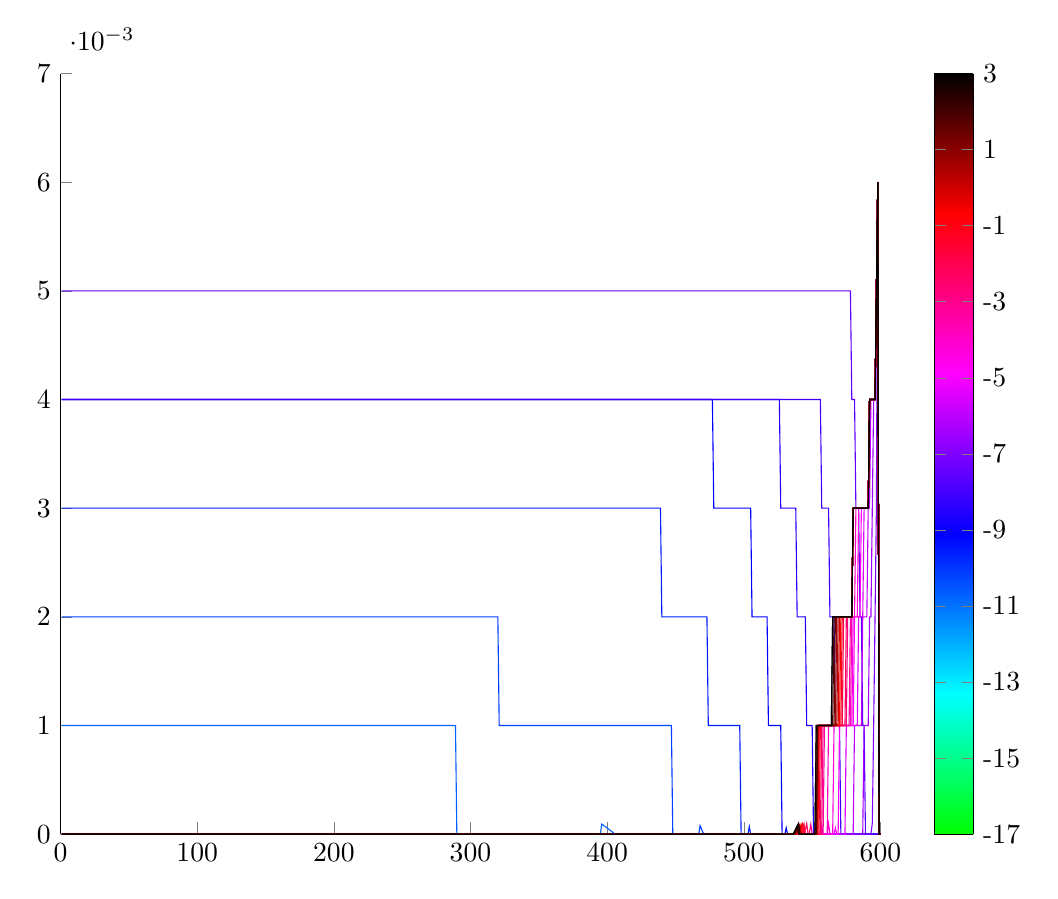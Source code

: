 % This file was created by matlab2tikz.
%
%The latest updates can be retrieved from
%  http://www.mathworks.com/matlabcentral/fileexchange/22022-matlab2tikz-matlab2tikz
%where you can also make suggestions and rate matlab2tikz.
%
\definecolor{mycolor1}{rgb}{0.0,1.0,0.143}%
\definecolor{mycolor2}{rgb}{0.0,1.0,0.286}%
\definecolor{mycolor3}{rgb}{0.0,1.0,0.429}%
\definecolor{mycolor4}{rgb}{0.0,1.0,0.571}%
\definecolor{mycolor5}{rgb}{0.0,1.0,0.714}%
\definecolor{mycolor6}{rgb}{0.0,1.0,0.857}%
\definecolor{mycolor7}{rgb}{0.0,1.0,1.0}%
\definecolor{mycolor8}{rgb}{0.0,0.875,1.0}%
\definecolor{mycolor9}{rgb}{0.0,0.625,1.0}%
\definecolor{mycolor10}{rgb}{0.125,0.0,1.0}%
\definecolor{mycolor11}{rgb}{0.25,0.0,1.0}%
\definecolor{mycolor12}{rgb}{0.375,0.0,1.0}%
\definecolor{mycolor13}{rgb}{0.5,0.0,1.0}%
\definecolor{mycolor14}{rgb}{0.625,0.0,1.0}%
\definecolor{mycolor15}{rgb}{0.75,0.0,1.0}%
\definecolor{mycolor16}{rgb}{0.875,0.0,1.0}%
\definecolor{mycolor17}{rgb}{1.0,0.0,1.0}%
\definecolor{mycolor18}{rgb}{1.0,0.0,0.875}%
\definecolor{mycolor19}{rgb}{1.0,0.0,0.625}%
\definecolor{mycolor20}{rgb}{0.857,0.0,0.0}%
\definecolor{mycolor21}{rgb}{0.714,0.0,0.0}%
%
\begin{tikzpicture}

\begin{axis}[%
width=4.1in,
height=3.803in,
at={(0.809in,0.513in)},
scale only axis,
point meta min=0,
point meta max=1,
every outer x axis line/.append style={black},
every x tick label/.append style={font=\color{black}},
xmin=0,
xmax=600,
every outer y axis line/.append style={black},
every y tick label/.append style={font=\color{black}},
ymin=0,
ymax=0.007,
axis background/.style={fill=white},
axis x line*=bottom,
axis y line*=left,
colormap={mymap}{[1pt] rgb(0pt)=(0,1,0); rgb(7pt)=(0,1,1); rgb(15pt)=(0,0,1); rgb(23pt)=(1,0,1); rgb(31pt)=(1,0,0); rgb(38pt)=(0,0,0)},
colorbar,
colorbar style={separate axis lines,every outer x axis line/.append style={black},every x tick label/.append style={font=\color{black}},every outer y axis line/.append style={black},every y tick label/.append style={font=\color{black}},yticklabels={{-19},{-17},{-15},{-13},{-11},{-9},{-7},{-5},{-3},{-1},{1},{3},{5},{7},{9},{11},{13},{15},{17},{19}}}
]
\addplot [color=green,solid,forget plot]
  table[row sep=crcr]{%
1	0\\
2	0\\
3	0\\
4	0\\
5	0\\
6	0\\
7	0\\
8	0\\
9	0\\
10	0\\
11	0\\
12	0\\
13	0\\
14	0\\
15	0\\
16	0\\
17	0\\
18	0\\
19	0\\
20	0\\
21	0\\
22	0\\
23	0\\
24	0\\
25	0\\
26	0\\
27	0\\
28	0\\
29	0\\
30	0\\
31	0\\
32	0\\
33	0\\
34	0\\
35	0\\
36	0\\
37	0\\
38	0\\
39	0\\
40	0\\
41	0\\
42	0\\
43	0\\
44	0\\
45	0\\
46	0\\
47	0\\
48	0\\
49	0\\
50	0\\
51	0\\
52	0\\
53	0\\
54	0\\
55	0\\
56	0\\
57	0\\
58	0\\
59	0\\
60	0\\
61	0\\
62	0\\
63	0\\
64	0\\
65	0\\
66	0\\
67	0\\
68	0\\
69	0\\
70	0\\
71	0\\
72	0\\
73	0\\
74	0\\
75	0\\
76	0\\
77	0\\
78	0\\
79	0\\
80	0\\
81	0\\
82	0\\
83	0\\
84	0\\
85	0\\
86	0\\
87	0\\
88	0\\
89	0\\
90	0\\
91	0\\
92	0\\
93	0\\
94	0\\
95	0\\
96	0\\
97	0\\
98	0\\
99	0\\
100	0\\
101	0\\
102	0\\
103	0\\
104	0\\
105	0\\
106	0\\
107	0\\
108	0\\
109	0\\
110	0\\
111	0\\
112	0\\
113	0\\
114	0\\
115	0\\
116	0\\
117	0\\
118	0\\
119	0\\
120	0\\
121	0\\
122	0\\
123	0\\
124	0\\
125	0\\
126	0\\
127	0\\
128	0\\
129	0\\
130	0\\
131	0\\
132	0\\
133	0\\
134	0\\
135	0\\
136	0\\
137	0\\
138	0\\
139	0\\
140	0\\
141	0\\
142	0\\
143	0\\
144	0\\
145	0\\
146	0\\
147	0\\
148	0\\
149	0\\
150	0\\
151	0\\
152	0\\
153	0\\
154	0\\
155	0\\
156	0\\
157	0\\
158	0\\
159	0\\
160	0\\
161	0\\
162	0\\
163	0\\
164	0\\
165	0\\
166	0\\
167	0\\
168	0\\
169	0\\
170	0\\
171	0\\
172	0\\
173	0\\
174	0\\
175	0\\
176	0\\
177	0\\
178	0\\
179	0\\
180	0\\
181	0\\
182	0\\
183	0\\
184	0\\
185	0\\
186	0\\
187	0\\
188	0\\
189	0\\
190	0\\
191	0\\
192	0\\
193	0\\
194	0\\
195	0\\
196	0\\
197	0\\
198	0\\
199	0\\
200	0\\
201	0\\
202	0\\
203	0\\
204	0\\
205	0\\
206	0\\
207	0\\
208	0\\
209	0\\
210	0\\
211	0\\
212	0\\
213	0\\
214	0\\
215	0\\
216	0\\
217	0\\
218	0\\
219	0\\
220	0\\
221	0\\
222	0\\
223	0\\
224	0\\
225	0\\
226	0\\
227	0\\
228	0\\
229	0\\
230	0\\
231	0\\
232	0\\
233	0\\
234	0\\
235	0\\
236	0\\
237	0\\
238	0\\
239	0\\
240	0\\
241	0\\
242	0\\
243	0\\
244	0\\
245	0\\
246	0\\
247	0\\
248	0\\
249	0\\
250	0\\
251	0\\
252	0\\
253	0\\
254	0\\
255	0\\
256	0\\
257	0\\
258	0\\
259	0\\
260	0\\
261	0\\
262	0\\
263	0\\
264	0\\
265	0\\
266	0\\
267	0\\
268	0\\
269	0\\
270	0\\
271	0\\
272	0\\
273	0\\
274	0\\
275	0\\
276	0\\
277	0\\
278	0\\
279	0\\
280	0\\
281	0\\
282	0\\
283	0\\
284	0\\
285	0\\
286	0\\
287	0\\
288	0\\
289	0\\
290	0\\
291	0\\
292	0\\
293	0\\
294	0\\
295	0\\
296	0\\
297	0\\
298	0\\
299	0\\
300	0\\
301	0\\
302	0\\
303	0\\
304	0\\
305	0\\
306	0\\
307	0\\
308	0\\
309	0\\
310	0\\
311	0\\
312	0\\
313	0\\
314	0\\
315	0\\
316	0\\
317	0\\
318	0\\
319	0\\
320	0\\
321	0\\
322	0\\
323	0\\
324	0\\
325	0\\
326	0\\
327	0\\
328	0\\
329	0\\
330	0\\
331	0\\
332	0\\
333	0\\
334	0\\
335	0\\
336	0\\
337	0\\
338	0\\
339	0\\
340	0\\
341	0\\
342	0\\
343	0\\
344	0\\
345	0\\
346	0\\
347	0\\
348	0\\
349	0\\
350	0\\
351	0\\
352	0\\
353	0\\
354	0\\
355	0\\
356	0\\
357	0\\
358	0\\
359	0\\
360	0\\
361	0\\
362	0\\
363	0\\
364	0\\
365	0\\
366	0\\
367	0\\
368	0\\
369	0\\
370	0\\
371	0\\
372	0\\
373	0\\
374	0\\
375	0\\
376	0\\
377	0\\
378	0\\
379	0\\
380	0\\
381	0\\
382	0\\
383	0\\
384	0\\
385	0\\
386	0\\
387	0\\
388	0\\
389	0\\
390	0\\
391	0\\
392	0\\
393	0\\
394	0\\
395	0\\
396	0\\
397	0\\
398	0\\
399	0\\
400	0\\
401	0\\
402	0\\
403	0\\
404	0\\
405	0\\
406	0\\
407	0\\
408	0\\
409	0\\
410	0\\
411	0\\
412	0\\
413	0\\
414	0\\
415	0\\
416	0\\
417	0\\
418	0\\
419	0\\
420	0\\
421	0\\
422	0\\
423	0\\
424	0\\
425	0\\
426	0\\
427	0\\
428	0\\
429	0\\
430	0\\
431	0\\
432	0\\
433	0\\
434	0\\
435	0\\
436	0\\
437	0\\
438	0\\
439	0\\
440	0\\
441	0\\
442	0\\
443	0\\
444	0\\
445	0\\
446	0\\
447	0\\
448	0\\
449	0\\
450	0\\
451	0\\
452	0\\
453	0\\
454	0\\
455	0\\
456	0\\
457	0\\
458	0\\
459	0\\
460	0\\
461	0\\
462	0\\
463	0\\
464	0\\
465	0\\
466	0\\
467	0\\
468	0\\
469	0\\
470	0\\
471	0\\
472	0\\
473	0\\
474	0\\
475	0\\
476	0\\
477	0\\
478	0\\
479	0\\
480	0\\
481	0\\
482	0\\
483	0\\
484	0\\
485	0\\
486	0\\
487	0\\
488	0\\
489	0\\
490	0\\
491	0\\
492	0\\
493	0\\
494	0\\
495	0\\
496	0\\
497	0\\
498	0\\
499	0\\
500	0\\
501	0\\
502	0\\
503	0\\
504	0\\
505	0\\
506	0\\
507	0\\
508	0\\
509	0\\
510	0\\
511	0\\
512	0\\
513	0\\
514	0\\
515	0\\
516	0\\
517	0\\
518	0\\
519	0\\
520	0\\
521	0\\
522	0\\
523	0\\
524	0\\
525	0\\
526	0\\
527	0\\
528	0\\
529	0\\
530	0\\
531	0\\
532	0\\
533	0\\
534	0\\
535	0\\
536	0\\
537	0\\
538	0\\
539	0\\
540	0\\
541	0\\
542	0\\
543	0\\
544	0\\
545	0\\
546	0\\
547	0\\
548	0\\
549	0\\
550	0\\
551	0\\
552	0\\
553	0\\
554	0\\
555	0\\
556	0\\
557	0\\
558	0\\
559	0\\
560	0\\
561	0\\
562	0\\
563	0\\
564	0\\
565	0\\
566	0\\
567	0\\
568	0\\
569	0\\
570	0\\
571	0\\
572	0\\
573	0\\
574	0\\
575	0\\
576	0\\
577	0\\
578	0\\
579	0\\
580	0\\
581	0\\
582	0\\
583	0\\
584	0\\
585	0\\
586	0\\
587	0\\
588	0\\
589	0\\
590	0\\
591	0\\
592	0\\
593	0\\
594	0\\
595	0\\
596	0\\
597	0\\
598	0\\
599	0\\
600	0\\
};
\addplot [color=mycolor1,solid,forget plot]
  table[row sep=crcr]{%
1	0\\
2	0\\
3	0\\
4	0\\
5	0\\
6	0\\
7	0\\
8	0\\
9	0\\
10	0\\
11	0\\
12	0\\
13	0\\
14	0\\
15	0\\
16	0\\
17	0\\
18	0\\
19	0\\
20	0\\
21	0\\
22	0\\
23	0\\
24	0\\
25	0\\
26	0\\
27	0\\
28	0\\
29	0\\
30	0\\
31	0\\
32	0\\
33	0\\
34	0\\
35	0\\
36	0\\
37	0\\
38	0\\
39	0\\
40	0\\
41	0\\
42	0\\
43	0\\
44	0\\
45	0\\
46	0\\
47	0\\
48	0\\
49	0\\
50	0\\
51	0\\
52	0\\
53	0\\
54	0\\
55	0\\
56	0\\
57	0\\
58	0\\
59	0\\
60	0\\
61	0\\
62	0\\
63	0\\
64	0\\
65	0\\
66	0\\
67	0\\
68	0\\
69	0\\
70	0\\
71	0\\
72	0\\
73	0\\
74	0\\
75	0\\
76	0\\
77	0\\
78	0\\
79	0\\
80	0\\
81	0\\
82	0\\
83	0\\
84	0\\
85	0\\
86	0\\
87	0\\
88	0\\
89	0\\
90	0\\
91	0\\
92	0\\
93	0\\
94	0\\
95	0\\
96	0\\
97	0\\
98	0\\
99	0\\
100	0\\
101	0\\
102	0\\
103	0\\
104	0\\
105	0\\
106	0\\
107	0\\
108	0\\
109	0\\
110	0\\
111	0\\
112	0\\
113	0\\
114	0\\
115	0\\
116	0\\
117	0\\
118	0\\
119	0\\
120	0\\
121	0\\
122	0\\
123	0\\
124	0\\
125	0\\
126	0\\
127	0\\
128	0\\
129	0\\
130	0\\
131	0\\
132	0\\
133	0\\
134	0\\
135	0\\
136	0\\
137	0\\
138	0\\
139	0\\
140	0\\
141	0\\
142	0\\
143	0\\
144	0\\
145	0\\
146	0\\
147	0\\
148	0\\
149	0\\
150	0\\
151	0\\
152	0\\
153	0\\
154	0\\
155	0\\
156	0\\
157	0\\
158	0\\
159	0\\
160	0\\
161	0\\
162	0\\
163	0\\
164	0\\
165	0\\
166	0\\
167	0\\
168	0\\
169	0\\
170	0\\
171	0\\
172	0\\
173	0\\
174	0\\
175	0\\
176	0\\
177	0\\
178	0\\
179	0\\
180	0\\
181	0\\
182	0\\
183	0\\
184	0\\
185	0\\
186	0\\
187	0\\
188	0\\
189	0\\
190	0\\
191	0\\
192	0\\
193	0\\
194	0\\
195	0\\
196	0\\
197	0\\
198	0\\
199	0\\
200	0\\
201	0\\
202	0\\
203	0\\
204	0\\
205	0\\
206	0\\
207	0\\
208	0\\
209	0\\
210	0\\
211	0\\
212	0\\
213	0\\
214	0\\
215	0\\
216	0\\
217	0\\
218	0\\
219	0\\
220	0\\
221	0\\
222	0\\
223	0\\
224	0\\
225	0\\
226	0\\
227	0\\
228	0\\
229	0\\
230	0\\
231	0\\
232	0\\
233	0\\
234	0\\
235	0\\
236	0\\
237	0\\
238	0\\
239	0\\
240	0\\
241	0\\
242	0\\
243	0\\
244	0\\
245	0\\
246	0\\
247	0\\
248	0\\
249	0\\
250	0\\
251	0\\
252	0\\
253	0\\
254	0\\
255	0\\
256	0\\
257	0\\
258	0\\
259	0\\
260	0\\
261	0\\
262	0\\
263	0\\
264	0\\
265	0\\
266	0\\
267	0\\
268	0\\
269	0\\
270	0\\
271	0\\
272	0\\
273	0\\
274	0\\
275	0\\
276	0\\
277	0\\
278	0\\
279	0\\
280	0\\
281	0\\
282	0\\
283	0\\
284	0\\
285	0\\
286	0\\
287	0\\
288	0\\
289	0\\
290	0\\
291	0\\
292	0\\
293	0\\
294	0\\
295	0\\
296	0\\
297	0\\
298	0\\
299	0\\
300	0\\
301	0\\
302	0\\
303	0\\
304	0\\
305	0\\
306	0\\
307	0\\
308	0\\
309	0\\
310	0\\
311	0\\
312	0\\
313	0\\
314	0\\
315	0\\
316	0\\
317	0\\
318	0\\
319	0\\
320	0\\
321	0\\
322	0\\
323	0\\
324	0\\
325	0\\
326	0\\
327	0\\
328	0\\
329	0\\
330	0\\
331	0\\
332	0\\
333	0\\
334	0\\
335	0\\
336	0\\
337	0\\
338	0\\
339	0\\
340	0\\
341	0\\
342	0\\
343	0\\
344	0\\
345	0\\
346	0\\
347	0\\
348	0\\
349	0\\
350	0\\
351	0\\
352	0\\
353	0\\
354	0\\
355	0\\
356	0\\
357	0\\
358	0\\
359	0\\
360	0\\
361	0\\
362	0\\
363	0\\
364	0\\
365	0\\
366	0\\
367	0\\
368	0\\
369	0\\
370	0\\
371	0\\
372	0\\
373	0\\
374	0\\
375	0\\
376	0\\
377	0\\
378	0\\
379	0\\
380	0\\
381	0\\
382	0\\
383	0\\
384	0\\
385	0\\
386	0\\
387	0\\
388	0\\
389	0\\
390	0\\
391	0\\
392	0\\
393	0\\
394	0\\
395	0\\
396	0\\
397	0\\
398	0\\
399	0\\
400	0\\
401	0\\
402	0\\
403	0\\
404	0\\
405	0\\
406	0\\
407	0\\
408	0\\
409	0\\
410	0\\
411	0\\
412	0\\
413	0\\
414	0\\
415	0\\
416	0\\
417	0\\
418	0\\
419	0\\
420	0\\
421	0\\
422	0\\
423	0\\
424	0\\
425	0\\
426	0\\
427	0\\
428	0\\
429	0\\
430	0\\
431	0\\
432	0\\
433	0\\
434	0\\
435	0\\
436	0\\
437	0\\
438	0\\
439	0\\
440	0\\
441	0\\
442	0\\
443	0\\
444	0\\
445	0\\
446	0\\
447	0\\
448	0\\
449	0\\
450	0\\
451	0\\
452	0\\
453	0\\
454	0\\
455	0\\
456	0\\
457	0\\
458	0\\
459	0\\
460	0\\
461	0\\
462	0\\
463	0\\
464	0\\
465	0\\
466	0\\
467	0\\
468	0\\
469	0\\
470	0\\
471	0\\
472	0\\
473	0\\
474	0\\
475	0\\
476	0\\
477	0\\
478	0\\
479	0\\
480	0\\
481	0\\
482	0\\
483	0\\
484	0\\
485	0\\
486	0\\
487	0\\
488	0\\
489	0\\
490	0\\
491	0\\
492	0\\
493	0\\
494	0\\
495	0\\
496	0\\
497	0\\
498	0\\
499	0\\
500	0\\
501	0\\
502	0\\
503	0\\
504	0\\
505	0\\
506	0\\
507	0\\
508	0\\
509	0\\
510	0\\
511	0\\
512	0\\
513	0\\
514	0\\
515	0\\
516	0\\
517	0\\
518	0\\
519	0\\
520	0\\
521	0\\
522	0\\
523	0\\
524	0\\
525	0\\
526	0\\
527	0\\
528	0\\
529	0\\
530	0\\
531	0\\
532	0\\
533	0\\
534	0\\
535	0\\
536	0\\
537	0\\
538	0\\
539	0\\
540	0\\
541	0\\
542	0\\
543	0\\
544	0\\
545	0\\
546	0\\
547	0\\
548	0\\
549	0\\
550	0\\
551	0\\
552	0\\
553	0\\
554	0\\
555	0\\
556	0\\
557	0\\
558	0\\
559	0\\
560	0\\
561	0\\
562	0\\
563	0\\
564	0\\
565	0\\
566	0\\
567	0\\
568	0\\
569	0\\
570	0\\
571	0\\
572	0\\
573	0\\
574	0\\
575	0\\
576	0\\
577	0\\
578	0\\
579	0\\
580	0\\
581	0\\
582	0\\
583	0\\
584	0\\
585	0\\
586	0\\
587	0\\
588	0\\
589	0\\
590	0\\
591	0\\
592	0\\
593	0\\
594	0\\
595	0\\
596	0\\
597	0\\
598	0\\
599	0\\
600	0\\
};
\addplot [color=mycolor2,solid,forget plot]
  table[row sep=crcr]{%
1	0\\
2	0\\
3	0\\
4	0\\
5	0\\
6	0\\
7	0\\
8	0\\
9	0\\
10	0\\
11	0\\
12	0\\
13	0\\
14	0\\
15	0\\
16	0\\
17	0\\
18	0\\
19	0\\
20	0\\
21	0\\
22	0\\
23	0\\
24	0\\
25	0\\
26	0\\
27	0\\
28	0\\
29	0\\
30	0\\
31	0\\
32	0\\
33	0\\
34	0\\
35	0\\
36	0\\
37	0\\
38	0\\
39	0\\
40	0\\
41	0\\
42	0\\
43	0\\
44	0\\
45	0\\
46	0\\
47	0\\
48	0\\
49	0\\
50	0\\
51	0\\
52	0\\
53	0\\
54	0\\
55	0\\
56	0\\
57	0\\
58	0\\
59	0\\
60	0\\
61	0\\
62	0\\
63	0\\
64	0\\
65	0\\
66	0\\
67	0\\
68	0\\
69	0\\
70	0\\
71	0\\
72	0\\
73	0\\
74	0\\
75	0\\
76	0\\
77	0\\
78	0\\
79	0\\
80	0\\
81	0\\
82	0\\
83	0\\
84	0\\
85	0\\
86	0\\
87	0\\
88	0\\
89	0\\
90	0\\
91	0\\
92	0\\
93	0\\
94	0\\
95	0\\
96	0\\
97	0\\
98	0\\
99	0\\
100	0\\
101	0\\
102	0\\
103	0\\
104	0\\
105	0\\
106	0\\
107	0\\
108	0\\
109	0\\
110	0\\
111	0\\
112	0\\
113	0\\
114	0\\
115	0\\
116	0\\
117	0\\
118	0\\
119	0\\
120	0\\
121	0\\
122	0\\
123	0\\
124	0\\
125	0\\
126	0\\
127	0\\
128	0\\
129	0\\
130	0\\
131	0\\
132	0\\
133	0\\
134	0\\
135	0\\
136	0\\
137	0\\
138	0\\
139	0\\
140	0\\
141	0\\
142	0\\
143	0\\
144	0\\
145	0\\
146	0\\
147	0\\
148	0\\
149	0\\
150	0\\
151	0\\
152	0\\
153	0\\
154	0\\
155	0\\
156	0\\
157	0\\
158	0\\
159	0\\
160	0\\
161	0\\
162	0\\
163	0\\
164	0\\
165	0\\
166	0\\
167	0\\
168	0\\
169	0\\
170	0\\
171	0\\
172	0\\
173	0\\
174	0\\
175	0\\
176	0\\
177	0\\
178	0\\
179	0\\
180	0\\
181	0\\
182	0\\
183	0\\
184	0\\
185	0\\
186	0\\
187	0\\
188	0\\
189	0\\
190	0\\
191	0\\
192	0\\
193	0\\
194	0\\
195	0\\
196	0\\
197	0\\
198	0\\
199	0\\
200	0\\
201	0\\
202	0\\
203	0\\
204	0\\
205	0\\
206	0\\
207	0\\
208	0\\
209	0\\
210	0\\
211	0\\
212	0\\
213	0\\
214	0\\
215	0\\
216	0\\
217	0\\
218	0\\
219	0\\
220	0\\
221	0\\
222	0\\
223	0\\
224	0\\
225	0\\
226	0\\
227	0\\
228	0\\
229	0\\
230	0\\
231	0\\
232	0\\
233	0\\
234	0\\
235	0\\
236	0\\
237	0\\
238	0\\
239	0\\
240	0\\
241	0\\
242	0\\
243	0\\
244	0\\
245	0\\
246	0\\
247	0\\
248	0\\
249	0\\
250	0\\
251	0\\
252	0\\
253	0\\
254	0\\
255	0\\
256	0\\
257	0\\
258	0\\
259	0\\
260	0\\
261	0\\
262	0\\
263	0\\
264	0\\
265	0\\
266	0\\
267	0\\
268	0\\
269	0\\
270	0\\
271	0\\
272	0\\
273	0\\
274	0\\
275	0\\
276	0\\
277	0\\
278	0\\
279	0\\
280	0\\
281	0\\
282	0\\
283	0\\
284	0\\
285	0\\
286	0\\
287	0\\
288	0\\
289	0\\
290	0\\
291	0\\
292	0\\
293	0\\
294	0\\
295	0\\
296	0\\
297	0\\
298	0\\
299	0\\
300	0\\
301	0\\
302	0\\
303	0\\
304	0\\
305	0\\
306	0\\
307	0\\
308	0\\
309	0\\
310	0\\
311	0\\
312	0\\
313	0\\
314	0\\
315	0\\
316	0\\
317	0\\
318	0\\
319	0\\
320	0\\
321	0\\
322	0\\
323	0\\
324	0\\
325	0\\
326	0\\
327	0\\
328	0\\
329	0\\
330	0\\
331	0\\
332	0\\
333	0\\
334	0\\
335	0\\
336	0\\
337	0\\
338	0\\
339	0\\
340	0\\
341	0\\
342	0\\
343	0\\
344	0\\
345	0\\
346	0\\
347	0\\
348	0\\
349	0\\
350	0\\
351	0\\
352	0\\
353	0\\
354	0\\
355	0\\
356	0\\
357	0\\
358	0\\
359	0\\
360	0\\
361	0\\
362	0\\
363	0\\
364	0\\
365	0\\
366	0\\
367	0\\
368	0\\
369	0\\
370	0\\
371	0\\
372	0\\
373	0\\
374	0\\
375	0\\
376	0\\
377	0\\
378	0\\
379	0\\
380	0\\
381	0\\
382	0\\
383	0\\
384	0\\
385	0\\
386	0\\
387	0\\
388	0\\
389	0\\
390	0\\
391	0\\
392	0\\
393	0\\
394	0\\
395	0\\
396	0\\
397	0\\
398	0\\
399	0\\
400	0\\
401	0\\
402	0\\
403	0\\
404	0\\
405	0\\
406	0\\
407	0\\
408	0\\
409	0\\
410	0\\
411	0\\
412	0\\
413	0\\
414	0\\
415	0\\
416	0\\
417	0\\
418	0\\
419	0\\
420	0\\
421	0\\
422	0\\
423	0\\
424	0\\
425	0\\
426	0\\
427	0\\
428	0\\
429	0\\
430	0\\
431	0\\
432	0\\
433	0\\
434	0\\
435	0\\
436	0\\
437	0\\
438	0\\
439	0\\
440	0\\
441	0\\
442	0\\
443	0\\
444	0\\
445	0\\
446	0\\
447	0\\
448	0\\
449	0\\
450	0\\
451	0\\
452	0\\
453	0\\
454	0\\
455	0\\
456	0\\
457	0\\
458	0\\
459	0\\
460	0\\
461	0\\
462	0\\
463	0\\
464	0\\
465	0\\
466	0\\
467	0\\
468	0\\
469	0\\
470	0\\
471	0\\
472	0\\
473	0\\
474	0\\
475	0\\
476	0\\
477	0\\
478	0\\
479	0\\
480	0\\
481	0\\
482	0\\
483	0\\
484	0\\
485	0\\
486	0\\
487	0\\
488	0\\
489	0\\
490	0\\
491	0\\
492	0\\
493	0\\
494	0\\
495	0\\
496	0\\
497	0\\
498	0\\
499	0\\
500	0\\
501	0\\
502	0\\
503	0\\
504	0\\
505	0\\
506	0\\
507	0\\
508	0\\
509	0\\
510	0\\
511	0\\
512	0\\
513	0\\
514	0\\
515	0\\
516	0\\
517	0\\
518	0\\
519	0\\
520	0\\
521	0\\
522	0\\
523	0\\
524	0\\
525	0\\
526	0\\
527	0\\
528	0\\
529	0\\
530	0\\
531	0\\
532	0\\
533	0\\
534	0\\
535	0\\
536	0\\
537	0\\
538	0\\
539	0\\
540	0\\
541	0\\
542	0\\
543	0\\
544	0\\
545	0\\
546	0\\
547	0\\
548	0\\
549	0\\
550	0\\
551	0\\
552	0\\
553	0\\
554	0\\
555	0\\
556	0\\
557	0\\
558	0\\
559	0\\
560	0\\
561	0\\
562	0\\
563	0\\
564	0\\
565	0\\
566	0\\
567	0\\
568	0\\
569	0\\
570	0\\
571	0\\
572	0\\
573	0\\
574	0\\
575	0\\
576	0\\
577	0\\
578	0\\
579	0\\
580	0\\
581	0\\
582	0\\
583	0\\
584	0\\
585	0\\
586	0\\
587	0\\
588	0\\
589	0\\
590	0\\
591	0\\
592	0\\
593	0\\
594	0\\
595	0\\
596	0\\
597	0\\
598	0\\
599	0\\
600	0\\
};
\addplot [color=mycolor3,solid,forget plot]
  table[row sep=crcr]{%
1	0\\
2	0\\
3	0\\
4	0\\
5	0\\
6	0\\
7	0\\
8	0\\
9	0\\
10	0\\
11	0\\
12	0\\
13	0\\
14	0\\
15	0\\
16	0\\
17	0\\
18	0\\
19	0\\
20	0\\
21	0\\
22	0\\
23	0\\
24	0\\
25	0\\
26	0\\
27	0\\
28	0\\
29	0\\
30	0\\
31	0\\
32	0\\
33	0\\
34	0\\
35	0\\
36	0\\
37	0\\
38	0\\
39	0\\
40	0\\
41	0\\
42	0\\
43	0\\
44	0\\
45	0\\
46	0\\
47	0\\
48	0\\
49	0\\
50	0\\
51	0\\
52	0\\
53	0\\
54	0\\
55	0\\
56	0\\
57	0\\
58	0\\
59	0\\
60	0\\
61	0\\
62	0\\
63	0\\
64	0\\
65	0\\
66	0\\
67	0\\
68	0\\
69	0\\
70	0\\
71	0\\
72	0\\
73	0\\
74	0\\
75	0\\
76	0\\
77	0\\
78	0\\
79	0\\
80	0\\
81	0\\
82	0\\
83	0\\
84	0\\
85	0\\
86	0\\
87	0\\
88	0\\
89	0\\
90	0\\
91	0\\
92	0\\
93	0\\
94	0\\
95	0\\
96	0\\
97	0\\
98	0\\
99	0\\
100	0\\
101	0\\
102	0\\
103	0\\
104	0\\
105	0\\
106	0\\
107	0\\
108	0\\
109	0\\
110	0\\
111	0\\
112	0\\
113	0\\
114	0\\
115	0\\
116	0\\
117	0\\
118	0\\
119	0\\
120	0\\
121	0\\
122	0\\
123	0\\
124	0\\
125	0\\
126	0\\
127	0\\
128	0\\
129	0\\
130	0\\
131	0\\
132	0\\
133	0\\
134	0\\
135	0\\
136	0\\
137	0\\
138	0\\
139	0\\
140	0\\
141	0\\
142	0\\
143	0\\
144	0\\
145	0\\
146	0\\
147	0\\
148	0\\
149	0\\
150	0\\
151	0\\
152	0\\
153	0\\
154	0\\
155	0\\
156	0\\
157	0\\
158	0\\
159	0\\
160	0\\
161	0\\
162	0\\
163	0\\
164	0\\
165	0\\
166	0\\
167	0\\
168	0\\
169	0\\
170	0\\
171	0\\
172	0\\
173	0\\
174	0\\
175	0\\
176	0\\
177	0\\
178	0\\
179	0\\
180	0\\
181	0\\
182	0\\
183	0\\
184	0\\
185	0\\
186	0\\
187	0\\
188	0\\
189	0\\
190	0\\
191	0\\
192	0\\
193	0\\
194	0\\
195	0\\
196	0\\
197	0\\
198	0\\
199	0\\
200	0\\
201	0\\
202	0\\
203	0\\
204	0\\
205	0\\
206	0\\
207	0\\
208	0\\
209	0\\
210	0\\
211	0\\
212	0\\
213	0\\
214	0\\
215	0\\
216	0\\
217	0\\
218	0\\
219	0\\
220	0\\
221	0\\
222	0\\
223	0\\
224	0\\
225	0\\
226	0\\
227	0\\
228	0\\
229	0\\
230	0\\
231	0\\
232	0\\
233	0\\
234	0\\
235	0\\
236	0\\
237	0\\
238	0\\
239	0\\
240	0\\
241	0\\
242	0\\
243	0\\
244	0\\
245	0\\
246	0\\
247	0\\
248	0\\
249	0\\
250	0\\
251	0\\
252	0\\
253	0\\
254	0\\
255	0\\
256	0\\
257	0\\
258	0\\
259	0\\
260	0\\
261	0\\
262	0\\
263	0\\
264	0\\
265	0\\
266	0\\
267	0\\
268	0\\
269	0\\
270	0\\
271	0\\
272	0\\
273	0\\
274	0\\
275	0\\
276	0\\
277	0\\
278	0\\
279	0\\
280	0\\
281	0\\
282	0\\
283	0\\
284	0\\
285	0\\
286	0\\
287	0\\
288	0\\
289	0\\
290	0\\
291	0\\
292	0\\
293	0\\
294	0\\
295	0\\
296	0\\
297	0\\
298	0\\
299	0\\
300	0\\
301	0\\
302	0\\
303	0\\
304	0\\
305	0\\
306	0\\
307	0\\
308	0\\
309	0\\
310	0\\
311	0\\
312	0\\
313	0\\
314	0\\
315	0\\
316	0\\
317	0\\
318	0\\
319	0\\
320	0\\
321	0\\
322	0\\
323	0\\
324	0\\
325	0\\
326	0\\
327	0\\
328	0\\
329	0\\
330	0\\
331	0\\
332	0\\
333	0\\
334	0\\
335	0\\
336	0\\
337	0\\
338	0\\
339	0\\
340	0\\
341	0\\
342	0\\
343	0\\
344	0\\
345	0\\
346	0\\
347	0\\
348	0\\
349	0\\
350	0\\
351	0\\
352	0\\
353	0\\
354	0\\
355	0\\
356	0\\
357	0\\
358	0\\
359	0\\
360	0\\
361	0\\
362	0\\
363	0\\
364	0\\
365	0\\
366	0\\
367	0\\
368	0\\
369	0\\
370	0\\
371	0\\
372	0\\
373	0\\
374	0\\
375	0\\
376	0\\
377	0\\
378	0\\
379	0\\
380	0\\
381	0\\
382	0\\
383	0\\
384	0\\
385	0\\
386	0\\
387	0\\
388	0\\
389	0\\
390	0\\
391	0\\
392	0\\
393	0\\
394	0\\
395	0\\
396	0\\
397	0\\
398	0\\
399	0\\
400	0\\
401	0\\
402	0\\
403	0\\
404	0\\
405	0\\
406	0\\
407	0\\
408	0\\
409	0\\
410	0\\
411	0\\
412	0\\
413	0\\
414	0\\
415	0\\
416	0\\
417	0\\
418	0\\
419	0\\
420	0\\
421	0\\
422	0\\
423	0\\
424	0\\
425	0\\
426	0\\
427	0\\
428	0\\
429	0\\
430	0\\
431	0\\
432	0\\
433	0\\
434	0\\
435	0\\
436	0\\
437	0\\
438	0\\
439	0\\
440	0\\
441	0\\
442	0\\
443	0\\
444	0\\
445	0\\
446	0\\
447	0\\
448	0\\
449	0\\
450	0\\
451	0\\
452	0\\
453	0\\
454	0\\
455	0\\
456	0\\
457	0\\
458	0\\
459	0\\
460	0\\
461	0\\
462	0\\
463	0\\
464	0\\
465	0\\
466	0\\
467	0\\
468	0\\
469	0\\
470	0\\
471	0\\
472	0\\
473	0\\
474	0\\
475	0\\
476	0\\
477	0\\
478	0\\
479	0\\
480	0\\
481	0\\
482	0\\
483	0\\
484	0\\
485	0\\
486	0\\
487	0\\
488	0\\
489	0\\
490	0\\
491	0\\
492	0\\
493	0\\
494	0\\
495	0\\
496	0\\
497	0\\
498	0\\
499	0\\
500	0\\
501	0\\
502	0\\
503	0\\
504	0\\
505	0\\
506	0\\
507	0\\
508	0\\
509	0\\
510	0\\
511	0\\
512	0\\
513	0\\
514	0\\
515	0\\
516	0\\
517	0\\
518	0\\
519	0\\
520	0\\
521	0\\
522	0\\
523	0\\
524	0\\
525	0\\
526	0\\
527	0\\
528	0\\
529	0\\
530	0\\
531	0\\
532	0\\
533	0\\
534	0\\
535	0\\
536	0\\
537	0\\
538	0\\
539	0\\
540	0\\
541	0\\
542	0\\
543	0\\
544	0\\
545	0\\
546	0\\
547	0\\
548	0\\
549	0\\
550	0\\
551	0\\
552	0\\
553	0\\
554	0\\
555	0\\
556	0\\
557	0\\
558	0\\
559	0\\
560	0\\
561	0\\
562	0\\
563	0\\
564	0\\
565	0\\
566	0\\
567	0\\
568	0\\
569	0\\
570	0\\
571	0\\
572	0\\
573	0\\
574	0\\
575	0\\
576	0\\
577	0\\
578	0\\
579	0\\
580	0\\
581	0\\
582	0\\
583	0\\
584	0\\
585	0\\
586	0\\
587	0\\
588	0\\
589	0\\
590	0\\
591	0\\
592	0\\
593	0\\
594	0\\
595	0\\
596	0\\
597	0\\
598	0\\
599	0\\
600	0\\
};
\addplot [color=mycolor4,solid,forget plot]
  table[row sep=crcr]{%
1	0\\
2	0\\
3	0\\
4	0\\
5	0\\
6	0\\
7	0\\
8	0\\
9	0\\
10	0\\
11	0\\
12	0\\
13	0\\
14	0\\
15	0\\
16	0\\
17	0\\
18	0\\
19	0\\
20	0\\
21	0\\
22	0\\
23	0\\
24	0\\
25	0\\
26	0\\
27	0\\
28	0\\
29	0\\
30	0\\
31	0\\
32	0\\
33	0\\
34	0\\
35	0\\
36	0\\
37	0\\
38	0\\
39	0\\
40	0\\
41	0\\
42	0\\
43	0\\
44	0\\
45	0\\
46	0\\
47	0\\
48	0\\
49	0\\
50	0\\
51	0\\
52	0\\
53	0\\
54	0\\
55	0\\
56	0\\
57	0\\
58	0\\
59	0\\
60	0\\
61	0\\
62	0\\
63	0\\
64	0\\
65	0\\
66	0\\
67	0\\
68	0\\
69	0\\
70	0\\
71	0\\
72	0\\
73	0\\
74	0\\
75	0\\
76	0\\
77	0\\
78	0\\
79	0\\
80	0\\
81	0\\
82	0\\
83	0\\
84	0\\
85	0\\
86	0\\
87	0\\
88	0\\
89	0\\
90	0\\
91	0\\
92	0\\
93	0\\
94	0\\
95	0\\
96	0\\
97	0\\
98	0\\
99	0\\
100	0\\
101	0\\
102	0\\
103	0\\
104	0\\
105	0\\
106	0\\
107	0\\
108	0\\
109	0\\
110	0\\
111	0\\
112	0\\
113	0\\
114	0\\
115	0\\
116	0\\
117	0\\
118	0\\
119	0\\
120	0\\
121	0\\
122	0\\
123	0\\
124	0\\
125	0\\
126	0\\
127	0\\
128	0\\
129	0\\
130	0\\
131	0\\
132	0\\
133	0\\
134	0\\
135	0\\
136	0\\
137	0\\
138	0\\
139	0\\
140	0\\
141	0\\
142	0\\
143	0\\
144	0\\
145	0\\
146	0\\
147	0\\
148	0\\
149	0\\
150	0\\
151	0\\
152	0\\
153	0\\
154	0\\
155	0\\
156	0\\
157	0\\
158	0\\
159	0\\
160	0\\
161	0\\
162	0\\
163	0\\
164	0\\
165	0\\
166	0\\
167	0\\
168	0\\
169	0\\
170	0\\
171	0\\
172	0\\
173	0\\
174	0\\
175	0\\
176	0\\
177	0\\
178	0\\
179	0\\
180	0\\
181	0\\
182	0\\
183	0\\
184	0\\
185	0\\
186	0\\
187	0\\
188	0\\
189	0\\
190	0\\
191	0\\
192	0\\
193	0\\
194	0\\
195	0\\
196	0\\
197	0\\
198	0\\
199	0\\
200	0\\
201	0\\
202	0\\
203	0\\
204	0\\
205	0\\
206	0\\
207	0\\
208	0\\
209	0\\
210	0\\
211	0\\
212	0\\
213	0\\
214	0\\
215	0\\
216	0\\
217	0\\
218	0\\
219	0\\
220	0\\
221	0\\
222	0\\
223	0\\
224	0\\
225	0\\
226	0\\
227	0\\
228	0\\
229	0\\
230	0\\
231	0\\
232	0\\
233	0\\
234	0\\
235	0\\
236	0\\
237	0\\
238	0\\
239	0\\
240	0\\
241	0\\
242	0\\
243	0\\
244	0\\
245	0\\
246	0\\
247	0\\
248	0\\
249	0\\
250	0\\
251	0\\
252	0\\
253	0\\
254	0\\
255	0\\
256	0\\
257	0\\
258	0\\
259	0\\
260	0\\
261	0\\
262	0\\
263	0\\
264	0\\
265	0\\
266	0\\
267	0\\
268	0\\
269	0\\
270	0\\
271	0\\
272	0\\
273	0\\
274	0\\
275	0\\
276	0\\
277	0\\
278	0\\
279	0\\
280	0\\
281	0\\
282	0\\
283	0\\
284	0\\
285	0\\
286	0\\
287	0\\
288	0\\
289	0\\
290	0\\
291	0\\
292	0\\
293	0\\
294	0\\
295	0\\
296	0\\
297	0\\
298	0\\
299	0\\
300	0\\
301	0\\
302	0\\
303	0\\
304	0\\
305	0\\
306	0\\
307	0\\
308	0\\
309	0\\
310	0\\
311	0\\
312	0\\
313	0\\
314	0\\
315	0\\
316	0\\
317	0\\
318	0\\
319	0\\
320	0\\
321	0\\
322	0\\
323	0\\
324	0\\
325	0\\
326	0\\
327	0\\
328	0\\
329	0\\
330	0\\
331	0\\
332	0\\
333	0\\
334	0\\
335	0\\
336	0\\
337	0\\
338	0\\
339	0\\
340	0\\
341	0\\
342	0\\
343	0\\
344	0\\
345	0\\
346	0\\
347	0\\
348	0\\
349	0\\
350	0\\
351	0\\
352	0\\
353	0\\
354	0\\
355	0\\
356	0\\
357	0\\
358	0\\
359	0\\
360	0\\
361	0\\
362	0\\
363	0\\
364	0\\
365	0\\
366	0\\
367	0\\
368	0\\
369	0\\
370	0\\
371	0\\
372	0\\
373	0\\
374	0\\
375	0\\
376	0\\
377	0\\
378	0\\
379	0\\
380	0\\
381	0\\
382	0\\
383	0\\
384	0\\
385	0\\
386	0\\
387	0\\
388	0\\
389	0\\
390	0\\
391	0\\
392	0\\
393	0\\
394	0\\
395	0\\
396	0\\
397	0\\
398	0\\
399	0\\
400	0\\
401	0\\
402	0\\
403	0\\
404	0\\
405	0\\
406	0\\
407	0\\
408	0\\
409	0\\
410	0\\
411	0\\
412	0\\
413	0\\
414	0\\
415	0\\
416	0\\
417	0\\
418	0\\
419	0\\
420	0\\
421	0\\
422	0\\
423	0\\
424	0\\
425	0\\
426	0\\
427	0\\
428	0\\
429	0\\
430	0\\
431	0\\
432	0\\
433	0\\
434	0\\
435	0\\
436	0\\
437	0\\
438	0\\
439	0\\
440	0\\
441	0\\
442	0\\
443	0\\
444	0\\
445	0\\
446	0\\
447	0\\
448	0\\
449	0\\
450	0\\
451	0\\
452	0\\
453	0\\
454	0\\
455	0\\
456	0\\
457	0\\
458	0\\
459	0\\
460	0\\
461	0\\
462	0\\
463	0\\
464	0\\
465	0\\
466	0\\
467	0\\
468	0\\
469	0\\
470	0\\
471	0\\
472	0\\
473	0\\
474	0\\
475	0\\
476	0\\
477	0\\
478	0\\
479	0\\
480	0\\
481	0\\
482	0\\
483	0\\
484	0\\
485	0\\
486	0\\
487	0\\
488	0\\
489	0\\
490	0\\
491	0\\
492	0\\
493	0\\
494	0\\
495	0\\
496	0\\
497	0\\
498	0\\
499	0\\
500	0\\
501	0\\
502	0\\
503	0\\
504	0\\
505	0\\
506	0\\
507	0\\
508	0\\
509	0\\
510	0\\
511	0\\
512	0\\
513	0\\
514	0\\
515	0\\
516	0\\
517	0\\
518	0\\
519	0\\
520	0\\
521	0\\
522	0\\
523	0\\
524	0\\
525	0\\
526	0\\
527	0\\
528	0\\
529	0\\
530	0\\
531	0\\
532	0\\
533	0\\
534	0\\
535	0\\
536	0\\
537	0\\
538	0\\
539	0\\
540	0\\
541	0\\
542	0\\
543	0\\
544	0\\
545	0\\
546	0\\
547	0\\
548	0\\
549	0\\
550	0\\
551	0\\
552	0\\
553	0\\
554	0\\
555	0\\
556	0\\
557	0\\
558	0\\
559	0\\
560	0\\
561	0\\
562	0\\
563	0\\
564	0\\
565	0\\
566	0\\
567	0\\
568	0\\
569	0\\
570	0\\
571	0\\
572	0\\
573	0\\
574	0\\
575	0\\
576	0\\
577	0\\
578	0\\
579	0\\
580	0\\
581	0\\
582	0\\
583	0\\
584	0\\
585	0\\
586	0\\
587	0\\
588	0\\
589	0\\
590	0\\
591	0\\
592	0\\
593	0\\
594	0\\
595	0\\
596	0\\
597	0\\
598	0\\
599	0\\
600	0\\
};
\addplot [color=mycolor5,solid,forget plot]
  table[row sep=crcr]{%
1	0\\
2	0\\
3	0\\
4	0\\
5	0\\
6	0\\
7	0\\
8	0\\
9	0\\
10	0\\
11	0\\
12	0\\
13	0\\
14	0\\
15	0\\
16	0\\
17	0\\
18	0\\
19	0\\
20	0\\
21	0\\
22	0\\
23	0\\
24	0\\
25	0\\
26	0\\
27	0\\
28	0\\
29	0\\
30	0\\
31	0\\
32	0\\
33	0\\
34	0\\
35	0\\
36	0\\
37	0\\
38	0\\
39	0\\
40	0\\
41	0\\
42	0\\
43	0\\
44	0\\
45	0\\
46	0\\
47	0\\
48	0\\
49	0\\
50	0\\
51	0\\
52	0\\
53	0\\
54	0\\
55	0\\
56	0\\
57	0\\
58	0\\
59	0\\
60	0\\
61	0\\
62	0\\
63	0\\
64	0\\
65	0\\
66	0\\
67	0\\
68	0\\
69	0\\
70	0\\
71	0\\
72	0\\
73	0\\
74	0\\
75	0\\
76	0\\
77	0\\
78	0\\
79	0\\
80	0\\
81	0\\
82	0\\
83	0\\
84	0\\
85	0\\
86	0\\
87	0\\
88	0\\
89	0\\
90	0\\
91	0\\
92	0\\
93	0\\
94	0\\
95	0\\
96	0\\
97	0\\
98	0\\
99	0\\
100	0\\
101	0\\
102	0\\
103	0\\
104	0\\
105	0\\
106	0\\
107	0\\
108	0\\
109	0\\
110	0\\
111	0\\
112	0\\
113	0\\
114	0\\
115	0\\
116	0\\
117	0\\
118	0\\
119	0\\
120	0\\
121	0\\
122	0\\
123	0\\
124	0\\
125	0\\
126	0\\
127	0\\
128	0\\
129	0\\
130	0\\
131	0\\
132	0\\
133	0\\
134	0\\
135	0\\
136	0\\
137	0\\
138	0\\
139	0\\
140	0\\
141	0\\
142	0\\
143	0\\
144	0\\
145	0\\
146	0\\
147	0\\
148	0\\
149	0\\
150	0\\
151	0\\
152	0\\
153	0\\
154	0\\
155	0\\
156	0\\
157	0\\
158	0\\
159	0\\
160	0\\
161	0\\
162	0\\
163	0\\
164	0\\
165	0\\
166	0\\
167	0\\
168	0\\
169	0\\
170	0\\
171	0\\
172	0\\
173	0\\
174	0\\
175	0\\
176	0\\
177	0\\
178	0\\
179	0\\
180	0\\
181	0\\
182	0\\
183	0\\
184	0\\
185	0\\
186	0\\
187	0\\
188	0\\
189	0\\
190	0\\
191	0\\
192	0\\
193	0\\
194	0\\
195	0\\
196	0\\
197	0\\
198	0\\
199	0\\
200	0\\
201	0\\
202	0\\
203	0\\
204	0\\
205	0\\
206	0\\
207	0\\
208	0\\
209	0\\
210	0\\
211	0\\
212	0\\
213	0\\
214	0\\
215	0\\
216	0\\
217	0\\
218	0\\
219	0\\
220	0\\
221	0\\
222	0\\
223	0\\
224	0\\
225	0\\
226	0\\
227	0\\
228	0\\
229	0\\
230	0\\
231	0\\
232	0\\
233	0\\
234	0\\
235	0\\
236	0\\
237	0\\
238	0\\
239	0\\
240	0\\
241	0\\
242	0\\
243	0\\
244	0\\
245	0\\
246	0\\
247	0\\
248	0\\
249	0\\
250	0\\
251	0\\
252	0\\
253	0\\
254	0\\
255	0\\
256	0\\
257	0\\
258	0\\
259	0\\
260	0\\
261	0\\
262	0\\
263	0\\
264	0\\
265	0\\
266	0\\
267	0\\
268	0\\
269	0\\
270	0\\
271	0\\
272	0\\
273	0\\
274	0\\
275	0\\
276	0\\
277	0\\
278	0\\
279	0\\
280	0\\
281	0\\
282	0\\
283	0\\
284	0\\
285	0\\
286	0\\
287	0\\
288	0\\
289	0\\
290	0\\
291	0\\
292	0\\
293	0\\
294	0\\
295	0\\
296	0\\
297	0\\
298	0\\
299	0\\
300	0\\
301	0\\
302	0\\
303	0\\
304	0\\
305	0\\
306	0\\
307	0\\
308	0\\
309	0\\
310	0\\
311	0\\
312	0\\
313	0\\
314	0\\
315	0\\
316	0\\
317	0\\
318	0\\
319	0\\
320	0\\
321	0\\
322	0\\
323	0\\
324	0\\
325	0\\
326	0\\
327	0\\
328	0\\
329	0\\
330	0\\
331	0\\
332	0\\
333	0\\
334	0\\
335	0\\
336	0\\
337	0\\
338	0\\
339	0\\
340	0\\
341	0\\
342	0\\
343	0\\
344	0\\
345	0\\
346	0\\
347	0\\
348	0\\
349	0\\
350	0\\
351	0\\
352	0\\
353	0\\
354	0\\
355	0\\
356	0\\
357	0\\
358	0\\
359	0\\
360	0\\
361	0\\
362	0\\
363	0\\
364	0\\
365	0\\
366	0\\
367	0\\
368	0\\
369	0\\
370	0\\
371	0\\
372	0\\
373	0\\
374	0\\
375	0\\
376	0\\
377	0\\
378	0\\
379	0\\
380	0\\
381	0\\
382	0\\
383	0\\
384	0\\
385	0\\
386	0\\
387	0\\
388	0\\
389	0\\
390	0\\
391	0\\
392	0\\
393	0\\
394	0\\
395	0\\
396	0\\
397	0\\
398	0\\
399	0\\
400	0\\
401	0\\
402	0\\
403	0\\
404	0\\
405	0\\
406	0\\
407	0\\
408	0\\
409	0\\
410	0\\
411	0\\
412	0\\
413	0\\
414	0\\
415	0\\
416	0\\
417	0\\
418	0\\
419	0\\
420	0\\
421	0\\
422	0\\
423	0\\
424	0\\
425	0\\
426	0\\
427	0\\
428	0\\
429	0\\
430	0\\
431	0\\
432	0\\
433	0\\
434	0\\
435	0\\
436	0\\
437	0\\
438	0\\
439	0\\
440	0\\
441	0\\
442	0\\
443	0\\
444	0\\
445	0\\
446	0\\
447	0\\
448	0\\
449	0\\
450	0\\
451	0\\
452	0\\
453	0\\
454	0\\
455	0\\
456	0\\
457	0\\
458	0\\
459	0\\
460	0\\
461	0\\
462	0\\
463	0\\
464	0\\
465	0\\
466	0\\
467	0\\
468	0\\
469	0\\
470	0\\
471	0\\
472	0\\
473	0\\
474	0\\
475	0\\
476	0\\
477	0\\
478	0\\
479	0\\
480	0\\
481	0\\
482	0\\
483	0\\
484	0\\
485	0\\
486	0\\
487	0\\
488	0\\
489	0\\
490	0\\
491	0\\
492	0\\
493	0\\
494	0\\
495	0\\
496	0\\
497	0\\
498	0\\
499	0\\
500	0\\
501	0\\
502	0\\
503	0\\
504	0\\
505	0\\
506	0\\
507	0\\
508	0\\
509	0\\
510	0\\
511	0\\
512	0\\
513	0\\
514	0\\
515	0\\
516	0\\
517	0\\
518	0\\
519	0\\
520	0\\
521	0\\
522	0\\
523	0\\
524	0\\
525	0\\
526	0\\
527	0\\
528	0\\
529	0\\
530	0\\
531	0\\
532	0\\
533	0\\
534	0\\
535	0\\
536	0\\
537	0\\
538	0\\
539	0\\
540	0\\
541	0\\
542	0\\
543	0\\
544	0\\
545	0\\
546	0\\
547	0\\
548	0\\
549	0\\
550	0\\
551	0\\
552	0\\
553	0\\
554	0\\
555	0\\
556	0\\
557	0\\
558	0\\
559	0\\
560	0\\
561	0\\
562	0\\
563	0\\
564	0\\
565	0\\
566	0\\
567	0\\
568	0\\
569	0\\
570	0\\
571	0\\
572	0\\
573	0\\
574	0\\
575	0\\
576	0\\
577	0\\
578	0\\
579	0\\
580	0\\
581	0\\
582	0\\
583	0\\
584	0\\
585	0\\
586	0\\
587	0\\
588	0\\
589	0\\
590	0\\
591	0\\
592	0\\
593	0\\
594	0\\
595	0\\
596	0\\
597	0\\
598	0\\
599	0\\
600	0\\
};
\addplot [color=mycolor6,solid,forget plot]
  table[row sep=crcr]{%
1	0\\
2	0\\
3	0\\
4	0\\
5	0\\
6	0\\
7	0\\
8	0\\
9	0\\
10	0\\
11	0\\
12	0\\
13	0\\
14	0\\
15	0\\
16	0\\
17	0\\
18	0\\
19	0\\
20	0\\
21	0\\
22	0\\
23	0\\
24	0\\
25	0\\
26	0\\
27	0\\
28	0\\
29	0\\
30	0\\
31	0\\
32	0\\
33	0\\
34	0\\
35	0\\
36	0\\
37	0\\
38	0\\
39	0\\
40	0\\
41	0\\
42	0\\
43	0\\
44	0\\
45	0\\
46	0\\
47	0\\
48	0\\
49	0\\
50	0\\
51	0\\
52	0\\
53	0\\
54	0\\
55	0\\
56	0\\
57	0\\
58	0\\
59	0\\
60	0\\
61	0\\
62	0\\
63	0\\
64	0\\
65	0\\
66	0\\
67	0\\
68	0\\
69	0\\
70	0\\
71	0\\
72	0\\
73	0\\
74	0\\
75	0\\
76	0\\
77	0\\
78	0\\
79	0\\
80	0\\
81	0\\
82	0\\
83	0\\
84	0\\
85	0\\
86	0\\
87	0\\
88	0\\
89	0\\
90	0\\
91	0\\
92	0\\
93	0\\
94	0\\
95	0\\
96	0\\
97	0\\
98	0\\
99	0\\
100	0\\
101	0\\
102	0\\
103	0\\
104	0\\
105	0\\
106	0\\
107	0\\
108	0\\
109	0\\
110	0\\
111	0\\
112	0\\
113	0\\
114	0\\
115	0\\
116	0\\
117	0\\
118	0\\
119	0\\
120	0\\
121	0\\
122	0\\
123	0\\
124	0\\
125	0\\
126	0\\
127	0\\
128	0\\
129	0\\
130	0\\
131	0\\
132	0\\
133	0\\
134	0\\
135	0\\
136	0\\
137	0\\
138	0\\
139	0\\
140	0\\
141	0\\
142	0\\
143	0\\
144	0\\
145	0\\
146	0\\
147	0\\
148	0\\
149	0\\
150	0\\
151	0\\
152	0\\
153	0\\
154	0\\
155	0\\
156	0\\
157	0\\
158	0\\
159	0\\
160	0\\
161	0\\
162	0\\
163	0\\
164	0\\
165	0\\
166	0\\
167	0\\
168	0\\
169	0\\
170	0\\
171	0\\
172	0\\
173	0\\
174	0\\
175	0\\
176	0\\
177	0\\
178	0\\
179	0\\
180	0\\
181	0\\
182	0\\
183	0\\
184	0\\
185	0\\
186	0\\
187	0\\
188	0\\
189	0\\
190	0\\
191	0\\
192	0\\
193	0\\
194	0\\
195	0\\
196	0\\
197	0\\
198	0\\
199	0\\
200	0\\
201	0\\
202	0\\
203	0\\
204	0\\
205	0\\
206	0\\
207	0\\
208	0\\
209	0\\
210	0\\
211	0\\
212	0\\
213	0\\
214	0\\
215	0\\
216	0\\
217	0\\
218	0\\
219	0\\
220	0\\
221	0\\
222	0\\
223	0\\
224	0\\
225	0\\
226	0\\
227	0\\
228	0\\
229	0\\
230	0\\
231	0\\
232	0\\
233	0\\
234	0\\
235	0\\
236	0\\
237	0\\
238	0\\
239	0\\
240	0\\
241	0\\
242	0\\
243	0\\
244	0\\
245	0\\
246	0\\
247	0\\
248	0\\
249	0\\
250	0\\
251	0\\
252	0\\
253	0\\
254	0\\
255	0\\
256	0\\
257	0\\
258	0\\
259	0\\
260	0\\
261	0\\
262	0\\
263	0\\
264	0\\
265	0\\
266	0\\
267	0\\
268	0\\
269	0\\
270	0\\
271	0\\
272	0\\
273	0\\
274	0\\
275	0\\
276	0\\
277	0\\
278	0\\
279	0\\
280	0\\
281	0\\
282	0\\
283	0\\
284	0\\
285	0\\
286	0\\
287	0\\
288	0\\
289	0\\
290	0\\
291	0\\
292	0\\
293	0\\
294	0\\
295	0\\
296	0\\
297	0\\
298	0\\
299	0\\
300	0\\
301	0\\
302	0\\
303	0\\
304	0\\
305	0\\
306	0\\
307	0\\
308	0\\
309	0\\
310	0\\
311	0\\
312	0\\
313	0\\
314	0\\
315	0\\
316	0\\
317	0\\
318	0\\
319	0\\
320	0\\
321	0\\
322	0\\
323	0\\
324	0\\
325	0\\
326	0\\
327	0\\
328	0\\
329	0\\
330	0\\
331	0\\
332	0\\
333	0\\
334	0\\
335	0\\
336	0\\
337	0\\
338	0\\
339	0\\
340	0\\
341	0\\
342	0\\
343	0\\
344	0\\
345	0\\
346	0\\
347	0\\
348	0\\
349	0\\
350	0\\
351	0\\
352	0\\
353	0\\
354	0\\
355	0\\
356	0\\
357	0\\
358	0\\
359	0\\
360	0\\
361	0\\
362	0\\
363	0\\
364	0\\
365	0\\
366	0\\
367	0\\
368	0\\
369	0\\
370	0\\
371	0\\
372	0\\
373	0\\
374	0\\
375	0\\
376	0\\
377	0\\
378	0\\
379	0\\
380	0\\
381	0\\
382	0\\
383	0\\
384	0\\
385	0\\
386	0\\
387	0\\
388	0\\
389	0\\
390	0\\
391	0\\
392	0\\
393	0\\
394	0\\
395	0\\
396	0\\
397	0\\
398	0\\
399	0\\
400	0\\
401	0\\
402	0\\
403	0\\
404	0\\
405	0\\
406	0\\
407	0\\
408	0\\
409	0\\
410	0\\
411	0\\
412	0\\
413	0\\
414	0\\
415	0\\
416	0\\
417	0\\
418	0\\
419	0\\
420	0\\
421	0\\
422	0\\
423	0\\
424	0\\
425	0\\
426	0\\
427	0\\
428	0\\
429	0\\
430	0\\
431	0\\
432	0\\
433	0\\
434	0\\
435	0\\
436	0\\
437	0\\
438	0\\
439	0\\
440	0\\
441	0\\
442	0\\
443	0\\
444	0\\
445	0\\
446	0\\
447	0\\
448	0\\
449	0\\
450	0\\
451	0\\
452	0\\
453	0\\
454	0\\
455	0\\
456	0\\
457	0\\
458	0\\
459	0\\
460	0\\
461	0\\
462	0\\
463	0\\
464	0\\
465	0\\
466	0\\
467	0\\
468	0\\
469	0\\
470	0\\
471	0\\
472	0\\
473	0\\
474	0\\
475	0\\
476	0\\
477	0\\
478	0\\
479	0\\
480	0\\
481	0\\
482	0\\
483	0\\
484	0\\
485	0\\
486	0\\
487	0\\
488	0\\
489	0\\
490	0\\
491	0\\
492	0\\
493	0\\
494	0\\
495	0\\
496	0\\
497	0\\
498	0\\
499	0\\
500	0\\
501	0\\
502	0\\
503	0\\
504	0\\
505	0\\
506	0\\
507	0\\
508	0\\
509	0\\
510	0\\
511	0\\
512	0\\
513	0\\
514	0\\
515	0\\
516	0\\
517	0\\
518	0\\
519	0\\
520	0\\
521	0\\
522	0\\
523	0\\
524	0\\
525	0\\
526	0\\
527	0\\
528	0\\
529	0\\
530	0\\
531	0\\
532	0\\
533	0\\
534	0\\
535	0\\
536	0\\
537	0\\
538	0\\
539	0\\
540	0\\
541	0\\
542	0\\
543	0\\
544	0\\
545	0\\
546	0\\
547	0\\
548	0\\
549	0\\
550	0\\
551	0\\
552	0\\
553	0\\
554	0\\
555	0\\
556	0\\
557	0\\
558	0\\
559	0\\
560	0\\
561	0\\
562	0\\
563	0\\
564	0\\
565	0\\
566	0\\
567	0\\
568	0\\
569	0\\
570	0\\
571	0\\
572	0\\
573	0\\
574	0\\
575	0\\
576	0\\
577	0\\
578	0\\
579	0\\
580	0\\
581	0\\
582	0\\
583	0\\
584	0\\
585	0\\
586	0\\
587	0\\
588	0\\
589	0\\
590	0\\
591	0\\
592	0\\
593	0\\
594	0\\
595	0\\
596	0\\
597	0\\
598	0\\
599	0\\
600	0\\
};
\addplot [color=mycolor7,solid,forget plot]
  table[row sep=crcr]{%
1	0\\
2	0\\
3	0\\
4	0\\
5	0\\
6	0\\
7	0\\
8	0\\
9	0\\
10	0\\
11	0\\
12	0\\
13	0\\
14	0\\
15	0\\
16	0\\
17	0\\
18	0\\
19	0\\
20	0\\
21	0\\
22	0\\
23	0\\
24	0\\
25	0\\
26	0\\
27	0\\
28	0\\
29	0\\
30	0\\
31	0\\
32	0\\
33	0\\
34	0\\
35	0\\
36	0\\
37	0\\
38	0\\
39	0\\
40	0\\
41	0\\
42	0\\
43	0\\
44	0\\
45	0\\
46	0\\
47	0\\
48	0\\
49	0\\
50	0\\
51	0\\
52	0\\
53	0\\
54	0\\
55	0\\
56	0\\
57	0\\
58	0\\
59	0\\
60	0\\
61	0\\
62	0\\
63	0\\
64	0\\
65	0\\
66	0\\
67	0\\
68	0\\
69	0\\
70	0\\
71	0\\
72	0\\
73	0\\
74	0\\
75	0\\
76	0\\
77	0\\
78	0\\
79	0\\
80	0\\
81	0\\
82	0\\
83	0\\
84	0\\
85	0\\
86	0\\
87	0\\
88	0\\
89	0\\
90	0\\
91	0\\
92	0\\
93	0\\
94	0\\
95	0\\
96	0\\
97	0\\
98	0\\
99	0\\
100	0\\
101	0\\
102	0\\
103	0\\
104	0\\
105	0\\
106	0\\
107	0\\
108	0\\
109	0\\
110	0\\
111	0\\
112	0\\
113	0\\
114	0\\
115	0\\
116	0\\
117	0\\
118	0\\
119	0\\
120	0\\
121	0\\
122	0\\
123	0\\
124	0\\
125	0\\
126	0\\
127	0\\
128	0\\
129	0\\
130	0\\
131	0\\
132	0\\
133	0\\
134	0\\
135	0\\
136	0\\
137	0\\
138	0\\
139	0\\
140	0\\
141	0\\
142	0\\
143	0\\
144	0\\
145	0\\
146	0\\
147	0\\
148	0\\
149	0\\
150	0\\
151	0\\
152	0\\
153	0\\
154	0\\
155	0\\
156	0\\
157	0\\
158	0\\
159	0\\
160	0\\
161	0\\
162	0\\
163	0\\
164	0\\
165	0\\
166	0\\
167	0\\
168	0\\
169	0\\
170	0\\
171	0\\
172	0\\
173	0\\
174	0\\
175	0\\
176	0\\
177	0\\
178	0\\
179	0\\
180	0\\
181	0\\
182	0\\
183	0\\
184	0\\
185	0\\
186	0\\
187	0\\
188	0\\
189	0\\
190	0\\
191	0\\
192	0\\
193	0\\
194	0\\
195	0\\
196	0\\
197	0\\
198	0\\
199	0\\
200	0\\
201	0\\
202	0\\
203	0\\
204	0\\
205	0\\
206	0\\
207	0\\
208	0\\
209	0\\
210	0\\
211	0\\
212	0\\
213	0\\
214	0\\
215	0\\
216	0\\
217	0\\
218	0\\
219	0\\
220	0\\
221	0\\
222	0\\
223	0\\
224	0\\
225	0\\
226	0\\
227	0\\
228	0\\
229	0\\
230	0\\
231	0\\
232	0\\
233	0\\
234	0\\
235	0\\
236	0\\
237	0\\
238	0\\
239	0\\
240	0\\
241	0\\
242	0\\
243	0\\
244	0\\
245	0\\
246	0\\
247	0\\
248	0\\
249	0\\
250	0\\
251	0\\
252	0\\
253	0\\
254	0\\
255	0\\
256	0\\
257	0\\
258	0\\
259	0\\
260	0\\
261	0\\
262	0\\
263	0\\
264	0\\
265	0\\
266	0\\
267	0\\
268	0\\
269	0\\
270	0\\
271	0\\
272	0\\
273	0\\
274	0\\
275	0\\
276	0\\
277	0\\
278	0\\
279	0\\
280	0\\
281	0\\
282	0\\
283	0\\
284	0\\
285	0\\
286	0\\
287	0\\
288	0\\
289	0\\
290	0\\
291	0\\
292	0\\
293	0\\
294	0\\
295	0\\
296	0\\
297	0\\
298	0\\
299	0\\
300	0\\
301	0\\
302	0\\
303	0\\
304	0\\
305	0\\
306	0\\
307	0\\
308	0\\
309	0\\
310	0\\
311	0\\
312	0\\
313	0\\
314	0\\
315	0\\
316	0\\
317	0\\
318	0\\
319	0\\
320	0\\
321	0\\
322	0\\
323	0\\
324	0\\
325	0\\
326	0\\
327	0\\
328	0\\
329	0\\
330	0\\
331	0\\
332	0\\
333	0\\
334	0\\
335	0\\
336	0\\
337	0\\
338	0\\
339	0\\
340	0\\
341	0\\
342	0\\
343	0\\
344	0\\
345	0\\
346	0\\
347	0\\
348	0\\
349	0\\
350	0\\
351	0\\
352	0\\
353	0\\
354	0\\
355	0\\
356	0\\
357	0\\
358	0\\
359	0\\
360	0\\
361	0\\
362	0\\
363	0\\
364	0\\
365	0\\
366	0\\
367	0\\
368	0\\
369	0\\
370	0\\
371	0\\
372	0\\
373	0\\
374	0\\
375	0\\
376	0\\
377	0\\
378	0\\
379	0\\
380	0\\
381	0\\
382	0\\
383	0\\
384	0\\
385	0\\
386	0\\
387	0\\
388	0\\
389	0\\
390	0\\
391	0\\
392	0\\
393	0\\
394	0\\
395	0\\
396	0\\
397	0\\
398	0\\
399	0\\
400	0\\
401	0\\
402	0\\
403	0\\
404	0\\
405	0\\
406	0\\
407	0\\
408	0\\
409	0\\
410	0\\
411	0\\
412	0\\
413	0\\
414	0\\
415	0\\
416	0\\
417	0\\
418	0\\
419	0\\
420	0\\
421	0\\
422	0\\
423	0\\
424	0\\
425	0\\
426	0\\
427	0\\
428	0\\
429	0\\
430	0\\
431	0\\
432	0\\
433	0\\
434	0\\
435	0\\
436	0\\
437	0\\
438	0\\
439	0\\
440	0\\
441	0\\
442	0\\
443	0\\
444	0\\
445	0\\
446	0\\
447	0\\
448	0\\
449	0\\
450	0\\
451	0\\
452	0\\
453	0\\
454	0\\
455	0\\
456	0\\
457	0\\
458	0\\
459	0\\
460	0\\
461	0\\
462	0\\
463	0\\
464	0\\
465	0\\
466	0\\
467	0\\
468	0\\
469	0\\
470	0\\
471	0\\
472	0\\
473	0\\
474	0\\
475	0\\
476	0\\
477	0\\
478	0\\
479	0\\
480	0\\
481	0\\
482	0\\
483	0\\
484	0\\
485	0\\
486	0\\
487	0\\
488	0\\
489	0\\
490	0\\
491	0\\
492	0\\
493	0\\
494	0\\
495	0\\
496	0\\
497	0\\
498	0\\
499	0\\
500	0\\
501	0\\
502	0\\
503	0\\
504	0\\
505	0\\
506	0\\
507	0\\
508	0\\
509	0\\
510	0\\
511	0\\
512	0\\
513	0\\
514	0\\
515	0\\
516	0\\
517	0\\
518	0\\
519	0\\
520	0\\
521	0\\
522	0\\
523	0\\
524	0\\
525	0\\
526	0\\
527	0\\
528	0\\
529	0\\
530	0\\
531	0\\
532	0\\
533	0\\
534	0\\
535	0\\
536	0\\
537	0\\
538	0\\
539	0\\
540	0\\
541	0\\
542	0\\
543	0\\
544	0\\
545	0\\
546	0\\
547	0\\
548	0\\
549	0\\
550	0\\
551	0\\
552	0\\
553	0\\
554	0\\
555	0\\
556	0\\
557	0\\
558	0\\
559	0\\
560	0\\
561	0\\
562	0\\
563	0\\
564	0\\
565	0\\
566	0\\
567	0\\
568	0\\
569	0\\
570	0\\
571	0\\
572	0\\
573	0\\
574	0\\
575	0\\
576	0\\
577	0\\
578	0\\
579	0\\
580	0\\
581	0\\
582	0\\
583	0\\
584	0\\
585	0\\
586	0\\
587	0\\
588	0\\
589	0\\
590	0\\
591	0\\
592	0\\
593	0\\
594	0\\
595	0\\
596	0\\
597	0\\
598	0\\
599	0\\
600	0\\
};
\addplot [color=mycolor8,solid,forget plot]
  table[row sep=crcr]{%
1	0\\
2	0\\
3	0\\
4	0\\
5	0\\
6	0\\
7	0\\
8	0\\
9	0\\
10	0\\
11	0\\
12	0\\
13	0\\
14	0\\
15	0\\
16	0\\
17	0\\
18	0\\
19	0\\
20	0\\
21	0\\
22	0\\
23	0\\
24	0\\
25	0\\
26	0\\
27	0\\
28	0\\
29	0\\
30	0\\
31	0\\
32	0\\
33	0\\
34	0\\
35	0\\
36	0\\
37	0\\
38	0\\
39	0\\
40	0\\
41	0\\
42	0\\
43	0\\
44	0\\
45	0\\
46	0\\
47	0\\
48	0\\
49	0\\
50	0\\
51	0\\
52	0\\
53	0\\
54	0\\
55	0\\
56	0\\
57	0\\
58	0\\
59	0\\
60	0\\
61	0\\
62	0\\
63	0\\
64	0\\
65	0\\
66	0\\
67	0\\
68	0\\
69	0\\
70	0\\
71	0\\
72	0\\
73	0\\
74	0\\
75	0\\
76	0\\
77	0\\
78	0\\
79	0\\
80	0\\
81	0\\
82	0\\
83	0\\
84	0\\
85	0\\
86	0\\
87	0\\
88	0\\
89	0\\
90	0\\
91	0\\
92	0\\
93	0\\
94	0\\
95	0\\
96	0\\
97	0\\
98	0\\
99	0\\
100	0\\
101	0\\
102	0\\
103	0\\
104	0\\
105	0\\
106	0\\
107	0\\
108	0\\
109	0\\
110	0\\
111	0\\
112	0\\
113	0\\
114	0\\
115	0\\
116	0\\
117	0\\
118	0\\
119	0\\
120	0\\
121	0\\
122	0\\
123	0\\
124	0\\
125	0\\
126	0\\
127	0\\
128	0\\
129	0\\
130	0\\
131	0\\
132	0\\
133	0\\
134	0\\
135	0\\
136	0\\
137	0\\
138	0\\
139	0\\
140	0\\
141	0\\
142	0\\
143	0\\
144	0\\
145	0\\
146	0\\
147	0\\
148	0\\
149	0\\
150	0\\
151	0\\
152	0\\
153	0\\
154	0\\
155	0\\
156	0\\
157	0\\
158	0\\
159	0\\
160	0\\
161	0\\
162	0\\
163	0\\
164	0\\
165	0\\
166	0\\
167	0\\
168	0\\
169	0\\
170	0\\
171	0\\
172	0\\
173	0\\
174	0\\
175	0\\
176	0\\
177	0\\
178	0\\
179	0\\
180	0\\
181	0\\
182	0\\
183	0\\
184	0\\
185	0\\
186	0\\
187	0\\
188	0\\
189	0\\
190	0\\
191	0\\
192	0\\
193	0\\
194	0\\
195	0\\
196	0\\
197	0\\
198	0\\
199	0\\
200	0\\
201	0\\
202	0\\
203	0\\
204	0\\
205	0\\
206	0\\
207	0\\
208	0\\
209	0\\
210	0\\
211	0\\
212	0\\
213	0\\
214	0\\
215	0\\
216	0\\
217	0\\
218	0\\
219	0\\
220	0\\
221	0\\
222	0\\
223	0\\
224	0\\
225	0\\
226	0\\
227	0\\
228	0\\
229	0\\
230	0\\
231	0\\
232	0\\
233	0\\
234	0\\
235	0\\
236	0\\
237	0\\
238	0\\
239	0\\
240	0\\
241	0\\
242	0\\
243	0\\
244	0\\
245	0\\
246	0\\
247	0\\
248	0\\
249	0\\
250	0\\
251	0\\
252	0\\
253	0\\
254	0\\
255	0\\
256	0\\
257	0\\
258	0\\
259	0\\
260	0\\
261	0\\
262	0\\
263	0\\
264	0\\
265	0\\
266	0\\
267	0\\
268	0\\
269	0\\
270	0\\
271	0\\
272	0\\
273	0\\
274	0\\
275	0\\
276	0\\
277	0\\
278	0\\
279	0\\
280	0\\
281	0\\
282	0\\
283	0\\
284	0\\
285	0\\
286	0\\
287	0\\
288	0\\
289	0\\
290	0\\
291	0\\
292	0\\
293	0\\
294	0\\
295	0\\
296	0\\
297	0\\
298	0\\
299	0\\
300	0\\
301	0\\
302	0\\
303	0\\
304	0\\
305	0\\
306	0\\
307	0\\
308	0\\
309	0\\
310	0\\
311	0\\
312	0\\
313	0\\
314	0\\
315	0\\
316	0\\
317	0\\
318	0\\
319	0\\
320	0\\
321	0\\
322	0\\
323	0\\
324	0\\
325	0\\
326	0\\
327	0\\
328	0\\
329	0\\
330	0\\
331	0\\
332	0\\
333	0\\
334	0\\
335	0\\
336	0\\
337	0\\
338	0\\
339	0\\
340	0\\
341	0\\
342	0\\
343	0\\
344	0\\
345	0\\
346	0\\
347	0\\
348	0\\
349	0\\
350	0\\
351	0\\
352	0\\
353	0\\
354	0\\
355	0\\
356	0\\
357	0\\
358	0\\
359	0\\
360	0\\
361	0\\
362	0\\
363	0\\
364	0\\
365	0\\
366	0\\
367	0\\
368	0\\
369	0\\
370	0\\
371	0\\
372	0\\
373	0\\
374	0\\
375	0\\
376	0\\
377	0\\
378	0\\
379	0\\
380	0\\
381	0\\
382	0\\
383	0\\
384	0\\
385	0\\
386	0\\
387	0\\
388	0\\
389	0\\
390	0\\
391	0\\
392	0\\
393	0\\
394	0\\
395	0\\
396	0\\
397	0\\
398	0\\
399	0\\
400	0\\
401	0\\
402	0\\
403	0\\
404	0\\
405	0\\
406	0\\
407	0\\
408	0\\
409	0\\
410	0\\
411	0\\
412	0\\
413	0\\
414	0\\
415	0\\
416	0\\
417	0\\
418	0\\
419	0\\
420	0\\
421	0\\
422	0\\
423	0\\
424	0\\
425	0\\
426	0\\
427	0\\
428	0\\
429	0\\
430	0\\
431	0\\
432	0\\
433	0\\
434	0\\
435	0\\
436	0\\
437	0\\
438	0\\
439	0\\
440	0\\
441	0\\
442	0\\
443	0\\
444	0\\
445	0\\
446	0\\
447	0\\
448	0\\
449	0\\
450	0\\
451	0\\
452	0\\
453	0\\
454	0\\
455	0\\
456	0\\
457	0\\
458	0\\
459	0\\
460	0\\
461	0\\
462	0\\
463	0\\
464	0\\
465	0\\
466	0\\
467	0\\
468	0\\
469	0\\
470	0\\
471	0\\
472	0\\
473	0\\
474	0\\
475	0\\
476	0\\
477	0\\
478	0\\
479	0\\
480	0\\
481	0\\
482	0\\
483	0\\
484	0\\
485	0\\
486	0\\
487	0\\
488	0\\
489	0\\
490	0\\
491	0\\
492	0\\
493	0\\
494	0\\
495	0\\
496	0\\
497	0\\
498	0\\
499	0\\
500	0\\
501	0\\
502	0\\
503	0\\
504	0\\
505	0\\
506	0\\
507	0\\
508	0\\
509	0\\
510	0\\
511	0\\
512	0\\
513	0\\
514	0\\
515	0\\
516	0\\
517	0\\
518	0\\
519	0\\
520	0\\
521	0\\
522	0\\
523	0\\
524	0\\
525	0\\
526	0\\
527	0\\
528	0\\
529	0\\
530	0\\
531	0\\
532	0\\
533	0\\
534	0\\
535	0\\
536	0\\
537	0\\
538	0\\
539	0\\
540	0\\
541	0\\
542	0\\
543	0\\
544	0\\
545	0\\
546	0\\
547	0\\
548	0\\
549	0\\
550	0\\
551	0\\
552	0\\
553	0\\
554	0\\
555	0\\
556	0\\
557	0\\
558	0\\
559	0\\
560	0\\
561	0\\
562	0\\
563	0\\
564	0\\
565	0\\
566	0\\
567	0\\
568	0\\
569	0\\
570	0\\
571	0\\
572	0\\
573	0\\
574	0\\
575	0\\
576	0\\
577	0\\
578	0\\
579	0\\
580	0\\
581	0\\
582	0\\
583	0\\
584	0\\
585	0\\
586	0\\
587	0\\
588	0\\
589	0\\
590	0\\
591	0\\
592	0\\
593	0\\
594	0\\
595	0\\
596	0\\
597	0\\
598	0\\
599	0\\
600	0\\
};
\addplot [color=blue!25!mycolor7,solid,forget plot]
  table[row sep=crcr]{%
1	0\\
2	0\\
3	0\\
4	0\\
5	0\\
6	0\\
7	0\\
8	0\\
9	0\\
10	0\\
11	0\\
12	0\\
13	0\\
14	0\\
15	0\\
16	0\\
17	0\\
18	0\\
19	0\\
20	0\\
21	0\\
22	0\\
23	0\\
24	0\\
25	0\\
26	0\\
27	0\\
28	0\\
29	0\\
30	0\\
31	0\\
32	0\\
33	0\\
34	0\\
35	0\\
36	0\\
37	0\\
38	0\\
39	0\\
40	0\\
41	0\\
42	0\\
43	0\\
44	0\\
45	0\\
46	0\\
47	0\\
48	0\\
49	0\\
50	0\\
51	0\\
52	0\\
53	0\\
54	0\\
55	0\\
56	0\\
57	0\\
58	0\\
59	0\\
60	0\\
61	0\\
62	0\\
63	0\\
64	0\\
65	0\\
66	0\\
67	0\\
68	0\\
69	0\\
70	0\\
71	0\\
72	0\\
73	0\\
74	0\\
75	0\\
76	0\\
77	0\\
78	0\\
79	0\\
80	0\\
81	0\\
82	0\\
83	0\\
84	0\\
85	0\\
86	0\\
87	0\\
88	0\\
89	0\\
90	0\\
91	0\\
92	0\\
93	0\\
94	0\\
95	0\\
96	0\\
97	0\\
98	0\\
99	0\\
100	0\\
101	0\\
102	0\\
103	0\\
104	0\\
105	0\\
106	0\\
107	0\\
108	0\\
109	0\\
110	0\\
111	0\\
112	0\\
113	0\\
114	0\\
115	0\\
116	0\\
117	0\\
118	0\\
119	0\\
120	0\\
121	0\\
122	0\\
123	0\\
124	0\\
125	0\\
126	0\\
127	0\\
128	0\\
129	0\\
130	0\\
131	0\\
132	0\\
133	0\\
134	0\\
135	0\\
136	0\\
137	0\\
138	0\\
139	0\\
140	0\\
141	0\\
142	0\\
143	0\\
144	0\\
145	0\\
146	0\\
147	0\\
148	0\\
149	0\\
150	0\\
151	0\\
152	0\\
153	0\\
154	0\\
155	0\\
156	0\\
157	0\\
158	0\\
159	0\\
160	0\\
161	0\\
162	0\\
163	0\\
164	0\\
165	0\\
166	0\\
167	0\\
168	0\\
169	0\\
170	0\\
171	0\\
172	0\\
173	0\\
174	0\\
175	0\\
176	0\\
177	0\\
178	0\\
179	0\\
180	0\\
181	0\\
182	0\\
183	0\\
184	0\\
185	0\\
186	0\\
187	0\\
188	0\\
189	0\\
190	0\\
191	0\\
192	0\\
193	0\\
194	0\\
195	0\\
196	0\\
197	0\\
198	0\\
199	0\\
200	0\\
201	0\\
202	0\\
203	0\\
204	0\\
205	0\\
206	0\\
207	0\\
208	0\\
209	0\\
210	0\\
211	0\\
212	0\\
213	0\\
214	0\\
215	0\\
216	0\\
217	0\\
218	0\\
219	0\\
220	0\\
221	0\\
222	0\\
223	0\\
224	0\\
225	0\\
226	0\\
227	0\\
228	0\\
229	0\\
230	0\\
231	0\\
232	0\\
233	0\\
234	0\\
235	0\\
236	0\\
237	0\\
238	0\\
239	0\\
240	0\\
241	0\\
242	0\\
243	0\\
244	0\\
245	0\\
246	0\\
247	0\\
248	0\\
249	0\\
250	0\\
251	0\\
252	0\\
253	0\\
254	0\\
255	0\\
256	0\\
257	0\\
258	0\\
259	0\\
260	0\\
261	0\\
262	0\\
263	0\\
264	0\\
265	0\\
266	0\\
267	0\\
268	0\\
269	0\\
270	0\\
271	0\\
272	0\\
273	0\\
274	0\\
275	0\\
276	0\\
277	0\\
278	0\\
279	0\\
280	0\\
281	0\\
282	0\\
283	0\\
284	0\\
285	0\\
286	0\\
287	0\\
288	0\\
289	0\\
290	0\\
291	0\\
292	0\\
293	0\\
294	0\\
295	0\\
296	0\\
297	0\\
298	0\\
299	0\\
300	0\\
301	0\\
302	0\\
303	0\\
304	0\\
305	0\\
306	0\\
307	0\\
308	0\\
309	0\\
310	0\\
311	0\\
312	0\\
313	0\\
314	0\\
315	0\\
316	0\\
317	0\\
318	0\\
319	0\\
320	0\\
321	0\\
322	0\\
323	0\\
324	0\\
325	0\\
326	0\\
327	0\\
328	0\\
329	0\\
330	0\\
331	0\\
332	0\\
333	0\\
334	0\\
335	0\\
336	0\\
337	0\\
338	0\\
339	0\\
340	0\\
341	0\\
342	0\\
343	0\\
344	0\\
345	0\\
346	0\\
347	0\\
348	0\\
349	0\\
350	0\\
351	0\\
352	0\\
353	0\\
354	0\\
355	0\\
356	0\\
357	0\\
358	0\\
359	0\\
360	0\\
361	0\\
362	0\\
363	0\\
364	0\\
365	0\\
366	0\\
367	0\\
368	0\\
369	0\\
370	0\\
371	0\\
372	0\\
373	0\\
374	0\\
375	0\\
376	0\\
377	0\\
378	0\\
379	0\\
380	0\\
381	0\\
382	0\\
383	0\\
384	0\\
385	0\\
386	0\\
387	0\\
388	0\\
389	0\\
390	0\\
391	0\\
392	0\\
393	0\\
394	0\\
395	0\\
396	0\\
397	0\\
398	0\\
399	0\\
400	0\\
401	0\\
402	0\\
403	0\\
404	0\\
405	0\\
406	0\\
407	0\\
408	0\\
409	0\\
410	0\\
411	0\\
412	0\\
413	0\\
414	0\\
415	0\\
416	0\\
417	0\\
418	0\\
419	0\\
420	0\\
421	0\\
422	0\\
423	0\\
424	0\\
425	0\\
426	0\\
427	0\\
428	0\\
429	0\\
430	0\\
431	0\\
432	0\\
433	0\\
434	0\\
435	0\\
436	0\\
437	0\\
438	0\\
439	0\\
440	0\\
441	0\\
442	0\\
443	0\\
444	0\\
445	0\\
446	0\\
447	0\\
448	0\\
449	0\\
450	0\\
451	0\\
452	0\\
453	0\\
454	0\\
455	0\\
456	0\\
457	0\\
458	0\\
459	0\\
460	0\\
461	0\\
462	0\\
463	0\\
464	0\\
465	0\\
466	0\\
467	0\\
468	0\\
469	0\\
470	0\\
471	0\\
472	0\\
473	0\\
474	0\\
475	0\\
476	0\\
477	0\\
478	0\\
479	0\\
480	0\\
481	0\\
482	0\\
483	0\\
484	0\\
485	0\\
486	0\\
487	0\\
488	0\\
489	0\\
490	0\\
491	0\\
492	0\\
493	0\\
494	0\\
495	0\\
496	0\\
497	0\\
498	0\\
499	0\\
500	0\\
501	0\\
502	0\\
503	0\\
504	0\\
505	0\\
506	0\\
507	0\\
508	0\\
509	0\\
510	0\\
511	0\\
512	0\\
513	0\\
514	0\\
515	0\\
516	0\\
517	0\\
518	0\\
519	0\\
520	0\\
521	0\\
522	0\\
523	0\\
524	0\\
525	0\\
526	0\\
527	0\\
528	0\\
529	0\\
530	0\\
531	0\\
532	0\\
533	0\\
534	0\\
535	0\\
536	0\\
537	0\\
538	0\\
539	0\\
540	0\\
541	0\\
542	0\\
543	0\\
544	0\\
545	0\\
546	0\\
547	0\\
548	0\\
549	0\\
550	0\\
551	0\\
552	0\\
553	0\\
554	0\\
555	0\\
556	0\\
557	0\\
558	0\\
559	0\\
560	0\\
561	0\\
562	0\\
563	0\\
564	0\\
565	0\\
566	0\\
567	0\\
568	0\\
569	0\\
570	0\\
571	0\\
572	0\\
573	0\\
574	0\\
575	0\\
576	0\\
577	0\\
578	0\\
579	0\\
580	0\\
581	0\\
582	0\\
583	0\\
584	0\\
585	0\\
586	0\\
587	0\\
588	0\\
589	0\\
590	0\\
591	0\\
592	0\\
593	0\\
594	0\\
595	0\\
596	0\\
597	0\\
598	0\\
599	0\\
600	0\\
};
\addplot [color=mycolor9,solid,forget plot]
  table[row sep=crcr]{%
1	0\\
2	0\\
3	0\\
4	0\\
5	0\\
6	0\\
7	0\\
8	0\\
9	0\\
10	0\\
11	0\\
12	0\\
13	0\\
14	0\\
15	0\\
16	0\\
17	0\\
18	0\\
19	0\\
20	0\\
21	0\\
22	0\\
23	0\\
24	0\\
25	0\\
26	0\\
27	0\\
28	0\\
29	0\\
30	0\\
31	0\\
32	0\\
33	0\\
34	0\\
35	0\\
36	0\\
37	0\\
38	0\\
39	0\\
40	0\\
41	0\\
42	0\\
43	0\\
44	0\\
45	0\\
46	0\\
47	0\\
48	0\\
49	0\\
50	0\\
51	0\\
52	0\\
53	0\\
54	0\\
55	0\\
56	0\\
57	0\\
58	0\\
59	0\\
60	0\\
61	0\\
62	0\\
63	0\\
64	0\\
65	0\\
66	0\\
67	0\\
68	0\\
69	0\\
70	0\\
71	0\\
72	0\\
73	0\\
74	0\\
75	0\\
76	0\\
77	0\\
78	0\\
79	0\\
80	0\\
81	0\\
82	0\\
83	0\\
84	0\\
85	0\\
86	0\\
87	0\\
88	0\\
89	0\\
90	0\\
91	0\\
92	0\\
93	0\\
94	0\\
95	0\\
96	0\\
97	0\\
98	0\\
99	0\\
100	0\\
101	0\\
102	0\\
103	0\\
104	0\\
105	0\\
106	0\\
107	0\\
108	0\\
109	0\\
110	0\\
111	0\\
112	0\\
113	0\\
114	0\\
115	0\\
116	0\\
117	0\\
118	0\\
119	0\\
120	0\\
121	0\\
122	0\\
123	0\\
124	0\\
125	0\\
126	0\\
127	0\\
128	0\\
129	0\\
130	0\\
131	0\\
132	0\\
133	0\\
134	0\\
135	0\\
136	0\\
137	0\\
138	0\\
139	0\\
140	0\\
141	0\\
142	0\\
143	0\\
144	0\\
145	0\\
146	0\\
147	0\\
148	0\\
149	0\\
150	0\\
151	0\\
152	0\\
153	0\\
154	0\\
155	0\\
156	0\\
157	0\\
158	0\\
159	0\\
160	0\\
161	0\\
162	0\\
163	0\\
164	0\\
165	0\\
166	0\\
167	0\\
168	0\\
169	0\\
170	0\\
171	0\\
172	0\\
173	0\\
174	0\\
175	0\\
176	0\\
177	0\\
178	0\\
179	0\\
180	0\\
181	0\\
182	0\\
183	0\\
184	0\\
185	0\\
186	0\\
187	0\\
188	0\\
189	0\\
190	0\\
191	0\\
192	0\\
193	0\\
194	0\\
195	0\\
196	0\\
197	0\\
198	0\\
199	0\\
200	0\\
201	0\\
202	0\\
203	0\\
204	0\\
205	0\\
206	0\\
207	0\\
208	0\\
209	0\\
210	0\\
211	0\\
212	0\\
213	0\\
214	0\\
215	0\\
216	0\\
217	0\\
218	0\\
219	0\\
220	0\\
221	0\\
222	0\\
223	0\\
224	0\\
225	0\\
226	0\\
227	0\\
228	0\\
229	0\\
230	0\\
231	0\\
232	0\\
233	0\\
234	0\\
235	0\\
236	0\\
237	0\\
238	0\\
239	0\\
240	0\\
241	0\\
242	0\\
243	0\\
244	0\\
245	0\\
246	0\\
247	0\\
248	0\\
249	0\\
250	0\\
251	0\\
252	0\\
253	0\\
254	0\\
255	0\\
256	0\\
257	0\\
258	0\\
259	0\\
260	0\\
261	0\\
262	0\\
263	0\\
264	0\\
265	0\\
266	0\\
267	0\\
268	0\\
269	0\\
270	0\\
271	0\\
272	0\\
273	0\\
274	0\\
275	0\\
276	0\\
277	0\\
278	0\\
279	0\\
280	0\\
281	0\\
282	0\\
283	0\\
284	0\\
285	0\\
286	0\\
287	0\\
288	0\\
289	0\\
290	0\\
291	0\\
292	0\\
293	0\\
294	0\\
295	0\\
296	0\\
297	0\\
298	0\\
299	0\\
300	0\\
301	0\\
302	0\\
303	0\\
304	0\\
305	0\\
306	0\\
307	0\\
308	0\\
309	0\\
310	0\\
311	0\\
312	0\\
313	0\\
314	0\\
315	0\\
316	0\\
317	0\\
318	0\\
319	0\\
320	0\\
321	0\\
322	0\\
323	0\\
324	0\\
325	0\\
326	0\\
327	0\\
328	0\\
329	0\\
330	0\\
331	0\\
332	0\\
333	0\\
334	0\\
335	0\\
336	0\\
337	0\\
338	0\\
339	0\\
340	0\\
341	0\\
342	0\\
343	0\\
344	0\\
345	0\\
346	0\\
347	0\\
348	0\\
349	0\\
350	0\\
351	0\\
352	0\\
353	0\\
354	0\\
355	0\\
356	0\\
357	0\\
358	0\\
359	0\\
360	0\\
361	0\\
362	0\\
363	0\\
364	0\\
365	0\\
366	0\\
367	0\\
368	0\\
369	0\\
370	0\\
371	0\\
372	0\\
373	0\\
374	0\\
375	0\\
376	0\\
377	0\\
378	0\\
379	0\\
380	0\\
381	0\\
382	0\\
383	0\\
384	0\\
385	0\\
386	0\\
387	0\\
388	0\\
389	0\\
390	0\\
391	0\\
392	0\\
393	0\\
394	0\\
395	0\\
396	0\\
397	0\\
398	0\\
399	0\\
400	0\\
401	0\\
402	0\\
403	0\\
404	0\\
405	0\\
406	0\\
407	0\\
408	0\\
409	0\\
410	0\\
411	0\\
412	0\\
413	0\\
414	0\\
415	0\\
416	0\\
417	0\\
418	0\\
419	0\\
420	0\\
421	0\\
422	0\\
423	0\\
424	0\\
425	0\\
426	0\\
427	0\\
428	0\\
429	0\\
430	0\\
431	0\\
432	0\\
433	0\\
434	0\\
435	0\\
436	0\\
437	0\\
438	0\\
439	0\\
440	0\\
441	0\\
442	0\\
443	0\\
444	0\\
445	0\\
446	0\\
447	0\\
448	0\\
449	0\\
450	0\\
451	0\\
452	0\\
453	0\\
454	0\\
455	0\\
456	0\\
457	0\\
458	0\\
459	0\\
460	0\\
461	0\\
462	0\\
463	0\\
464	0\\
465	0\\
466	0\\
467	0\\
468	0\\
469	0\\
470	0\\
471	0\\
472	0\\
473	0\\
474	0\\
475	0\\
476	0\\
477	0\\
478	0\\
479	0\\
480	0\\
481	0\\
482	0\\
483	0\\
484	0\\
485	0\\
486	0\\
487	0\\
488	0\\
489	0\\
490	0\\
491	0\\
492	0\\
493	0\\
494	0\\
495	0\\
496	0\\
497	0\\
498	0\\
499	0\\
500	0\\
501	0\\
502	0\\
503	0\\
504	0\\
505	0\\
506	0\\
507	0\\
508	0\\
509	0\\
510	0\\
511	0\\
512	0\\
513	0\\
514	0\\
515	0\\
516	0\\
517	0\\
518	0\\
519	0\\
520	0\\
521	0\\
522	0\\
523	0\\
524	0\\
525	0\\
526	0\\
527	0\\
528	0\\
529	0\\
530	0\\
531	0\\
532	0\\
533	0\\
534	0\\
535	0\\
536	0\\
537	0\\
538	0\\
539	0\\
540	0\\
541	0\\
542	0\\
543	0\\
544	0\\
545	0\\
546	0\\
547	0\\
548	0\\
549	0\\
550	0\\
551	0\\
552	0\\
553	0\\
554	0\\
555	0\\
556	0\\
557	0\\
558	0\\
559	0\\
560	0\\
561	0\\
562	0\\
563	0\\
564	0\\
565	0\\
566	0\\
567	0\\
568	0\\
569	0\\
570	0\\
571	0\\
572	0\\
573	0\\
574	0\\
575	0\\
576	0\\
577	0\\
578	0\\
579	0\\
580	0\\
581	0\\
582	0\\
583	0\\
584	0\\
585	0\\
586	0\\
587	0\\
588	0\\
589	0\\
590	0\\
591	0\\
592	0\\
593	0\\
594	0\\
595	0\\
596	0\\
597	0\\
598	0\\
599	0\\
600	0\\
};
\addplot [color=blue!50!mycolor7,solid,forget plot]
  table[row sep=crcr]{%
1	0\\
2	0\\
3	0\\
4	0\\
5	0\\
6	0\\
7	0\\
8	0\\
9	0\\
10	0\\
11	0\\
12	0\\
13	0\\
14	0\\
15	0\\
16	0\\
17	0\\
18	0\\
19	0\\
20	0\\
21	0\\
22	0\\
23	0\\
24	0\\
25	0\\
26	0\\
27	0\\
28	0\\
29	0\\
30	0\\
31	0\\
32	0\\
33	0\\
34	0\\
35	0\\
36	0\\
37	0\\
38	0\\
39	0\\
40	0\\
41	0\\
42	0\\
43	0\\
44	0\\
45	0\\
46	0\\
47	0\\
48	0\\
49	0\\
50	0\\
51	0\\
52	0\\
53	0\\
54	0\\
55	0\\
56	0\\
57	0\\
58	0\\
59	0\\
60	0\\
61	0\\
62	0\\
63	0\\
64	0\\
65	0\\
66	0\\
67	0\\
68	0\\
69	0\\
70	0\\
71	0\\
72	0\\
73	0\\
74	0\\
75	0\\
76	0\\
77	0\\
78	0\\
79	0\\
80	0\\
81	0\\
82	0\\
83	0\\
84	0\\
85	0\\
86	0\\
87	0\\
88	0\\
89	0\\
90	0\\
91	0\\
92	0\\
93	0\\
94	0\\
95	0\\
96	0\\
97	0\\
98	0\\
99	0\\
100	0\\
101	0\\
102	0\\
103	0\\
104	0\\
105	0\\
106	0\\
107	0\\
108	0\\
109	0\\
110	0\\
111	0\\
112	0\\
113	0\\
114	0\\
115	0\\
116	0\\
117	0\\
118	0\\
119	0\\
120	0\\
121	0\\
122	0\\
123	0\\
124	0\\
125	0\\
126	0\\
127	0\\
128	0\\
129	0\\
130	0\\
131	0\\
132	0\\
133	0\\
134	0\\
135	0\\
136	0\\
137	0\\
138	0\\
139	0\\
140	0\\
141	0\\
142	0\\
143	0\\
144	0\\
145	0\\
146	0\\
147	0\\
148	0\\
149	0\\
150	0\\
151	0\\
152	0\\
153	0\\
154	0\\
155	0\\
156	0\\
157	0\\
158	0\\
159	0\\
160	0\\
161	0\\
162	0\\
163	0\\
164	0\\
165	0\\
166	0\\
167	0\\
168	0\\
169	0\\
170	0\\
171	0\\
172	0\\
173	0\\
174	0\\
175	0\\
176	0\\
177	0\\
178	0\\
179	0\\
180	0\\
181	0\\
182	0\\
183	0\\
184	0\\
185	0\\
186	0\\
187	0\\
188	0\\
189	0\\
190	0\\
191	0\\
192	0\\
193	0\\
194	0\\
195	0\\
196	0\\
197	0\\
198	0\\
199	0\\
200	0\\
201	0\\
202	0\\
203	0\\
204	0\\
205	0\\
206	0\\
207	0\\
208	0\\
209	0\\
210	0\\
211	0\\
212	0\\
213	0\\
214	0\\
215	0\\
216	0\\
217	0\\
218	0\\
219	0\\
220	0\\
221	0\\
222	0\\
223	0\\
224	0\\
225	0\\
226	0\\
227	0\\
228	0\\
229	0\\
230	0\\
231	0\\
232	0\\
233	0\\
234	0\\
235	0\\
236	0\\
237	0\\
238	0\\
239	0\\
240	0\\
241	0\\
242	0\\
243	0\\
244	0\\
245	0\\
246	0\\
247	0\\
248	0\\
249	0\\
250	0\\
251	0\\
252	0\\
253	0\\
254	0\\
255	0\\
256	0\\
257	0\\
258	0\\
259	0\\
260	0\\
261	0\\
262	0\\
263	0\\
264	0\\
265	0\\
266	0\\
267	0\\
268	0\\
269	0\\
270	0\\
271	0\\
272	0\\
273	0\\
274	0\\
275	0\\
276	0\\
277	0\\
278	0\\
279	0\\
280	0\\
281	0\\
282	0\\
283	0\\
284	0\\
285	0\\
286	0\\
287	0\\
288	0\\
289	0\\
290	0\\
291	0\\
292	0\\
293	0\\
294	0\\
295	0\\
296	0\\
297	0\\
298	0\\
299	0\\
300	0\\
301	0\\
302	0\\
303	0\\
304	0\\
305	0\\
306	0\\
307	0\\
308	0\\
309	0\\
310	0\\
311	0\\
312	0\\
313	0\\
314	0\\
315	0\\
316	0\\
317	0\\
318	0\\
319	0\\
320	0\\
321	0\\
322	0\\
323	0\\
324	0\\
325	0\\
326	0\\
327	0\\
328	0\\
329	0\\
330	0\\
331	0\\
332	0\\
333	0\\
334	0\\
335	0\\
336	0\\
337	0\\
338	0\\
339	0\\
340	0\\
341	0\\
342	0\\
343	0\\
344	0\\
345	0\\
346	0\\
347	0\\
348	0\\
349	0\\
350	0\\
351	0\\
352	0\\
353	0\\
354	0\\
355	0\\
356	0\\
357	0\\
358	0\\
359	0\\
360	0\\
361	0\\
362	0\\
363	0\\
364	0\\
365	0\\
366	0\\
367	0\\
368	0\\
369	0\\
370	0\\
371	0\\
372	0\\
373	0\\
374	0\\
375	0\\
376	0\\
377	0\\
378	0\\
379	0\\
380	0\\
381	0\\
382	0\\
383	0\\
384	0\\
385	0\\
386	0\\
387	0\\
388	0\\
389	0\\
390	0\\
391	0\\
392	0\\
393	0\\
394	0\\
395	0\\
396	0\\
397	0\\
398	0\\
399	0\\
400	0\\
401	0\\
402	0\\
403	0\\
404	0\\
405	0\\
406	0\\
407	0\\
408	0\\
409	0\\
410	0\\
411	0\\
412	0\\
413	0\\
414	0\\
415	0\\
416	0\\
417	0\\
418	0\\
419	0\\
420	0\\
421	0\\
422	0\\
423	0\\
424	0\\
425	0\\
426	0\\
427	0\\
428	0\\
429	0\\
430	0\\
431	0\\
432	0\\
433	0\\
434	0\\
435	0\\
436	0\\
437	0\\
438	0\\
439	0\\
440	0\\
441	0\\
442	0\\
443	0\\
444	0\\
445	0\\
446	0\\
447	0\\
448	0\\
449	0\\
450	0\\
451	0\\
452	0\\
453	0\\
454	0\\
455	0\\
456	0\\
457	0\\
458	0\\
459	0\\
460	0\\
461	0\\
462	0\\
463	0\\
464	0\\
465	0\\
466	0\\
467	0\\
468	0\\
469	0\\
470	0\\
471	0\\
472	0\\
473	0\\
474	0\\
475	0\\
476	0\\
477	0\\
478	0\\
479	0\\
480	0\\
481	0\\
482	0\\
483	0\\
484	0\\
485	0\\
486	0\\
487	0\\
488	0\\
489	0\\
490	0\\
491	0\\
492	0\\
493	0\\
494	0\\
495	0\\
496	0\\
497	0\\
498	0\\
499	0\\
500	0\\
501	0\\
502	0\\
503	0\\
504	0\\
505	0\\
506	0\\
507	0\\
508	0\\
509	0\\
510	0\\
511	0\\
512	0\\
513	0\\
514	0\\
515	0\\
516	0\\
517	0\\
518	0\\
519	0\\
520	0\\
521	0\\
522	0\\
523	0\\
524	0\\
525	0\\
526	0\\
527	0\\
528	0\\
529	0\\
530	0\\
531	0\\
532	0\\
533	0\\
534	0\\
535	0\\
536	0\\
537	0\\
538	0\\
539	0\\
540	0\\
541	0\\
542	0\\
543	0\\
544	0\\
545	0\\
546	0\\
547	0\\
548	0\\
549	0\\
550	0\\
551	0\\
552	0\\
553	0\\
554	0\\
555	0\\
556	0\\
557	0\\
558	0\\
559	0\\
560	0\\
561	0\\
562	0\\
563	0\\
564	0\\
565	0\\
566	0\\
567	0\\
568	0\\
569	0\\
570	0\\
571	0\\
572	0\\
573	0\\
574	0\\
575	0\\
576	0\\
577	0\\
578	0\\
579	0\\
580	0\\
581	0\\
582	0\\
583	0\\
584	0\\
585	0\\
586	0\\
587	0\\
588	0\\
589	0\\
590	0\\
591	0\\
592	0\\
593	0\\
594	0\\
595	0\\
596	0\\
597	0\\
598	0\\
599	0\\
600	0\\
};
\addplot [color=blue!40!mycolor9,solid,forget plot]
  table[row sep=crcr]{%
1	0.001\\
2	0.001\\
3	0.001\\
4	0.001\\
5	0.001\\
6	0.001\\
7	0.001\\
8	0.001\\
9	0.001\\
10	0.001\\
11	0.001\\
12	0.001\\
13	0.001\\
14	0.001\\
15	0.001\\
16	0.001\\
17	0.001\\
18	0.001\\
19	0.001\\
20	0.001\\
21	0.001\\
22	0.001\\
23	0.001\\
24	0.001\\
25	0.001\\
26	0.001\\
27	0.001\\
28	0.001\\
29	0.001\\
30	0.001\\
31	0.001\\
32	0.001\\
33	0.001\\
34	0.001\\
35	0.001\\
36	0.001\\
37	0.001\\
38	0.001\\
39	0.001\\
40	0.001\\
41	0.001\\
42	0.001\\
43	0.001\\
44	0.001\\
45	0.001\\
46	0.001\\
47	0.001\\
48	0.001\\
49	0.001\\
50	0.001\\
51	0.001\\
52	0.001\\
53	0.001\\
54	0.001\\
55	0.001\\
56	0.001\\
57	0.001\\
58	0.001\\
59	0.001\\
60	0.001\\
61	0.001\\
62	0.001\\
63	0.001\\
64	0.001\\
65	0.001\\
66	0.001\\
67	0.001\\
68	0.001\\
69	0.001\\
70	0.001\\
71	0.001\\
72	0.001\\
73	0.001\\
74	0.001\\
75	0.001\\
76	0.001\\
77	0.001\\
78	0.001\\
79	0.001\\
80	0.001\\
81	0.001\\
82	0.001\\
83	0.001\\
84	0.001\\
85	0.001\\
86	0.001\\
87	0.001\\
88	0.001\\
89	0.001\\
90	0.001\\
91	0.001\\
92	0.001\\
93	0.001\\
94	0.001\\
95	0.001\\
96	0.001\\
97	0.001\\
98	0.001\\
99	0.001\\
100	0.001\\
101	0.001\\
102	0.001\\
103	0.001\\
104	0.001\\
105	0.001\\
106	0.001\\
107	0.001\\
108	0.001\\
109	0.001\\
110	0.001\\
111	0.001\\
112	0.001\\
113	0.001\\
114	0.001\\
115	0.001\\
116	0.001\\
117	0.001\\
118	0.001\\
119	0.001\\
120	0.001\\
121	0.001\\
122	0.001\\
123	0.001\\
124	0.001\\
125	0.001\\
126	0.001\\
127	0.001\\
128	0.001\\
129	0.001\\
130	0.001\\
131	0.001\\
132	0.001\\
133	0.001\\
134	0.001\\
135	0.001\\
136	0.001\\
137	0.001\\
138	0.001\\
139	0.001\\
140	0.001\\
141	0.001\\
142	0.001\\
143	0.001\\
144	0.001\\
145	0.001\\
146	0.001\\
147	0.001\\
148	0.001\\
149	0.001\\
150	0.001\\
151	0.001\\
152	0.001\\
153	0.001\\
154	0.001\\
155	0.001\\
156	0.001\\
157	0.001\\
158	0.001\\
159	0.001\\
160	0.001\\
161	0.001\\
162	0.001\\
163	0.001\\
164	0.001\\
165	0.001\\
166	0.001\\
167	0.001\\
168	0.001\\
169	0.001\\
170	0.001\\
171	0.001\\
172	0.001\\
173	0.001\\
174	0.001\\
175	0.001\\
176	0.001\\
177	0.001\\
178	0.001\\
179	0.001\\
180	0.001\\
181	0.001\\
182	0.001\\
183	0.001\\
184	0.001\\
185	0.001\\
186	0.001\\
187	0.001\\
188	0.001\\
189	0.001\\
190	0.001\\
191	0.001\\
192	0.001\\
193	0.001\\
194	0.001\\
195	0.001\\
196	0.001\\
197	0.001\\
198	0.001\\
199	0.001\\
200	0.001\\
201	0.001\\
202	0.001\\
203	0.001\\
204	0.001\\
205	0.001\\
206	0.001\\
207	0.001\\
208	0.001\\
209	0.001\\
210	0.001\\
211	0.001\\
212	0.001\\
213	0.001\\
214	0.001\\
215	0.001\\
216	0.001\\
217	0.001\\
218	0.001\\
219	0.001\\
220	0.001\\
221	0.001\\
222	0.001\\
223	0.001\\
224	0.001\\
225	0.001\\
226	0.001\\
227	0.001\\
228	0.001\\
229	0.001\\
230	0.001\\
231	0.001\\
232	0.001\\
233	0.001\\
234	0.001\\
235	0.001\\
236	0.001\\
237	0.001\\
238	0.001\\
239	0.001\\
240	0.001\\
241	0.001\\
242	0.001\\
243	0.001\\
244	0.001\\
245	0.001\\
246	0.001\\
247	0.001\\
248	0.001\\
249	0.001\\
250	0.001\\
251	0.001\\
252	0.001\\
253	0.001\\
254	0.001\\
255	0.001\\
256	0.001\\
257	0.001\\
258	0.001\\
259	0.001\\
260	0.001\\
261	0.001\\
262	0.001\\
263	0.001\\
264	0.001\\
265	0.001\\
266	0.001\\
267	0.001\\
268	0.001\\
269	0.001\\
270	0.001\\
271	0.001\\
272	0.001\\
273	0.001\\
274	0.001\\
275	0.001\\
276	0.001\\
277	0.001\\
278	0.001\\
279	0.001\\
280	0.001\\
281	0.001\\
282	0.001\\
283	0.001\\
284	0.001\\
285	0.001\\
286	0.001\\
287	0.001\\
288	0.001\\
289	0.001\\
290	0.0\\
291	0.0\\
292	0.0\\
293	0.0\\
294	0.0\\
295	0.0\\
296	0.0\\
297	0.0\\
298	0.0\\
299	0.0\\
300	0.0\\
301	0.0\\
302	0.0\\
303	0.0\\
304	0.0\\
305	0.0\\
306	0.0\\
307	0.0\\
308	0.0\\
309	0.0\\
310	0.0\\
311	0.0\\
312	0.0\\
313	0.0\\
314	0.0\\
315	0.0\\
316	0.0\\
317	0.0\\
318	0.0\\
319	0.0\\
320	0.0\\
321	0.0\\
322	0.0\\
323	0.0\\
324	0.0\\
325	0.0\\
326	0.0\\
327	0.0\\
328	0.0\\
329	0.0\\
330	0.0\\
331	0.0\\
332	0.0\\
333	0.0\\
334	0.0\\
335	0.0\\
336	0.0\\
337	0.0\\
338	0.0\\
339	0.0\\
340	0.0\\
341	0.0\\
342	0.0\\
343	0.0\\
344	0.0\\
345	0.0\\
346	0.0\\
347	0.0\\
348	0.0\\
349	0.0\\
350	0.0\\
351	0.0\\
352	0.0\\
353	0.0\\
354	0.0\\
355	0.0\\
356	0.0\\
357	0.0\\
358	0.0\\
359	0.0\\
360	0.0\\
361	0.0\\
362	0.0\\
363	0.0\\
364	0.0\\
365	0.0\\
366	0.0\\
367	0.0\\
368	0.0\\
369	0.0\\
370	0.0\\
371	0.0\\
372	0.0\\
373	0.0\\
374	0.0\\
375	0.0\\
376	0.0\\
377	0.0\\
378	0.0\\
379	0.0\\
380	0.0\\
381	0.0\\
382	0.0\\
383	0.0\\
384	0.0\\
385	0.0\\
386	0.0\\
387	0.0\\
388	0.0\\
389	0.0\\
390	0.0\\
391	0.0\\
392	0.0\\
393	0.0\\
394	0.0\\
395	0.0\\
396	9.27e-05\\
397	8.393e-05\\
398	7.501e-05\\
399	6.592e-05\\
400	5.667e-05\\
401	4.725e-05\\
402	3.765e-05\\
403	2.785e-05\\
404	1.775e-05\\
405	7.112e-06\\
406	0\\
407	0\\
408	0\\
409	0\\
410	0\\
411	0\\
412	0\\
413	0\\
414	0\\
415	0\\
416	0\\
417	0\\
418	0\\
419	0\\
420	0\\
421	0\\
422	0\\
423	0\\
424	0\\
425	0\\
426	0\\
427	0\\
428	0\\
429	0\\
430	0\\
431	0\\
432	0\\
433	0\\
434	0\\
435	0\\
436	0\\
437	0\\
438	0\\
439	0\\
440	0\\
441	0\\
442	0\\
443	0\\
444	0\\
445	0\\
446	0\\
447	0\\
448	0\\
449	0\\
450	0\\
451	0\\
452	0\\
453	0\\
454	0\\
455	0\\
456	0\\
457	0\\
458	0\\
459	0\\
460	0\\
461	0\\
462	0\\
463	0\\
464	0\\
465	0\\
466	0\\
467	0\\
468	0\\
469	0\\
470	0\\
471	0\\
472	0\\
473	0\\
474	0\\
475	0\\
476	0\\
477	0\\
478	0\\
479	0\\
480	0\\
481	0\\
482	0\\
483	0\\
484	0\\
485	0\\
486	0\\
487	0\\
488	0\\
489	0\\
490	0\\
491	0\\
492	0\\
493	0\\
494	0\\
495	0\\
496	0\\
497	0\\
498	0\\
499	0\\
500	0\\
501	0\\
502	0\\
503	0\\
504	0\\
505	0\\
506	0\\
507	0\\
508	0\\
509	0\\
510	0\\
511	0\\
512	0\\
513	0\\
514	0\\
515	0\\
516	0\\
517	0\\
518	0\\
519	0\\
520	0\\
521	0\\
522	0\\
523	0\\
524	0\\
525	0\\
526	0\\
527	0\\
528	0\\
529	0\\
530	0\\
531	0\\
532	0\\
533	0\\
534	0\\
535	0\\
536	0\\
537	0\\
538	0\\
539	0\\
540	0\\
541	0\\
542	0\\
543	0\\
544	0\\
545	0\\
546	0\\
547	0\\
548	0\\
549	0\\
550	0\\
551	0\\
552	0\\
553	0\\
554	0\\
555	0\\
556	0\\
557	0\\
558	0\\
559	0\\
560	0\\
561	0\\
562	0\\
563	0\\
564	0\\
565	0\\
566	0\\
567	0\\
568	0\\
569	0\\
570	0\\
571	0\\
572	0\\
573	0\\
574	0\\
575	0\\
576	0\\
577	0\\
578	0\\
579	0\\
580	0\\
581	0\\
582	0\\
583	0\\
584	0\\
585	0\\
586	0\\
587	0\\
588	0\\
589	0\\
590	0\\
591	0\\
592	0\\
593	0\\
594	0\\
595	0\\
596	0\\
597	0\\
598	0\\
599	0\\
600	0\\
};
\addplot [color=blue!75!mycolor7,solid,forget plot]
  table[row sep=crcr]{%
1	0.002\\
2	0.002\\
3	0.002\\
4	0.002\\
5	0.002\\
6	0.002\\
7	0.002\\
8	0.002\\
9	0.002\\
10	0.002\\
11	0.002\\
12	0.002\\
13	0.002\\
14	0.002\\
15	0.002\\
16	0.002\\
17	0.002\\
18	0.002\\
19	0.002\\
20	0.002\\
21	0.002\\
22	0.002\\
23	0.002\\
24	0.002\\
25	0.002\\
26	0.002\\
27	0.002\\
28	0.002\\
29	0.002\\
30	0.002\\
31	0.002\\
32	0.002\\
33	0.002\\
34	0.002\\
35	0.002\\
36	0.002\\
37	0.002\\
38	0.002\\
39	0.002\\
40	0.002\\
41	0.002\\
42	0.002\\
43	0.002\\
44	0.002\\
45	0.002\\
46	0.002\\
47	0.002\\
48	0.002\\
49	0.002\\
50	0.002\\
51	0.002\\
52	0.002\\
53	0.002\\
54	0.002\\
55	0.002\\
56	0.002\\
57	0.002\\
58	0.002\\
59	0.002\\
60	0.002\\
61	0.002\\
62	0.002\\
63	0.002\\
64	0.002\\
65	0.002\\
66	0.002\\
67	0.002\\
68	0.002\\
69	0.002\\
70	0.002\\
71	0.002\\
72	0.002\\
73	0.002\\
74	0.002\\
75	0.002\\
76	0.002\\
77	0.002\\
78	0.002\\
79	0.002\\
80	0.002\\
81	0.002\\
82	0.002\\
83	0.002\\
84	0.002\\
85	0.002\\
86	0.002\\
87	0.002\\
88	0.002\\
89	0.002\\
90	0.002\\
91	0.002\\
92	0.002\\
93	0.002\\
94	0.002\\
95	0.002\\
96	0.002\\
97	0.002\\
98	0.002\\
99	0.002\\
100	0.002\\
101	0.002\\
102	0.002\\
103	0.002\\
104	0.002\\
105	0.002\\
106	0.002\\
107	0.002\\
108	0.002\\
109	0.002\\
110	0.002\\
111	0.002\\
112	0.002\\
113	0.002\\
114	0.002\\
115	0.002\\
116	0.002\\
117	0.002\\
118	0.002\\
119	0.002\\
120	0.002\\
121	0.002\\
122	0.002\\
123	0.002\\
124	0.002\\
125	0.002\\
126	0.002\\
127	0.002\\
128	0.002\\
129	0.002\\
130	0.002\\
131	0.002\\
132	0.002\\
133	0.002\\
134	0.002\\
135	0.002\\
136	0.002\\
137	0.002\\
138	0.002\\
139	0.002\\
140	0.002\\
141	0.002\\
142	0.002\\
143	0.002\\
144	0.002\\
145	0.002\\
146	0.002\\
147	0.002\\
148	0.002\\
149	0.002\\
150	0.002\\
151	0.002\\
152	0.002\\
153	0.002\\
154	0.002\\
155	0.002\\
156	0.002\\
157	0.002\\
158	0.002\\
159	0.002\\
160	0.002\\
161	0.002\\
162	0.002\\
163	0.002\\
164	0.002\\
165	0.002\\
166	0.002\\
167	0.002\\
168	0.002\\
169	0.002\\
170	0.002\\
171	0.002\\
172	0.002\\
173	0.002\\
174	0.002\\
175	0.002\\
176	0.002\\
177	0.002\\
178	0.002\\
179	0.002\\
180	0.002\\
181	0.002\\
182	0.002\\
183	0.002\\
184	0.002\\
185	0.002\\
186	0.002\\
187	0.002\\
188	0.002\\
189	0.002\\
190	0.002\\
191	0.002\\
192	0.002\\
193	0.002\\
194	0.002\\
195	0.002\\
196	0.002\\
197	0.002\\
198	0.002\\
199	0.002\\
200	0.002\\
201	0.002\\
202	0.002\\
203	0.002\\
204	0.002\\
205	0.002\\
206	0.002\\
207	0.002\\
208	0.002\\
209	0.002\\
210	0.002\\
211	0.002\\
212	0.002\\
213	0.002\\
214	0.002\\
215	0.002\\
216	0.002\\
217	0.002\\
218	0.002\\
219	0.002\\
220	0.002\\
221	0.002\\
222	0.002\\
223	0.002\\
224	0.002\\
225	0.002\\
226	0.002\\
227	0.002\\
228	0.002\\
229	0.002\\
230	0.002\\
231	0.002\\
232	0.002\\
233	0.002\\
234	0.002\\
235	0.002\\
236	0.002\\
237	0.002\\
238	0.002\\
239	0.002\\
240	0.002\\
241	0.002\\
242	0.002\\
243	0.002\\
244	0.002\\
245	0.002\\
246	0.002\\
247	0.002\\
248	0.002\\
249	0.002\\
250	0.002\\
251	0.002\\
252	0.002\\
253	0.002\\
254	0.002\\
255	0.002\\
256	0.002\\
257	0.002\\
258	0.002\\
259	0.002\\
260	0.002\\
261	0.002\\
262	0.002\\
263	0.002\\
264	0.002\\
265	0.002\\
266	0.002\\
267	0.002\\
268	0.002\\
269	0.002\\
270	0.002\\
271	0.002\\
272	0.002\\
273	0.002\\
274	0.002\\
275	0.002\\
276	0.002\\
277	0.002\\
278	0.002\\
279	0.002\\
280	0.002\\
281	0.002\\
282	0.002\\
283	0.002\\
284	0.002\\
285	0.002\\
286	0.002\\
287	0.002\\
288	0.002\\
289	0.002\\
290	0.002\\
291	0.002\\
292	0.002\\
293	0.002\\
294	0.002\\
295	0.002\\
296	0.002\\
297	0.002\\
298	0.002\\
299	0.002\\
300	0.002\\
301	0.002\\
302	0.002\\
303	0.002\\
304	0.002\\
305	0.002\\
306	0.002\\
307	0.002\\
308	0.002\\
309	0.002\\
310	0.002\\
311	0.002\\
312	0.002\\
313	0.002\\
314	0.002\\
315	0.002\\
316	0.002\\
317	0.002\\
318	0.002\\
319	0.002\\
320	0.002\\
321	0.001\\
322	0.001\\
323	0.001\\
324	0.001\\
325	0.001\\
326	0.001\\
327	0.001\\
328	0.001\\
329	0.001\\
330	0.001\\
331	0.001\\
332	0.001\\
333	0.001\\
334	0.001\\
335	0.001\\
336	0.001\\
337	0.001\\
338	0.001\\
339	0.001\\
340	0.001\\
341	0.001\\
342	0.001\\
343	0.001\\
344	0.001\\
345	0.001\\
346	0.001\\
347	0.001\\
348	0.001\\
349	0.001\\
350	0.001\\
351	0.001\\
352	0.001\\
353	0.001\\
354	0.001\\
355	0.001\\
356	0.001\\
357	0.001\\
358	0.001\\
359	0.001\\
360	0.001\\
361	0.001\\
362	0.001\\
363	0.001\\
364	0.001\\
365	0.001\\
366	0.001\\
367	0.001\\
368	0.001\\
369	0.001\\
370	0.001\\
371	0.001\\
372	0.001\\
373	0.001\\
374	0.001\\
375	0.001\\
376	0.001\\
377	0.001\\
378	0.001\\
379	0.001\\
380	0.001\\
381	0.001\\
382	0.001\\
383	0.001\\
384	0.001\\
385	0.001\\
386	0.001\\
387	0.001\\
388	0.001\\
389	0.001\\
390	0.001\\
391	0.001\\
392	0.001\\
393	0.001\\
394	0.001\\
395	0.001\\
396	0.001\\
397	0.001\\
398	0.001\\
399	0.001\\
400	0.001\\
401	0.001\\
402	0.001\\
403	0.001\\
404	0.001\\
405	0.001\\
406	0.001\\
407	0.001\\
408	0.001\\
409	0.001\\
410	0.001\\
411	0.001\\
412	0.001\\
413	0.001\\
414	0.001\\
415	0.001\\
416	0.001\\
417	0.001\\
418	0.001\\
419	0.001\\
420	0.001\\
421	0.001\\
422	0.001\\
423	0.001\\
424	0.001\\
425	0.001\\
426	0.001\\
427	0.001\\
428	0.001\\
429	0.001\\
430	0.001\\
431	0.001\\
432	0.001\\
433	0.001\\
434	0.001\\
435	0.001\\
436	0.001\\
437	0.001\\
438	0.001\\
439	0.001\\
440	0.001\\
441	0.001\\
442	0.001\\
443	0.001\\
444	0.001\\
445	0.001\\
446	0.001\\
447	0.001\\
448	0.0\\
449	0.0\\
450	0.0\\
451	0.0\\
452	0.0\\
453	0.0\\
454	0.0\\
455	0.0\\
456	0.0\\
457	0.0\\
458	0.0\\
459	0.0\\
460	0.0\\
461	0.0\\
462	0.0\\
463	0.0\\
464	0.0\\
465	0.0\\
466	0.0\\
467	0.0\\
468	7.935e-05\\
469	4.928e-05\\
470	1.739e-05\\
471	0\\
472	0\\
473	0\\
474	0\\
475	0\\
476	0\\
477	0\\
478	0\\
479	0\\
480	0\\
481	0\\
482	0\\
483	0\\
484	0\\
485	0\\
486	0\\
487	0\\
488	0\\
489	0\\
490	0\\
491	0\\
492	0\\
493	0\\
494	0\\
495	0\\
496	0\\
497	0\\
498	0\\
499	0\\
500	0\\
501	0\\
502	0\\
503	0\\
504	0\\
505	0\\
506	0\\
507	0\\
508	0\\
509	0\\
510	0\\
511	0\\
512	0\\
513	0\\
514	0\\
515	0\\
516	0\\
517	0\\
518	0\\
519	0\\
520	0\\
521	0\\
522	0\\
523	0\\
524	0\\
525	0\\
526	0\\
527	0\\
528	0\\
529	0\\
530	0\\
531	0\\
532	0\\
533	0\\
534	0\\
535	0\\
536	0\\
537	0\\
538	0\\
539	0\\
540	0\\
541	0\\
542	0\\
543	0\\
544	0\\
545	0\\
546	0\\
547	0\\
548	0\\
549	0\\
550	0\\
551	0\\
552	0\\
553	0\\
554	0\\
555	0\\
556	0\\
557	0\\
558	0\\
559	0\\
560	0\\
561	0\\
562	0\\
563	0\\
564	0\\
565	0\\
566	0\\
567	0\\
568	0\\
569	0\\
570	0\\
571	0\\
572	0\\
573	0\\
574	0\\
575	0\\
576	0\\
577	0\\
578	0\\
579	0\\
580	0\\
581	0\\
582	0\\
583	0\\
584	0\\
585	0\\
586	0\\
587	0\\
588	0\\
589	0\\
590	0\\
591	0\\
592	0\\
593	0\\
594	0\\
595	0\\
596	0\\
597	0\\
598	0\\
599	0\\
600	0\\
};
\addplot [color=blue!80!mycolor9,solid,forget plot]
  table[row sep=crcr]{%
1	0.003\\
2	0.003\\
3	0.003\\
4	0.003\\
5	0.003\\
6	0.003\\
7	0.003\\
8	0.003\\
9	0.003\\
10	0.003\\
11	0.003\\
12	0.003\\
13	0.003\\
14	0.003\\
15	0.003\\
16	0.003\\
17	0.003\\
18	0.003\\
19	0.003\\
20	0.003\\
21	0.003\\
22	0.003\\
23	0.003\\
24	0.003\\
25	0.003\\
26	0.003\\
27	0.003\\
28	0.003\\
29	0.003\\
30	0.003\\
31	0.003\\
32	0.003\\
33	0.003\\
34	0.003\\
35	0.003\\
36	0.003\\
37	0.003\\
38	0.003\\
39	0.003\\
40	0.003\\
41	0.003\\
42	0.003\\
43	0.003\\
44	0.003\\
45	0.003\\
46	0.003\\
47	0.003\\
48	0.003\\
49	0.003\\
50	0.003\\
51	0.003\\
52	0.003\\
53	0.003\\
54	0.003\\
55	0.003\\
56	0.003\\
57	0.003\\
58	0.003\\
59	0.003\\
60	0.003\\
61	0.003\\
62	0.003\\
63	0.003\\
64	0.003\\
65	0.003\\
66	0.003\\
67	0.003\\
68	0.003\\
69	0.003\\
70	0.003\\
71	0.003\\
72	0.003\\
73	0.003\\
74	0.003\\
75	0.003\\
76	0.003\\
77	0.003\\
78	0.003\\
79	0.003\\
80	0.003\\
81	0.003\\
82	0.003\\
83	0.003\\
84	0.003\\
85	0.003\\
86	0.003\\
87	0.003\\
88	0.003\\
89	0.003\\
90	0.003\\
91	0.003\\
92	0.003\\
93	0.003\\
94	0.003\\
95	0.003\\
96	0.003\\
97	0.003\\
98	0.003\\
99	0.003\\
100	0.003\\
101	0.003\\
102	0.003\\
103	0.003\\
104	0.003\\
105	0.003\\
106	0.003\\
107	0.003\\
108	0.003\\
109	0.003\\
110	0.003\\
111	0.003\\
112	0.003\\
113	0.003\\
114	0.003\\
115	0.003\\
116	0.003\\
117	0.003\\
118	0.003\\
119	0.003\\
120	0.003\\
121	0.003\\
122	0.003\\
123	0.003\\
124	0.003\\
125	0.003\\
126	0.003\\
127	0.003\\
128	0.003\\
129	0.003\\
130	0.003\\
131	0.003\\
132	0.003\\
133	0.003\\
134	0.003\\
135	0.003\\
136	0.003\\
137	0.003\\
138	0.003\\
139	0.003\\
140	0.003\\
141	0.003\\
142	0.003\\
143	0.003\\
144	0.003\\
145	0.003\\
146	0.003\\
147	0.003\\
148	0.003\\
149	0.003\\
150	0.003\\
151	0.003\\
152	0.003\\
153	0.003\\
154	0.003\\
155	0.003\\
156	0.003\\
157	0.003\\
158	0.003\\
159	0.003\\
160	0.003\\
161	0.003\\
162	0.003\\
163	0.003\\
164	0.003\\
165	0.003\\
166	0.003\\
167	0.003\\
168	0.003\\
169	0.003\\
170	0.003\\
171	0.003\\
172	0.003\\
173	0.003\\
174	0.003\\
175	0.003\\
176	0.003\\
177	0.003\\
178	0.003\\
179	0.003\\
180	0.003\\
181	0.003\\
182	0.003\\
183	0.003\\
184	0.003\\
185	0.003\\
186	0.003\\
187	0.003\\
188	0.003\\
189	0.003\\
190	0.003\\
191	0.003\\
192	0.003\\
193	0.003\\
194	0.003\\
195	0.003\\
196	0.003\\
197	0.003\\
198	0.003\\
199	0.003\\
200	0.003\\
201	0.003\\
202	0.003\\
203	0.003\\
204	0.003\\
205	0.003\\
206	0.003\\
207	0.003\\
208	0.003\\
209	0.003\\
210	0.003\\
211	0.003\\
212	0.003\\
213	0.003\\
214	0.003\\
215	0.003\\
216	0.003\\
217	0.003\\
218	0.003\\
219	0.003\\
220	0.003\\
221	0.003\\
222	0.003\\
223	0.003\\
224	0.003\\
225	0.003\\
226	0.003\\
227	0.003\\
228	0.003\\
229	0.003\\
230	0.003\\
231	0.003\\
232	0.003\\
233	0.003\\
234	0.003\\
235	0.003\\
236	0.003\\
237	0.003\\
238	0.003\\
239	0.003\\
240	0.003\\
241	0.003\\
242	0.003\\
243	0.003\\
244	0.003\\
245	0.003\\
246	0.003\\
247	0.003\\
248	0.003\\
249	0.003\\
250	0.003\\
251	0.003\\
252	0.003\\
253	0.003\\
254	0.003\\
255	0.003\\
256	0.003\\
257	0.003\\
258	0.003\\
259	0.003\\
260	0.003\\
261	0.003\\
262	0.003\\
263	0.003\\
264	0.003\\
265	0.003\\
266	0.003\\
267	0.003\\
268	0.003\\
269	0.003\\
270	0.003\\
271	0.003\\
272	0.003\\
273	0.003\\
274	0.003\\
275	0.003\\
276	0.003\\
277	0.003\\
278	0.003\\
279	0.003\\
280	0.003\\
281	0.003\\
282	0.003\\
283	0.003\\
284	0.003\\
285	0.003\\
286	0.003\\
287	0.003\\
288	0.003\\
289	0.003\\
290	0.003\\
291	0.003\\
292	0.003\\
293	0.003\\
294	0.003\\
295	0.003\\
296	0.003\\
297	0.003\\
298	0.003\\
299	0.003\\
300	0.003\\
301	0.003\\
302	0.003\\
303	0.003\\
304	0.003\\
305	0.003\\
306	0.003\\
307	0.003\\
308	0.003\\
309	0.003\\
310	0.003\\
311	0.003\\
312	0.003\\
313	0.003\\
314	0.003\\
315	0.003\\
316	0.003\\
317	0.003\\
318	0.003\\
319	0.003\\
320	0.003\\
321	0.003\\
322	0.003\\
323	0.003\\
324	0.003\\
325	0.003\\
326	0.003\\
327	0.003\\
328	0.003\\
329	0.003\\
330	0.003\\
331	0.003\\
332	0.003\\
333	0.003\\
334	0.003\\
335	0.003\\
336	0.003\\
337	0.003\\
338	0.003\\
339	0.003\\
340	0.003\\
341	0.003\\
342	0.003\\
343	0.003\\
344	0.003\\
345	0.003\\
346	0.003\\
347	0.003\\
348	0.003\\
349	0.003\\
350	0.003\\
351	0.003\\
352	0.003\\
353	0.003\\
354	0.003\\
355	0.003\\
356	0.003\\
357	0.003\\
358	0.003\\
359	0.003\\
360	0.003\\
361	0.003\\
362	0.003\\
363	0.003\\
364	0.003\\
365	0.003\\
366	0.003\\
367	0.003\\
368	0.003\\
369	0.003\\
370	0.003\\
371	0.003\\
372	0.003\\
373	0.003\\
374	0.003\\
375	0.003\\
376	0.003\\
377	0.003\\
378	0.003\\
379	0.003\\
380	0.003\\
381	0.003\\
382	0.003\\
383	0.003\\
384	0.003\\
385	0.003\\
386	0.003\\
387	0.003\\
388	0.003\\
389	0.003\\
390	0.003\\
391	0.003\\
392	0.003\\
393	0.003\\
394	0.003\\
395	0.003\\
396	0.003\\
397	0.003\\
398	0.003\\
399	0.003\\
400	0.003\\
401	0.003\\
402	0.003\\
403	0.003\\
404	0.003\\
405	0.003\\
406	0.003\\
407	0.003\\
408	0.003\\
409	0.003\\
410	0.003\\
411	0.003\\
412	0.003\\
413	0.003\\
414	0.003\\
415	0.003\\
416	0.003\\
417	0.003\\
418	0.003\\
419	0.003\\
420	0.003\\
421	0.003\\
422	0.003\\
423	0.003\\
424	0.003\\
425	0.003\\
426	0.003\\
427	0.003\\
428	0.003\\
429	0.003\\
430	0.003\\
431	0.003\\
432	0.003\\
433	0.003\\
434	0.003\\
435	0.003\\
436	0.003\\
437	0.003\\
438	0.003\\
439	0.003\\
440	0.002\\
441	0.002\\
442	0.002\\
443	0.002\\
444	0.002\\
445	0.002\\
446	0.002\\
447	0.002\\
448	0.002\\
449	0.002\\
450	0.002\\
451	0.002\\
452	0.002\\
453	0.002\\
454	0.002\\
455	0.002\\
456	0.002\\
457	0.002\\
458	0.002\\
459	0.002\\
460	0.002\\
461	0.002\\
462	0.002\\
463	0.002\\
464	0.002\\
465	0.002\\
466	0.002\\
467	0.002\\
468	0.002\\
469	0.002\\
470	0.002\\
471	0.002\\
472	0.002\\
473	0.002\\
474	0.001\\
475	0.001\\
476	0.001\\
477	0.001\\
478	0.001\\
479	0.001\\
480	0.001\\
481	0.001\\
482	0.001\\
483	0.001\\
484	0.001\\
485	0.001\\
486	0.001\\
487	0.001\\
488	0.001\\
489	0.001\\
490	0.001\\
491	0.001\\
492	0.001\\
493	0.001\\
494	0.001\\
495	0.001\\
496	0.001\\
497	0.001\\
498	0.0\\
499	0.0\\
500	0.0\\
501	0.0\\
502	0.0\\
503	0.0\\
504	6.93e-05\\
505	0\\
506	0\\
507	0\\
508	0\\
509	0\\
510	0\\
511	0\\
512	0\\
513	0\\
514	0\\
515	0\\
516	0\\
517	0\\
518	0\\
519	0\\
520	0\\
521	0\\
522	0\\
523	0\\
524	0\\
525	0\\
526	0\\
527	0\\
528	0\\
529	0\\
530	0\\
531	0\\
532	0\\
533	0\\
534	0\\
535	0\\
536	0\\
537	0\\
538	0\\
539	0\\
540	0\\
541	0\\
542	0\\
543	0\\
544	0\\
545	0\\
546	0\\
547	0\\
548	0\\
549	0\\
550	0\\
551	0\\
552	0\\
553	0\\
554	0\\
555	0\\
556	0\\
557	0\\
558	0\\
559	0\\
560	0\\
561	0\\
562	0\\
563	0\\
564	0\\
565	0\\
566	0\\
567	0\\
568	0\\
569	0\\
570	0\\
571	0\\
572	0\\
573	0\\
574	0\\
575	0\\
576	0\\
577	0\\
578	0\\
579	0\\
580	0\\
581	0\\
582	0\\
583	0\\
584	0\\
585	0\\
586	0\\
587	0\\
588	0\\
589	0\\
590	0\\
591	0\\
592	0\\
593	0\\
594	0\\
595	0\\
596	0\\
597	0\\
598	0\\
599	0\\
600	0\\
};
\addplot [color=blue,solid,forget plot]
  table[row sep=crcr]{%
1	0.004\\
2	0.004\\
3	0.004\\
4	0.004\\
5	0.004\\
6	0.004\\
7	0.004\\
8	0.004\\
9	0.004\\
10	0.004\\
11	0.004\\
12	0.004\\
13	0.004\\
14	0.004\\
15	0.004\\
16	0.004\\
17	0.004\\
18	0.004\\
19	0.004\\
20	0.004\\
21	0.004\\
22	0.004\\
23	0.004\\
24	0.004\\
25	0.004\\
26	0.004\\
27	0.004\\
28	0.004\\
29	0.004\\
30	0.004\\
31	0.004\\
32	0.004\\
33	0.004\\
34	0.004\\
35	0.004\\
36	0.004\\
37	0.004\\
38	0.004\\
39	0.004\\
40	0.004\\
41	0.004\\
42	0.004\\
43	0.004\\
44	0.004\\
45	0.004\\
46	0.004\\
47	0.004\\
48	0.004\\
49	0.004\\
50	0.004\\
51	0.004\\
52	0.004\\
53	0.004\\
54	0.004\\
55	0.004\\
56	0.004\\
57	0.004\\
58	0.004\\
59	0.004\\
60	0.004\\
61	0.004\\
62	0.004\\
63	0.004\\
64	0.004\\
65	0.004\\
66	0.004\\
67	0.004\\
68	0.004\\
69	0.004\\
70	0.004\\
71	0.004\\
72	0.004\\
73	0.004\\
74	0.004\\
75	0.004\\
76	0.004\\
77	0.004\\
78	0.004\\
79	0.004\\
80	0.004\\
81	0.004\\
82	0.004\\
83	0.004\\
84	0.004\\
85	0.004\\
86	0.004\\
87	0.004\\
88	0.004\\
89	0.004\\
90	0.004\\
91	0.004\\
92	0.004\\
93	0.004\\
94	0.004\\
95	0.004\\
96	0.004\\
97	0.004\\
98	0.004\\
99	0.004\\
100	0.004\\
101	0.004\\
102	0.004\\
103	0.004\\
104	0.004\\
105	0.004\\
106	0.004\\
107	0.004\\
108	0.004\\
109	0.004\\
110	0.004\\
111	0.004\\
112	0.004\\
113	0.004\\
114	0.004\\
115	0.004\\
116	0.004\\
117	0.004\\
118	0.004\\
119	0.004\\
120	0.004\\
121	0.004\\
122	0.004\\
123	0.004\\
124	0.004\\
125	0.004\\
126	0.004\\
127	0.004\\
128	0.004\\
129	0.004\\
130	0.004\\
131	0.004\\
132	0.004\\
133	0.004\\
134	0.004\\
135	0.004\\
136	0.004\\
137	0.004\\
138	0.004\\
139	0.004\\
140	0.004\\
141	0.004\\
142	0.004\\
143	0.004\\
144	0.004\\
145	0.004\\
146	0.004\\
147	0.004\\
148	0.004\\
149	0.004\\
150	0.004\\
151	0.004\\
152	0.004\\
153	0.004\\
154	0.004\\
155	0.004\\
156	0.004\\
157	0.004\\
158	0.004\\
159	0.004\\
160	0.004\\
161	0.004\\
162	0.004\\
163	0.004\\
164	0.004\\
165	0.004\\
166	0.004\\
167	0.004\\
168	0.004\\
169	0.004\\
170	0.004\\
171	0.004\\
172	0.004\\
173	0.004\\
174	0.004\\
175	0.004\\
176	0.004\\
177	0.004\\
178	0.004\\
179	0.004\\
180	0.004\\
181	0.004\\
182	0.004\\
183	0.004\\
184	0.004\\
185	0.004\\
186	0.004\\
187	0.004\\
188	0.004\\
189	0.004\\
190	0.004\\
191	0.004\\
192	0.004\\
193	0.004\\
194	0.004\\
195	0.004\\
196	0.004\\
197	0.004\\
198	0.004\\
199	0.004\\
200	0.004\\
201	0.004\\
202	0.004\\
203	0.004\\
204	0.004\\
205	0.004\\
206	0.004\\
207	0.004\\
208	0.004\\
209	0.004\\
210	0.004\\
211	0.004\\
212	0.004\\
213	0.004\\
214	0.004\\
215	0.004\\
216	0.004\\
217	0.004\\
218	0.004\\
219	0.004\\
220	0.004\\
221	0.004\\
222	0.004\\
223	0.004\\
224	0.004\\
225	0.004\\
226	0.004\\
227	0.004\\
228	0.004\\
229	0.004\\
230	0.004\\
231	0.004\\
232	0.004\\
233	0.004\\
234	0.004\\
235	0.004\\
236	0.004\\
237	0.004\\
238	0.004\\
239	0.004\\
240	0.004\\
241	0.004\\
242	0.004\\
243	0.004\\
244	0.004\\
245	0.004\\
246	0.004\\
247	0.004\\
248	0.004\\
249	0.004\\
250	0.004\\
251	0.004\\
252	0.004\\
253	0.004\\
254	0.004\\
255	0.004\\
256	0.004\\
257	0.004\\
258	0.004\\
259	0.004\\
260	0.004\\
261	0.004\\
262	0.004\\
263	0.004\\
264	0.004\\
265	0.004\\
266	0.004\\
267	0.004\\
268	0.004\\
269	0.004\\
270	0.004\\
271	0.004\\
272	0.004\\
273	0.004\\
274	0.004\\
275	0.004\\
276	0.004\\
277	0.004\\
278	0.004\\
279	0.004\\
280	0.004\\
281	0.004\\
282	0.004\\
283	0.004\\
284	0.004\\
285	0.004\\
286	0.004\\
287	0.004\\
288	0.004\\
289	0.004\\
290	0.004\\
291	0.004\\
292	0.004\\
293	0.004\\
294	0.004\\
295	0.004\\
296	0.004\\
297	0.004\\
298	0.004\\
299	0.004\\
300	0.004\\
301	0.004\\
302	0.004\\
303	0.004\\
304	0.004\\
305	0.004\\
306	0.004\\
307	0.004\\
308	0.004\\
309	0.004\\
310	0.004\\
311	0.004\\
312	0.004\\
313	0.004\\
314	0.004\\
315	0.004\\
316	0.004\\
317	0.004\\
318	0.004\\
319	0.004\\
320	0.004\\
321	0.004\\
322	0.004\\
323	0.004\\
324	0.004\\
325	0.004\\
326	0.004\\
327	0.004\\
328	0.004\\
329	0.004\\
330	0.004\\
331	0.004\\
332	0.004\\
333	0.004\\
334	0.004\\
335	0.004\\
336	0.004\\
337	0.004\\
338	0.004\\
339	0.004\\
340	0.004\\
341	0.004\\
342	0.004\\
343	0.004\\
344	0.004\\
345	0.004\\
346	0.004\\
347	0.004\\
348	0.004\\
349	0.004\\
350	0.004\\
351	0.004\\
352	0.004\\
353	0.004\\
354	0.004\\
355	0.004\\
356	0.004\\
357	0.004\\
358	0.004\\
359	0.004\\
360	0.004\\
361	0.004\\
362	0.004\\
363	0.004\\
364	0.004\\
365	0.004\\
366	0.004\\
367	0.004\\
368	0.004\\
369	0.004\\
370	0.004\\
371	0.004\\
372	0.004\\
373	0.004\\
374	0.004\\
375	0.004\\
376	0.004\\
377	0.004\\
378	0.004\\
379	0.004\\
380	0.004\\
381	0.004\\
382	0.004\\
383	0.004\\
384	0.004\\
385	0.004\\
386	0.004\\
387	0.004\\
388	0.004\\
389	0.004\\
390	0.004\\
391	0.004\\
392	0.004\\
393	0.004\\
394	0.004\\
395	0.004\\
396	0.004\\
397	0.004\\
398	0.004\\
399	0.004\\
400	0.004\\
401	0.004\\
402	0.004\\
403	0.004\\
404	0.004\\
405	0.004\\
406	0.004\\
407	0.004\\
408	0.004\\
409	0.004\\
410	0.004\\
411	0.004\\
412	0.004\\
413	0.004\\
414	0.004\\
415	0.004\\
416	0.004\\
417	0.004\\
418	0.004\\
419	0.004\\
420	0.004\\
421	0.004\\
422	0.004\\
423	0.004\\
424	0.004\\
425	0.004\\
426	0.004\\
427	0.004\\
428	0.004\\
429	0.004\\
430	0.004\\
431	0.004\\
432	0.004\\
433	0.004\\
434	0.004\\
435	0.004\\
436	0.004\\
437	0.004\\
438	0.004\\
439	0.004\\
440	0.004\\
441	0.004\\
442	0.004\\
443	0.004\\
444	0.004\\
445	0.004\\
446	0.004\\
447	0.004\\
448	0.004\\
449	0.004\\
450	0.004\\
451	0.004\\
452	0.004\\
453	0.004\\
454	0.004\\
455	0.004\\
456	0.004\\
457	0.004\\
458	0.004\\
459	0.004\\
460	0.004\\
461	0.004\\
462	0.004\\
463	0.004\\
464	0.004\\
465	0.004\\
466	0.004\\
467	0.004\\
468	0.004\\
469	0.004\\
470	0.004\\
471	0.004\\
472	0.004\\
473	0.004\\
474	0.004\\
475	0.004\\
476	0.004\\
477	0.004\\
478	0.003\\
479	0.003\\
480	0.003\\
481	0.003\\
482	0.003\\
483	0.003\\
484	0.003\\
485	0.003\\
486	0.003\\
487	0.003\\
488	0.003\\
489	0.003\\
490	0.003\\
491	0.003\\
492	0.003\\
493	0.003\\
494	0.003\\
495	0.003\\
496	0.003\\
497	0.003\\
498	0.003\\
499	0.003\\
500	0.003\\
501	0.003\\
502	0.003\\
503	0.003\\
504	0.003\\
505	0.003\\
506	0.002\\
507	0.002\\
508	0.002\\
509	0.002\\
510	0.002\\
511	0.002\\
512	0.002\\
513	0.002\\
514	0.002\\
515	0.002\\
516	0.002\\
517	0.002\\
518	0.001\\
519	0.001\\
520	0.001\\
521	0.001\\
522	0.001\\
523	0.001\\
524	0.001\\
525	0.001\\
526	0.001\\
527	0.001\\
528	0.0\\
529	0.0\\
530	0.0\\
531	5.809e-05\\
532	0\\
533	0\\
534	0\\
535	0\\
536	0\\
537	0\\
538	0\\
539	0\\
540	0\\
541	0\\
542	0\\
543	0\\
544	0\\
545	0\\
546	0\\
547	0\\
548	0\\
549	0\\
550	0\\
551	0\\
552	0\\
553	0\\
554	0\\
555	0\\
556	0\\
557	0\\
558	0\\
559	0\\
560	0\\
561	0\\
562	0\\
563	0\\
564	0\\
565	0\\
566	0\\
567	0\\
568	0\\
569	0\\
570	0\\
571	0\\
572	0\\
573	0\\
574	0\\
575	0\\
576	0\\
577	0\\
578	0\\
579	0\\
580	0\\
581	0\\
582	0\\
583	0\\
584	0\\
585	0\\
586	0\\
587	0\\
588	0\\
589	0\\
590	0\\
591	0\\
592	0\\
593	0\\
594	0\\
595	0\\
596	0\\
597	0\\
598	0\\
599	0\\
600	0\\
};
\addplot [color=mycolor10,solid,forget plot]
  table[row sep=crcr]{%
1	0.004\\
2	0.004\\
3	0.004\\
4	0.004\\
5	0.004\\
6	0.004\\
7	0.004\\
8	0.004\\
9	0.004\\
10	0.004\\
11	0.004\\
12	0.004\\
13	0.004\\
14	0.004\\
15	0.004\\
16	0.004\\
17	0.004\\
18	0.004\\
19	0.004\\
20	0.004\\
21	0.004\\
22	0.004\\
23	0.004\\
24	0.004\\
25	0.004\\
26	0.004\\
27	0.004\\
28	0.004\\
29	0.004\\
30	0.004\\
31	0.004\\
32	0.004\\
33	0.004\\
34	0.004\\
35	0.004\\
36	0.004\\
37	0.004\\
38	0.004\\
39	0.004\\
40	0.004\\
41	0.004\\
42	0.004\\
43	0.004\\
44	0.004\\
45	0.004\\
46	0.004\\
47	0.004\\
48	0.004\\
49	0.004\\
50	0.004\\
51	0.004\\
52	0.004\\
53	0.004\\
54	0.004\\
55	0.004\\
56	0.004\\
57	0.004\\
58	0.004\\
59	0.004\\
60	0.004\\
61	0.004\\
62	0.004\\
63	0.004\\
64	0.004\\
65	0.004\\
66	0.004\\
67	0.004\\
68	0.004\\
69	0.004\\
70	0.004\\
71	0.004\\
72	0.004\\
73	0.004\\
74	0.004\\
75	0.004\\
76	0.004\\
77	0.004\\
78	0.004\\
79	0.004\\
80	0.004\\
81	0.004\\
82	0.004\\
83	0.004\\
84	0.004\\
85	0.004\\
86	0.004\\
87	0.004\\
88	0.004\\
89	0.004\\
90	0.004\\
91	0.004\\
92	0.004\\
93	0.004\\
94	0.004\\
95	0.004\\
96	0.004\\
97	0.004\\
98	0.004\\
99	0.004\\
100	0.004\\
101	0.004\\
102	0.004\\
103	0.004\\
104	0.004\\
105	0.004\\
106	0.004\\
107	0.004\\
108	0.004\\
109	0.004\\
110	0.004\\
111	0.004\\
112	0.004\\
113	0.004\\
114	0.004\\
115	0.004\\
116	0.004\\
117	0.004\\
118	0.004\\
119	0.004\\
120	0.004\\
121	0.004\\
122	0.004\\
123	0.004\\
124	0.004\\
125	0.004\\
126	0.004\\
127	0.004\\
128	0.004\\
129	0.004\\
130	0.004\\
131	0.004\\
132	0.004\\
133	0.004\\
134	0.004\\
135	0.004\\
136	0.004\\
137	0.004\\
138	0.004\\
139	0.004\\
140	0.004\\
141	0.004\\
142	0.004\\
143	0.004\\
144	0.004\\
145	0.004\\
146	0.004\\
147	0.004\\
148	0.004\\
149	0.004\\
150	0.004\\
151	0.004\\
152	0.004\\
153	0.004\\
154	0.004\\
155	0.004\\
156	0.004\\
157	0.004\\
158	0.004\\
159	0.004\\
160	0.004\\
161	0.004\\
162	0.004\\
163	0.004\\
164	0.004\\
165	0.004\\
166	0.004\\
167	0.004\\
168	0.004\\
169	0.004\\
170	0.004\\
171	0.004\\
172	0.004\\
173	0.004\\
174	0.004\\
175	0.004\\
176	0.004\\
177	0.004\\
178	0.004\\
179	0.004\\
180	0.004\\
181	0.004\\
182	0.004\\
183	0.004\\
184	0.004\\
185	0.004\\
186	0.004\\
187	0.004\\
188	0.004\\
189	0.004\\
190	0.004\\
191	0.004\\
192	0.004\\
193	0.004\\
194	0.004\\
195	0.004\\
196	0.004\\
197	0.004\\
198	0.004\\
199	0.004\\
200	0.004\\
201	0.004\\
202	0.004\\
203	0.004\\
204	0.004\\
205	0.004\\
206	0.004\\
207	0.004\\
208	0.004\\
209	0.004\\
210	0.004\\
211	0.004\\
212	0.004\\
213	0.004\\
214	0.004\\
215	0.004\\
216	0.004\\
217	0.004\\
218	0.004\\
219	0.004\\
220	0.004\\
221	0.004\\
222	0.004\\
223	0.004\\
224	0.004\\
225	0.004\\
226	0.004\\
227	0.004\\
228	0.004\\
229	0.004\\
230	0.004\\
231	0.004\\
232	0.004\\
233	0.004\\
234	0.004\\
235	0.004\\
236	0.004\\
237	0.004\\
238	0.004\\
239	0.004\\
240	0.004\\
241	0.004\\
242	0.004\\
243	0.004\\
244	0.004\\
245	0.004\\
246	0.004\\
247	0.004\\
248	0.004\\
249	0.004\\
250	0.004\\
251	0.004\\
252	0.004\\
253	0.004\\
254	0.004\\
255	0.004\\
256	0.004\\
257	0.004\\
258	0.004\\
259	0.004\\
260	0.004\\
261	0.004\\
262	0.004\\
263	0.004\\
264	0.004\\
265	0.004\\
266	0.004\\
267	0.004\\
268	0.004\\
269	0.004\\
270	0.004\\
271	0.004\\
272	0.004\\
273	0.004\\
274	0.004\\
275	0.004\\
276	0.004\\
277	0.004\\
278	0.004\\
279	0.004\\
280	0.004\\
281	0.004\\
282	0.004\\
283	0.004\\
284	0.004\\
285	0.004\\
286	0.004\\
287	0.004\\
288	0.004\\
289	0.004\\
290	0.004\\
291	0.004\\
292	0.004\\
293	0.004\\
294	0.004\\
295	0.004\\
296	0.004\\
297	0.004\\
298	0.004\\
299	0.004\\
300	0.004\\
301	0.004\\
302	0.004\\
303	0.004\\
304	0.004\\
305	0.004\\
306	0.004\\
307	0.004\\
308	0.004\\
309	0.004\\
310	0.004\\
311	0.004\\
312	0.004\\
313	0.004\\
314	0.004\\
315	0.004\\
316	0.004\\
317	0.004\\
318	0.004\\
319	0.004\\
320	0.004\\
321	0.004\\
322	0.004\\
323	0.004\\
324	0.004\\
325	0.004\\
326	0.004\\
327	0.004\\
328	0.004\\
329	0.004\\
330	0.004\\
331	0.004\\
332	0.004\\
333	0.004\\
334	0.004\\
335	0.004\\
336	0.004\\
337	0.004\\
338	0.004\\
339	0.004\\
340	0.004\\
341	0.004\\
342	0.004\\
343	0.004\\
344	0.004\\
345	0.004\\
346	0.004\\
347	0.004\\
348	0.004\\
349	0.004\\
350	0.004\\
351	0.004\\
352	0.004\\
353	0.004\\
354	0.004\\
355	0.004\\
356	0.004\\
357	0.004\\
358	0.004\\
359	0.004\\
360	0.004\\
361	0.004\\
362	0.004\\
363	0.004\\
364	0.004\\
365	0.004\\
366	0.004\\
367	0.004\\
368	0.004\\
369	0.004\\
370	0.004\\
371	0.004\\
372	0.004\\
373	0.004\\
374	0.004\\
375	0.004\\
376	0.004\\
377	0.004\\
378	0.004\\
379	0.004\\
380	0.004\\
381	0.004\\
382	0.004\\
383	0.004\\
384	0.004\\
385	0.004\\
386	0.004\\
387	0.004\\
388	0.004\\
389	0.004\\
390	0.004\\
391	0.004\\
392	0.004\\
393	0.004\\
394	0.004\\
395	0.004\\
396	0.004\\
397	0.004\\
398	0.004\\
399	0.004\\
400	0.004\\
401	0.004\\
402	0.004\\
403	0.004\\
404	0.004\\
405	0.004\\
406	0.004\\
407	0.004\\
408	0.004\\
409	0.004\\
410	0.004\\
411	0.004\\
412	0.004\\
413	0.004\\
414	0.004\\
415	0.004\\
416	0.004\\
417	0.004\\
418	0.004\\
419	0.004\\
420	0.004\\
421	0.004\\
422	0.004\\
423	0.004\\
424	0.004\\
425	0.004\\
426	0.004\\
427	0.004\\
428	0.004\\
429	0.004\\
430	0.004\\
431	0.004\\
432	0.004\\
433	0.004\\
434	0.004\\
435	0.004\\
436	0.004\\
437	0.004\\
438	0.004\\
439	0.004\\
440	0.004\\
441	0.004\\
442	0.004\\
443	0.004\\
444	0.004\\
445	0.004\\
446	0.004\\
447	0.004\\
448	0.004\\
449	0.004\\
450	0.004\\
451	0.004\\
452	0.004\\
453	0.004\\
454	0.004\\
455	0.004\\
456	0.004\\
457	0.004\\
458	0.004\\
459	0.004\\
460	0.004\\
461	0.004\\
462	0.004\\
463	0.004\\
464	0.004\\
465	0.004\\
466	0.004\\
467	0.004\\
468	0.004\\
469	0.004\\
470	0.004\\
471	0.004\\
472	0.004\\
473	0.004\\
474	0.004\\
475	0.004\\
476	0.004\\
477	0.004\\
478	0.004\\
479	0.004\\
480	0.004\\
481	0.004\\
482	0.004\\
483	0.004\\
484	0.004\\
485	0.004\\
486	0.004\\
487	0.004\\
488	0.004\\
489	0.004\\
490	0.004\\
491	0.004\\
492	0.004\\
493	0.004\\
494	0.004\\
495	0.004\\
496	0.004\\
497	0.004\\
498	0.004\\
499	0.004\\
500	0.004\\
501	0.004\\
502	0.004\\
503	0.004\\
504	0.004\\
505	0.004\\
506	0.004\\
507	0.004\\
508	0.004\\
509	0.004\\
510	0.004\\
511	0.004\\
512	0.004\\
513	0.004\\
514	0.004\\
515	0.004\\
516	0.004\\
517	0.004\\
518	0.004\\
519	0.004\\
520	0.004\\
521	0.004\\
522	0.004\\
523	0.004\\
524	0.004\\
525	0.004\\
526	0.004\\
527	0.003\\
528	0.003\\
529	0.003\\
530	0.003\\
531	0.003\\
532	0.003\\
533	0.003\\
534	0.003\\
535	0.003\\
536	0.003\\
537	0.003\\
538	0.003\\
539	0.002\\
540	0.002\\
541	0.002\\
542	0.002\\
543	0.002\\
544	0.002\\
545	0.002\\
546	0.001\\
547	0.001\\
548	0.001\\
549	0.001\\
550	0.001\\
551	0.0\\
552	0.0\\
553	0\\
554	0\\
555	0\\
556	0\\
557	0\\
558	0\\
559	0\\
560	0\\
561	0\\
562	0\\
563	0\\
564	0\\
565	0\\
566	0\\
567	0\\
568	0\\
569	0\\
570	0\\
571	0\\
572	0\\
573	0\\
574	0\\
575	0\\
576	0\\
577	0\\
578	0\\
579	0\\
580	0\\
581	0\\
582	0\\
583	0\\
584	0\\
585	0\\
586	0\\
587	0\\
588	0\\
589	0\\
590	0\\
591	0\\
592	0\\
593	0\\
594	0\\
595	0\\
596	0\\
597	0\\
598	0\\
599	0\\
600	0\\
};
\addplot [color=mycolor11,solid,forget plot]
  table[row sep=crcr]{%
1	0.004\\
2	0.004\\
3	0.004\\
4	0.004\\
5	0.004\\
6	0.004\\
7	0.004\\
8	0.004\\
9	0.004\\
10	0.004\\
11	0.004\\
12	0.004\\
13	0.004\\
14	0.004\\
15	0.004\\
16	0.004\\
17	0.004\\
18	0.004\\
19	0.004\\
20	0.004\\
21	0.004\\
22	0.004\\
23	0.004\\
24	0.004\\
25	0.004\\
26	0.004\\
27	0.004\\
28	0.004\\
29	0.004\\
30	0.004\\
31	0.004\\
32	0.004\\
33	0.004\\
34	0.004\\
35	0.004\\
36	0.004\\
37	0.004\\
38	0.004\\
39	0.004\\
40	0.004\\
41	0.004\\
42	0.004\\
43	0.004\\
44	0.004\\
45	0.004\\
46	0.004\\
47	0.004\\
48	0.004\\
49	0.004\\
50	0.004\\
51	0.004\\
52	0.004\\
53	0.004\\
54	0.004\\
55	0.004\\
56	0.004\\
57	0.004\\
58	0.004\\
59	0.004\\
60	0.004\\
61	0.004\\
62	0.004\\
63	0.004\\
64	0.004\\
65	0.004\\
66	0.004\\
67	0.004\\
68	0.004\\
69	0.004\\
70	0.004\\
71	0.004\\
72	0.004\\
73	0.004\\
74	0.004\\
75	0.004\\
76	0.004\\
77	0.004\\
78	0.004\\
79	0.004\\
80	0.004\\
81	0.004\\
82	0.004\\
83	0.004\\
84	0.004\\
85	0.004\\
86	0.004\\
87	0.004\\
88	0.004\\
89	0.004\\
90	0.004\\
91	0.004\\
92	0.004\\
93	0.004\\
94	0.004\\
95	0.004\\
96	0.004\\
97	0.004\\
98	0.004\\
99	0.004\\
100	0.004\\
101	0.004\\
102	0.004\\
103	0.004\\
104	0.004\\
105	0.004\\
106	0.004\\
107	0.004\\
108	0.004\\
109	0.004\\
110	0.004\\
111	0.004\\
112	0.004\\
113	0.004\\
114	0.004\\
115	0.004\\
116	0.004\\
117	0.004\\
118	0.004\\
119	0.004\\
120	0.004\\
121	0.004\\
122	0.004\\
123	0.004\\
124	0.004\\
125	0.004\\
126	0.004\\
127	0.004\\
128	0.004\\
129	0.004\\
130	0.004\\
131	0.004\\
132	0.004\\
133	0.004\\
134	0.004\\
135	0.004\\
136	0.004\\
137	0.004\\
138	0.004\\
139	0.004\\
140	0.004\\
141	0.004\\
142	0.004\\
143	0.004\\
144	0.004\\
145	0.004\\
146	0.004\\
147	0.004\\
148	0.004\\
149	0.004\\
150	0.004\\
151	0.004\\
152	0.004\\
153	0.004\\
154	0.004\\
155	0.004\\
156	0.004\\
157	0.004\\
158	0.004\\
159	0.004\\
160	0.004\\
161	0.004\\
162	0.004\\
163	0.004\\
164	0.004\\
165	0.004\\
166	0.004\\
167	0.004\\
168	0.004\\
169	0.004\\
170	0.004\\
171	0.004\\
172	0.004\\
173	0.004\\
174	0.004\\
175	0.004\\
176	0.004\\
177	0.004\\
178	0.004\\
179	0.004\\
180	0.004\\
181	0.004\\
182	0.004\\
183	0.004\\
184	0.004\\
185	0.004\\
186	0.004\\
187	0.004\\
188	0.004\\
189	0.004\\
190	0.004\\
191	0.004\\
192	0.004\\
193	0.004\\
194	0.004\\
195	0.004\\
196	0.004\\
197	0.004\\
198	0.004\\
199	0.004\\
200	0.004\\
201	0.004\\
202	0.004\\
203	0.004\\
204	0.004\\
205	0.004\\
206	0.004\\
207	0.004\\
208	0.004\\
209	0.004\\
210	0.004\\
211	0.004\\
212	0.004\\
213	0.004\\
214	0.004\\
215	0.004\\
216	0.004\\
217	0.004\\
218	0.004\\
219	0.004\\
220	0.004\\
221	0.004\\
222	0.004\\
223	0.004\\
224	0.004\\
225	0.004\\
226	0.004\\
227	0.004\\
228	0.004\\
229	0.004\\
230	0.004\\
231	0.004\\
232	0.004\\
233	0.004\\
234	0.004\\
235	0.004\\
236	0.004\\
237	0.004\\
238	0.004\\
239	0.004\\
240	0.004\\
241	0.004\\
242	0.004\\
243	0.004\\
244	0.004\\
245	0.004\\
246	0.004\\
247	0.004\\
248	0.004\\
249	0.004\\
250	0.004\\
251	0.004\\
252	0.004\\
253	0.004\\
254	0.004\\
255	0.004\\
256	0.004\\
257	0.004\\
258	0.004\\
259	0.004\\
260	0.004\\
261	0.004\\
262	0.004\\
263	0.004\\
264	0.004\\
265	0.004\\
266	0.004\\
267	0.004\\
268	0.004\\
269	0.004\\
270	0.004\\
271	0.004\\
272	0.004\\
273	0.004\\
274	0.004\\
275	0.004\\
276	0.004\\
277	0.004\\
278	0.004\\
279	0.004\\
280	0.004\\
281	0.004\\
282	0.004\\
283	0.004\\
284	0.004\\
285	0.004\\
286	0.004\\
287	0.004\\
288	0.004\\
289	0.004\\
290	0.004\\
291	0.004\\
292	0.004\\
293	0.004\\
294	0.004\\
295	0.004\\
296	0.004\\
297	0.004\\
298	0.004\\
299	0.004\\
300	0.004\\
301	0.004\\
302	0.004\\
303	0.004\\
304	0.004\\
305	0.004\\
306	0.004\\
307	0.004\\
308	0.004\\
309	0.004\\
310	0.004\\
311	0.004\\
312	0.004\\
313	0.004\\
314	0.004\\
315	0.004\\
316	0.004\\
317	0.004\\
318	0.004\\
319	0.004\\
320	0.004\\
321	0.004\\
322	0.004\\
323	0.004\\
324	0.004\\
325	0.004\\
326	0.004\\
327	0.004\\
328	0.004\\
329	0.004\\
330	0.004\\
331	0.004\\
332	0.004\\
333	0.004\\
334	0.004\\
335	0.004\\
336	0.004\\
337	0.004\\
338	0.004\\
339	0.004\\
340	0.004\\
341	0.004\\
342	0.004\\
343	0.004\\
344	0.004\\
345	0.004\\
346	0.004\\
347	0.004\\
348	0.004\\
349	0.004\\
350	0.004\\
351	0.004\\
352	0.004\\
353	0.004\\
354	0.004\\
355	0.004\\
356	0.004\\
357	0.004\\
358	0.004\\
359	0.004\\
360	0.004\\
361	0.004\\
362	0.004\\
363	0.004\\
364	0.004\\
365	0.004\\
366	0.004\\
367	0.004\\
368	0.004\\
369	0.004\\
370	0.004\\
371	0.004\\
372	0.004\\
373	0.004\\
374	0.004\\
375	0.004\\
376	0.004\\
377	0.004\\
378	0.004\\
379	0.004\\
380	0.004\\
381	0.004\\
382	0.004\\
383	0.004\\
384	0.004\\
385	0.004\\
386	0.004\\
387	0.004\\
388	0.004\\
389	0.004\\
390	0.004\\
391	0.004\\
392	0.004\\
393	0.004\\
394	0.004\\
395	0.004\\
396	0.004\\
397	0.004\\
398	0.004\\
399	0.004\\
400	0.004\\
401	0.004\\
402	0.004\\
403	0.004\\
404	0.004\\
405	0.004\\
406	0.004\\
407	0.004\\
408	0.004\\
409	0.004\\
410	0.004\\
411	0.004\\
412	0.004\\
413	0.004\\
414	0.004\\
415	0.004\\
416	0.004\\
417	0.004\\
418	0.004\\
419	0.004\\
420	0.004\\
421	0.004\\
422	0.004\\
423	0.004\\
424	0.004\\
425	0.004\\
426	0.004\\
427	0.004\\
428	0.004\\
429	0.004\\
430	0.004\\
431	0.004\\
432	0.004\\
433	0.004\\
434	0.004\\
435	0.004\\
436	0.004\\
437	0.004\\
438	0.004\\
439	0.004\\
440	0.004\\
441	0.004\\
442	0.004\\
443	0.004\\
444	0.004\\
445	0.004\\
446	0.004\\
447	0.004\\
448	0.004\\
449	0.004\\
450	0.004\\
451	0.004\\
452	0.004\\
453	0.004\\
454	0.004\\
455	0.004\\
456	0.004\\
457	0.004\\
458	0.004\\
459	0.004\\
460	0.004\\
461	0.004\\
462	0.004\\
463	0.004\\
464	0.004\\
465	0.004\\
466	0.004\\
467	0.004\\
468	0.004\\
469	0.004\\
470	0.004\\
471	0.004\\
472	0.004\\
473	0.004\\
474	0.004\\
475	0.004\\
476	0.004\\
477	0.004\\
478	0.004\\
479	0.004\\
480	0.004\\
481	0.004\\
482	0.004\\
483	0.004\\
484	0.004\\
485	0.004\\
486	0.004\\
487	0.004\\
488	0.004\\
489	0.004\\
490	0.004\\
491	0.004\\
492	0.004\\
493	0.004\\
494	0.004\\
495	0.004\\
496	0.004\\
497	0.004\\
498	0.004\\
499	0.004\\
500	0.004\\
501	0.004\\
502	0.004\\
503	0.004\\
504	0.004\\
505	0.004\\
506	0.004\\
507	0.004\\
508	0.004\\
509	0.004\\
510	0.004\\
511	0.004\\
512	0.004\\
513	0.004\\
514	0.004\\
515	0.004\\
516	0.004\\
517	0.004\\
518	0.004\\
519	0.004\\
520	0.004\\
521	0.004\\
522	0.004\\
523	0.004\\
524	0.004\\
525	0.004\\
526	0.004\\
527	0.004\\
528	0.004\\
529	0.004\\
530	0.004\\
531	0.004\\
532	0.004\\
533	0.004\\
534	0.004\\
535	0.004\\
536	0.004\\
537	0.004\\
538	0.004\\
539	0.004\\
540	0.004\\
541	0.004\\
542	0.004\\
543	0.004\\
544	0.004\\
545	0.004\\
546	0.004\\
547	0.004\\
548	0.004\\
549	0.004\\
550	0.004\\
551	0.004\\
552	0.004\\
553	0.004\\
554	0.004\\
555	0.004\\
556	0.004\\
557	0.003\\
558	0.003\\
559	0.003\\
560	0.003\\
561	0.003\\
562	0.003\\
563	0.002\\
564	0.002\\
565	0.002\\
566	0.002\\
567	0.001\\
568	0.001\\
569	0.001\\
570	0.001\\
571	0.0\\
572	0\\
573	0\\
574	0\\
575	0\\
576	0\\
577	0\\
578	0\\
579	0\\
580	0\\
581	0\\
582	0\\
583	0\\
584	0\\
585	0\\
586	0\\
587	0\\
588	0\\
589	0\\
590	0\\
591	0\\
592	0\\
593	0\\
594	0\\
595	0\\
596	0\\
597	0\\
598	0\\
599	0\\
600	0\\
};
\addplot [color=mycolor12,solid,forget plot]
  table[row sep=crcr]{%
1	0.005\\
2	0.005\\
3	0.005\\
4	0.005\\
5	0.005\\
6	0.005\\
7	0.005\\
8	0.005\\
9	0.005\\
10	0.005\\
11	0.005\\
12	0.005\\
13	0.005\\
14	0.005\\
15	0.005\\
16	0.005\\
17	0.005\\
18	0.005\\
19	0.005\\
20	0.005\\
21	0.005\\
22	0.005\\
23	0.005\\
24	0.005\\
25	0.005\\
26	0.005\\
27	0.005\\
28	0.005\\
29	0.005\\
30	0.005\\
31	0.005\\
32	0.005\\
33	0.005\\
34	0.005\\
35	0.005\\
36	0.005\\
37	0.005\\
38	0.005\\
39	0.005\\
40	0.005\\
41	0.005\\
42	0.005\\
43	0.005\\
44	0.005\\
45	0.005\\
46	0.005\\
47	0.005\\
48	0.005\\
49	0.005\\
50	0.005\\
51	0.005\\
52	0.005\\
53	0.005\\
54	0.005\\
55	0.005\\
56	0.005\\
57	0.005\\
58	0.005\\
59	0.005\\
60	0.005\\
61	0.005\\
62	0.005\\
63	0.005\\
64	0.005\\
65	0.005\\
66	0.005\\
67	0.005\\
68	0.005\\
69	0.005\\
70	0.005\\
71	0.005\\
72	0.005\\
73	0.005\\
74	0.005\\
75	0.005\\
76	0.005\\
77	0.005\\
78	0.005\\
79	0.005\\
80	0.005\\
81	0.005\\
82	0.005\\
83	0.005\\
84	0.005\\
85	0.005\\
86	0.005\\
87	0.005\\
88	0.005\\
89	0.005\\
90	0.005\\
91	0.005\\
92	0.005\\
93	0.005\\
94	0.005\\
95	0.005\\
96	0.005\\
97	0.005\\
98	0.005\\
99	0.005\\
100	0.005\\
101	0.005\\
102	0.005\\
103	0.005\\
104	0.005\\
105	0.005\\
106	0.005\\
107	0.005\\
108	0.005\\
109	0.005\\
110	0.005\\
111	0.005\\
112	0.005\\
113	0.005\\
114	0.005\\
115	0.005\\
116	0.005\\
117	0.005\\
118	0.005\\
119	0.005\\
120	0.005\\
121	0.005\\
122	0.005\\
123	0.005\\
124	0.005\\
125	0.005\\
126	0.005\\
127	0.005\\
128	0.005\\
129	0.005\\
130	0.005\\
131	0.005\\
132	0.005\\
133	0.005\\
134	0.005\\
135	0.005\\
136	0.005\\
137	0.005\\
138	0.005\\
139	0.005\\
140	0.005\\
141	0.005\\
142	0.005\\
143	0.005\\
144	0.005\\
145	0.005\\
146	0.005\\
147	0.005\\
148	0.005\\
149	0.005\\
150	0.005\\
151	0.005\\
152	0.005\\
153	0.005\\
154	0.005\\
155	0.005\\
156	0.005\\
157	0.005\\
158	0.005\\
159	0.005\\
160	0.005\\
161	0.005\\
162	0.005\\
163	0.005\\
164	0.005\\
165	0.005\\
166	0.005\\
167	0.005\\
168	0.005\\
169	0.005\\
170	0.005\\
171	0.005\\
172	0.005\\
173	0.005\\
174	0.005\\
175	0.005\\
176	0.005\\
177	0.005\\
178	0.005\\
179	0.005\\
180	0.005\\
181	0.005\\
182	0.005\\
183	0.005\\
184	0.005\\
185	0.005\\
186	0.005\\
187	0.005\\
188	0.005\\
189	0.005\\
190	0.005\\
191	0.005\\
192	0.005\\
193	0.005\\
194	0.005\\
195	0.005\\
196	0.005\\
197	0.005\\
198	0.005\\
199	0.005\\
200	0.005\\
201	0.005\\
202	0.005\\
203	0.005\\
204	0.005\\
205	0.005\\
206	0.005\\
207	0.005\\
208	0.005\\
209	0.005\\
210	0.005\\
211	0.005\\
212	0.005\\
213	0.005\\
214	0.005\\
215	0.005\\
216	0.005\\
217	0.005\\
218	0.005\\
219	0.005\\
220	0.005\\
221	0.005\\
222	0.005\\
223	0.005\\
224	0.005\\
225	0.005\\
226	0.005\\
227	0.005\\
228	0.005\\
229	0.005\\
230	0.005\\
231	0.005\\
232	0.005\\
233	0.005\\
234	0.005\\
235	0.005\\
236	0.005\\
237	0.005\\
238	0.005\\
239	0.005\\
240	0.005\\
241	0.005\\
242	0.005\\
243	0.005\\
244	0.005\\
245	0.005\\
246	0.005\\
247	0.005\\
248	0.005\\
249	0.005\\
250	0.005\\
251	0.005\\
252	0.005\\
253	0.005\\
254	0.005\\
255	0.005\\
256	0.005\\
257	0.005\\
258	0.005\\
259	0.005\\
260	0.005\\
261	0.005\\
262	0.005\\
263	0.005\\
264	0.005\\
265	0.005\\
266	0.005\\
267	0.005\\
268	0.005\\
269	0.005\\
270	0.005\\
271	0.005\\
272	0.005\\
273	0.005\\
274	0.005\\
275	0.005\\
276	0.005\\
277	0.005\\
278	0.005\\
279	0.005\\
280	0.005\\
281	0.005\\
282	0.005\\
283	0.005\\
284	0.005\\
285	0.005\\
286	0.005\\
287	0.005\\
288	0.005\\
289	0.005\\
290	0.005\\
291	0.005\\
292	0.005\\
293	0.005\\
294	0.005\\
295	0.005\\
296	0.005\\
297	0.005\\
298	0.005\\
299	0.005\\
300	0.005\\
301	0.005\\
302	0.005\\
303	0.005\\
304	0.005\\
305	0.005\\
306	0.005\\
307	0.005\\
308	0.005\\
309	0.005\\
310	0.005\\
311	0.005\\
312	0.005\\
313	0.005\\
314	0.005\\
315	0.005\\
316	0.005\\
317	0.005\\
318	0.005\\
319	0.005\\
320	0.005\\
321	0.005\\
322	0.005\\
323	0.005\\
324	0.005\\
325	0.005\\
326	0.005\\
327	0.005\\
328	0.005\\
329	0.005\\
330	0.005\\
331	0.005\\
332	0.005\\
333	0.005\\
334	0.005\\
335	0.005\\
336	0.005\\
337	0.005\\
338	0.005\\
339	0.005\\
340	0.005\\
341	0.005\\
342	0.005\\
343	0.005\\
344	0.005\\
345	0.005\\
346	0.005\\
347	0.005\\
348	0.005\\
349	0.005\\
350	0.005\\
351	0.005\\
352	0.005\\
353	0.005\\
354	0.005\\
355	0.005\\
356	0.005\\
357	0.005\\
358	0.005\\
359	0.005\\
360	0.005\\
361	0.005\\
362	0.005\\
363	0.005\\
364	0.005\\
365	0.005\\
366	0.005\\
367	0.005\\
368	0.005\\
369	0.005\\
370	0.005\\
371	0.005\\
372	0.005\\
373	0.005\\
374	0.005\\
375	0.005\\
376	0.005\\
377	0.005\\
378	0.005\\
379	0.005\\
380	0.005\\
381	0.005\\
382	0.005\\
383	0.005\\
384	0.005\\
385	0.005\\
386	0.005\\
387	0.005\\
388	0.005\\
389	0.005\\
390	0.005\\
391	0.005\\
392	0.005\\
393	0.005\\
394	0.005\\
395	0.005\\
396	0.005\\
397	0.005\\
398	0.005\\
399	0.005\\
400	0.005\\
401	0.005\\
402	0.005\\
403	0.005\\
404	0.005\\
405	0.005\\
406	0.005\\
407	0.005\\
408	0.005\\
409	0.005\\
410	0.005\\
411	0.005\\
412	0.005\\
413	0.005\\
414	0.005\\
415	0.005\\
416	0.005\\
417	0.005\\
418	0.005\\
419	0.005\\
420	0.005\\
421	0.005\\
422	0.005\\
423	0.005\\
424	0.005\\
425	0.005\\
426	0.005\\
427	0.005\\
428	0.005\\
429	0.005\\
430	0.005\\
431	0.005\\
432	0.005\\
433	0.005\\
434	0.005\\
435	0.005\\
436	0.005\\
437	0.005\\
438	0.005\\
439	0.005\\
440	0.005\\
441	0.005\\
442	0.005\\
443	0.005\\
444	0.005\\
445	0.005\\
446	0.005\\
447	0.005\\
448	0.005\\
449	0.005\\
450	0.005\\
451	0.005\\
452	0.005\\
453	0.005\\
454	0.005\\
455	0.005\\
456	0.005\\
457	0.005\\
458	0.005\\
459	0.005\\
460	0.005\\
461	0.005\\
462	0.005\\
463	0.005\\
464	0.005\\
465	0.005\\
466	0.005\\
467	0.005\\
468	0.005\\
469	0.005\\
470	0.005\\
471	0.005\\
472	0.005\\
473	0.005\\
474	0.005\\
475	0.005\\
476	0.005\\
477	0.005\\
478	0.005\\
479	0.005\\
480	0.005\\
481	0.005\\
482	0.005\\
483	0.005\\
484	0.005\\
485	0.005\\
486	0.005\\
487	0.005\\
488	0.005\\
489	0.005\\
490	0.005\\
491	0.005\\
492	0.005\\
493	0.005\\
494	0.005\\
495	0.005\\
496	0.005\\
497	0.005\\
498	0.005\\
499	0.005\\
500	0.005\\
501	0.005\\
502	0.005\\
503	0.005\\
504	0.005\\
505	0.005\\
506	0.005\\
507	0.005\\
508	0.005\\
509	0.005\\
510	0.005\\
511	0.005\\
512	0.005\\
513	0.005\\
514	0.005\\
515	0.005\\
516	0.005\\
517	0.005\\
518	0.005\\
519	0.005\\
520	0.005\\
521	0.005\\
522	0.005\\
523	0.005\\
524	0.005\\
525	0.005\\
526	0.005\\
527	0.005\\
528	0.005\\
529	0.005\\
530	0.005\\
531	0.005\\
532	0.005\\
533	0.005\\
534	0.005\\
535	0.005\\
536	0.005\\
537	0.005\\
538	0.005\\
539	0.005\\
540	0.005\\
541	0.005\\
542	0.005\\
543	0.005\\
544	0.005\\
545	0.005\\
546	0.005\\
547	0.005\\
548	0.005\\
549	0.005\\
550	0.005\\
551	0.005\\
552	0.005\\
553	0.005\\
554	0.005\\
555	0.005\\
556	0.005\\
557	0.005\\
558	0.005\\
559	0.005\\
560	0.005\\
561	0.005\\
562	0.005\\
563	0.005\\
564	0.005\\
565	0.005\\
566	0.005\\
567	0.005\\
568	0.005\\
569	0.005\\
570	0.005\\
571	0.005\\
572	0.005\\
573	0.005\\
574	0.005\\
575	0.005\\
576	0.005\\
577	0.005\\
578	0.005\\
579	0.004\\
580	0.004\\
581	0.004\\
582	0.003\\
583	0.003\\
584	0.003\\
585	0.002\\
586	0.002\\
587	0.001\\
588	0.001\\
589	0.0\\
590	0\\
591	0\\
592	0\\
593	0\\
594	0\\
595	0\\
596	0\\
597	0\\
598	0\\
599	0\\
600	0\\
};
\addplot [color=mycolor13,solid,forget plot]
  table[row sep=crcr]{%
1	0\\
2	0\\
3	0\\
4	0\\
5	0\\
6	0\\
7	0\\
8	0\\
9	0\\
10	0\\
11	0\\
12	0\\
13	0\\
14	0\\
15	0\\
16	0\\
17	0\\
18	0\\
19	0\\
20	0\\
21	0\\
22	0\\
23	0\\
24	0\\
25	0\\
26	0\\
27	0\\
28	0\\
29	0\\
30	0\\
31	0\\
32	0\\
33	0\\
34	0\\
35	0\\
36	0\\
37	0\\
38	0\\
39	0\\
40	0\\
41	0\\
42	0\\
43	0\\
44	0\\
45	0\\
46	0\\
47	0\\
48	0\\
49	0\\
50	0\\
51	0\\
52	0\\
53	0\\
54	0\\
55	0\\
56	0\\
57	0\\
58	0\\
59	0\\
60	0\\
61	0\\
62	0\\
63	0\\
64	0\\
65	0\\
66	0\\
67	0\\
68	0\\
69	0\\
70	0\\
71	0\\
72	0\\
73	0\\
74	0\\
75	0\\
76	0\\
77	0\\
78	0\\
79	0\\
80	0\\
81	0\\
82	0\\
83	0\\
84	0\\
85	0\\
86	0\\
87	0\\
88	0\\
89	0\\
90	0\\
91	0\\
92	0\\
93	0\\
94	0\\
95	0\\
96	0\\
97	0\\
98	0\\
99	0\\
100	0\\
101	0\\
102	0\\
103	0\\
104	0\\
105	0\\
106	0\\
107	0\\
108	0\\
109	0\\
110	0\\
111	0\\
112	0\\
113	0\\
114	0\\
115	0\\
116	0\\
117	0\\
118	0\\
119	0\\
120	0\\
121	0\\
122	0\\
123	0\\
124	0\\
125	0\\
126	0\\
127	0\\
128	0\\
129	0\\
130	0\\
131	0\\
132	0\\
133	0\\
134	0\\
135	0\\
136	0\\
137	0\\
138	0\\
139	0\\
140	0\\
141	0\\
142	0\\
143	0\\
144	0\\
145	0\\
146	0\\
147	0\\
148	0\\
149	0\\
150	0\\
151	0\\
152	0\\
153	0\\
154	0\\
155	0\\
156	0\\
157	0\\
158	0\\
159	0\\
160	0\\
161	0\\
162	0\\
163	0\\
164	0\\
165	0\\
166	0\\
167	0\\
168	0\\
169	0\\
170	0\\
171	0\\
172	0\\
173	0\\
174	0\\
175	0\\
176	0\\
177	0\\
178	0\\
179	0\\
180	0\\
181	0\\
182	0\\
183	0\\
184	0\\
185	0\\
186	0\\
187	0\\
188	0\\
189	0\\
190	0\\
191	0\\
192	0\\
193	0\\
194	0\\
195	0\\
196	0\\
197	0\\
198	0\\
199	0\\
200	0\\
201	0\\
202	0\\
203	0\\
204	0\\
205	0\\
206	0\\
207	0\\
208	0\\
209	0\\
210	0\\
211	0\\
212	0\\
213	0\\
214	0\\
215	0\\
216	0\\
217	0\\
218	0\\
219	0\\
220	0\\
221	0\\
222	0\\
223	0\\
224	0\\
225	0\\
226	0\\
227	0\\
228	0\\
229	0\\
230	0\\
231	0\\
232	0\\
233	0\\
234	0\\
235	0\\
236	0\\
237	0\\
238	0\\
239	0\\
240	0\\
241	0\\
242	0\\
243	0\\
244	0\\
245	0\\
246	0\\
247	0\\
248	0\\
249	0\\
250	0\\
251	0\\
252	0\\
253	0\\
254	0\\
255	0\\
256	0\\
257	0\\
258	0\\
259	0\\
260	0\\
261	0\\
262	0\\
263	0\\
264	0\\
265	0\\
266	0\\
267	0\\
268	0\\
269	0\\
270	0\\
271	0\\
272	0\\
273	0\\
274	0\\
275	0\\
276	0\\
277	0\\
278	0\\
279	0\\
280	0\\
281	0\\
282	0\\
283	0\\
284	0\\
285	0\\
286	0\\
287	0\\
288	0\\
289	0\\
290	0\\
291	0\\
292	0\\
293	0\\
294	0\\
295	0\\
296	0\\
297	0\\
298	0\\
299	0\\
300	0\\
301	0\\
302	0\\
303	0\\
304	0\\
305	0\\
306	0\\
307	0\\
308	0\\
309	0\\
310	0\\
311	0\\
312	0\\
313	0\\
314	0\\
315	0\\
316	0\\
317	0\\
318	0\\
319	0\\
320	0\\
321	0\\
322	0\\
323	0\\
324	0\\
325	0\\
326	0\\
327	0\\
328	0\\
329	0\\
330	0\\
331	0\\
332	0\\
333	0\\
334	0\\
335	0\\
336	0\\
337	0\\
338	0\\
339	0\\
340	0\\
341	0\\
342	0\\
343	0\\
344	0\\
345	0\\
346	0\\
347	0\\
348	0\\
349	0\\
350	0\\
351	0\\
352	0\\
353	0\\
354	0\\
355	0\\
356	0\\
357	0\\
358	0\\
359	0\\
360	0\\
361	0\\
362	0\\
363	0\\
364	0\\
365	0\\
366	0\\
367	0\\
368	0\\
369	0\\
370	0\\
371	0\\
372	0\\
373	0\\
374	0\\
375	0\\
376	0\\
377	0\\
378	0\\
379	0\\
380	0\\
381	0\\
382	0\\
383	0\\
384	0\\
385	0\\
386	0\\
387	0\\
388	0\\
389	0\\
390	0\\
391	0\\
392	0\\
393	0\\
394	0\\
395	0\\
396	0\\
397	0\\
398	0\\
399	0\\
400	0\\
401	0\\
402	0\\
403	0\\
404	0\\
405	0\\
406	0\\
407	0\\
408	0\\
409	0\\
410	0\\
411	0\\
412	0\\
413	0\\
414	0\\
415	0\\
416	0\\
417	0\\
418	0\\
419	0\\
420	0\\
421	0\\
422	0\\
423	0\\
424	0\\
425	0\\
426	0\\
427	0\\
428	0\\
429	0\\
430	0\\
431	0\\
432	0\\
433	0\\
434	0\\
435	0\\
436	0\\
437	0\\
438	0\\
439	0\\
440	0\\
441	0\\
442	0\\
443	0\\
444	0\\
445	0\\
446	0\\
447	0\\
448	0\\
449	0\\
450	0\\
451	0\\
452	0\\
453	0\\
454	0\\
455	0\\
456	0\\
457	0\\
458	0\\
459	0\\
460	0\\
461	0\\
462	0\\
463	0\\
464	0\\
465	0\\
466	0\\
467	0\\
468	0\\
469	0\\
470	0\\
471	0\\
472	0\\
473	0\\
474	0\\
475	0\\
476	0\\
477	0\\
478	0\\
479	0\\
480	0\\
481	0\\
482	0\\
483	0\\
484	0\\
485	0\\
486	0\\
487	0\\
488	0\\
489	0\\
490	0\\
491	0\\
492	0\\
493	0\\
494	0\\
495	0\\
496	0\\
497	0\\
498	0\\
499	0\\
500	0\\
501	0\\
502	0\\
503	0\\
504	0\\
505	0\\
506	0\\
507	0\\
508	0\\
509	0\\
510	0\\
511	0\\
512	0\\
513	0\\
514	0\\
515	0\\
516	0\\
517	0\\
518	0\\
519	0\\
520	0\\
521	0\\
522	0\\
523	0\\
524	0\\
525	0\\
526	0\\
527	0\\
528	0\\
529	0\\
530	0\\
531	0\\
532	0\\
533	0\\
534	0\\
535	0\\
536	0\\
537	0\\
538	0\\
539	0\\
540	0\\
541	0\\
542	0\\
543	0\\
544	0\\
545	0\\
546	0\\
547	0\\
548	0\\
549	0\\
550	0\\
551	0\\
552	0\\
553	0\\
554	0\\
555	0\\
556	0\\
557	0\\
558	0\\
559	0\\
560	0\\
561	0\\
562	0\\
563	0\\
564	0\\
565	0\\
566	0\\
567	0\\
568	0\\
569	0\\
570	0\\
571	0\\
572	0\\
573	0\\
574	0\\
575	0\\
576	0\\
577	0\\
578	0\\
579	0\\
580	0\\
581	0\\
582	0\\
583	0\\
584	0\\
585	0\\
586	0\\
587	0\\
588	0\\
589	0\\
590	0\\
591	0\\
592	0\\
593	0\\
594	9.986e-05\\
595	0.001\\
596	0.002\\
597	0.003\\
598	0.006\\
599	0\\
600	0\\
};
\addplot [color=mycolor14,solid,forget plot]
  table[row sep=crcr]{%
1	0\\
2	0\\
3	0\\
4	0\\
5	0\\
6	0\\
7	0\\
8	0\\
9	0\\
10	0\\
11	0\\
12	0\\
13	0\\
14	0\\
15	0\\
16	0\\
17	0\\
18	0\\
19	0\\
20	0\\
21	0\\
22	0\\
23	0\\
24	0\\
25	0\\
26	0\\
27	0\\
28	0\\
29	0\\
30	0\\
31	0\\
32	0\\
33	0\\
34	0\\
35	0\\
36	0\\
37	0\\
38	0\\
39	0\\
40	0\\
41	0\\
42	0\\
43	0\\
44	0\\
45	0\\
46	0\\
47	0\\
48	0\\
49	0\\
50	0\\
51	0\\
52	0\\
53	0\\
54	0\\
55	0\\
56	0\\
57	0\\
58	0\\
59	0\\
60	0\\
61	0\\
62	0\\
63	0\\
64	0\\
65	0\\
66	0\\
67	0\\
68	0\\
69	0\\
70	0\\
71	0\\
72	0\\
73	0\\
74	0\\
75	0\\
76	0\\
77	0\\
78	0\\
79	0\\
80	0\\
81	0\\
82	0\\
83	0\\
84	0\\
85	0\\
86	0\\
87	0\\
88	0\\
89	0\\
90	0\\
91	0\\
92	0\\
93	0\\
94	0\\
95	0\\
96	0\\
97	0\\
98	0\\
99	0\\
100	0\\
101	0\\
102	0\\
103	0\\
104	0\\
105	0\\
106	0\\
107	0\\
108	0\\
109	0\\
110	0\\
111	0\\
112	0\\
113	0\\
114	0\\
115	0\\
116	0\\
117	0\\
118	0\\
119	0\\
120	0\\
121	0\\
122	0\\
123	0\\
124	0\\
125	0\\
126	0\\
127	0\\
128	0\\
129	0\\
130	0\\
131	0\\
132	0\\
133	0\\
134	0\\
135	0\\
136	0\\
137	0\\
138	0\\
139	0\\
140	0\\
141	0\\
142	0\\
143	0\\
144	0\\
145	0\\
146	0\\
147	0\\
148	0\\
149	0\\
150	0\\
151	0\\
152	0\\
153	0\\
154	0\\
155	0\\
156	0\\
157	0\\
158	0\\
159	0\\
160	0\\
161	0\\
162	0\\
163	0\\
164	0\\
165	0\\
166	0\\
167	0\\
168	0\\
169	0\\
170	0\\
171	0\\
172	0\\
173	0\\
174	0\\
175	0\\
176	0\\
177	0\\
178	0\\
179	0\\
180	0\\
181	0\\
182	0\\
183	0\\
184	0\\
185	0\\
186	0\\
187	0\\
188	0\\
189	0\\
190	0\\
191	0\\
192	0\\
193	0\\
194	0\\
195	0\\
196	0\\
197	0\\
198	0\\
199	0\\
200	0\\
201	0\\
202	0\\
203	0\\
204	0\\
205	0\\
206	0\\
207	0\\
208	0\\
209	0\\
210	0\\
211	0\\
212	0\\
213	0\\
214	0\\
215	0\\
216	0\\
217	0\\
218	0\\
219	0\\
220	0\\
221	0\\
222	0\\
223	0\\
224	0\\
225	0\\
226	0\\
227	0\\
228	0\\
229	0\\
230	0\\
231	0\\
232	0\\
233	0\\
234	0\\
235	0\\
236	0\\
237	0\\
238	0\\
239	0\\
240	0\\
241	0\\
242	0\\
243	0\\
244	0\\
245	0\\
246	0\\
247	0\\
248	0\\
249	0\\
250	0\\
251	0\\
252	0\\
253	0\\
254	0\\
255	0\\
256	0\\
257	0\\
258	0\\
259	0\\
260	0\\
261	0\\
262	0\\
263	0\\
264	0\\
265	0\\
266	0\\
267	0\\
268	0\\
269	0\\
270	0\\
271	0\\
272	0\\
273	0\\
274	0\\
275	0\\
276	0\\
277	0\\
278	0\\
279	0\\
280	0\\
281	0\\
282	0\\
283	0\\
284	0\\
285	0\\
286	0\\
287	0\\
288	0\\
289	0\\
290	0\\
291	0\\
292	0\\
293	0\\
294	0\\
295	0\\
296	0\\
297	0\\
298	0\\
299	0\\
300	0\\
301	0\\
302	0\\
303	0\\
304	0\\
305	0\\
306	0\\
307	0\\
308	0\\
309	0\\
310	0\\
311	0\\
312	0\\
313	0\\
314	0\\
315	0\\
316	0\\
317	0\\
318	0\\
319	0\\
320	0\\
321	0\\
322	0\\
323	0\\
324	0\\
325	0\\
326	0\\
327	0\\
328	0\\
329	0\\
330	0\\
331	0\\
332	0\\
333	0\\
334	0\\
335	0\\
336	0\\
337	0\\
338	0\\
339	0\\
340	0\\
341	0\\
342	0\\
343	0\\
344	0\\
345	0\\
346	0\\
347	0\\
348	0\\
349	0\\
350	0\\
351	0\\
352	0\\
353	0\\
354	0\\
355	0\\
356	0\\
357	0\\
358	0\\
359	0\\
360	0\\
361	0\\
362	0\\
363	0\\
364	0\\
365	0\\
366	0\\
367	0\\
368	0\\
369	0\\
370	0\\
371	0\\
372	0\\
373	0\\
374	0\\
375	0\\
376	0\\
377	0\\
378	0\\
379	0\\
380	0\\
381	0\\
382	0\\
383	0\\
384	0\\
385	0\\
386	0\\
387	0\\
388	0\\
389	0\\
390	0\\
391	0\\
392	0\\
393	0\\
394	0\\
395	0\\
396	0\\
397	0\\
398	0\\
399	0\\
400	0\\
401	0\\
402	0\\
403	0\\
404	0\\
405	0\\
406	0\\
407	0\\
408	0\\
409	0\\
410	0\\
411	0\\
412	0\\
413	0\\
414	0\\
415	0\\
416	0\\
417	0\\
418	0\\
419	0\\
420	0\\
421	0\\
422	0\\
423	0\\
424	0\\
425	0\\
426	0\\
427	0\\
428	0\\
429	0\\
430	0\\
431	0\\
432	0\\
433	0\\
434	0\\
435	0\\
436	0\\
437	0\\
438	0\\
439	0\\
440	0\\
441	0\\
442	0\\
443	0\\
444	0\\
445	0\\
446	0\\
447	0\\
448	0\\
449	0\\
450	0\\
451	0\\
452	0\\
453	0\\
454	0\\
455	0\\
456	0\\
457	0\\
458	0\\
459	0\\
460	0\\
461	0\\
462	0\\
463	0\\
464	0\\
465	0\\
466	0\\
467	0\\
468	0\\
469	0\\
470	0\\
471	0\\
472	0\\
473	0\\
474	0\\
475	0\\
476	0\\
477	0\\
478	0\\
479	0\\
480	0\\
481	0\\
482	0\\
483	0\\
484	0\\
485	0\\
486	0\\
487	0\\
488	0\\
489	0\\
490	0\\
491	0\\
492	0\\
493	0\\
494	0\\
495	0\\
496	0\\
497	0\\
498	0\\
499	0\\
500	0\\
501	0\\
502	0\\
503	0\\
504	0\\
505	0\\
506	0\\
507	0\\
508	0\\
509	0\\
510	0\\
511	0\\
512	0\\
513	0\\
514	0\\
515	0\\
516	0\\
517	0\\
518	0\\
519	0\\
520	0\\
521	0\\
522	0\\
523	0\\
524	0\\
525	0\\
526	0\\
527	0\\
528	0\\
529	0\\
530	0\\
531	0\\
532	0\\
533	0\\
534	0\\
535	0\\
536	0\\
537	0\\
538	0\\
539	0\\
540	0\\
541	0\\
542	0\\
543	0\\
544	0\\
545	0\\
546	0\\
547	0\\
548	0\\
549	0\\
550	0\\
551	0\\
552	0\\
553	0\\
554	0\\
555	0\\
556	0\\
557	0\\
558	0\\
559	0\\
560	0\\
561	0\\
562	0\\
563	0\\
564	0\\
565	0\\
566	0\\
567	0\\
568	0\\
569	0\\
570	0\\
571	0\\
572	0\\
573	0\\
574	0\\
575	0\\
576	0\\
577	0\\
578	0\\
579	0\\
580	0\\
581	0\\
582	0\\
583	0\\
584	0\\
585	0\\
586	0.0\\
587	0.0\\
588	0.001\\
589	0.001\\
590	0.001\\
591	0.001\\
592	0.002\\
593	0.002\\
594	0.003\\
595	0.004\\
596	0.004\\
597	0.005\\
598	0.006\\
599	0\\
600	0\\
};
\addplot [color=mycolor15,solid,forget plot]
  table[row sep=crcr]{%
1	0\\
2	0\\
3	0\\
4	0\\
5	0\\
6	0\\
7	0\\
8	0\\
9	0\\
10	0\\
11	0\\
12	0\\
13	0\\
14	0\\
15	0\\
16	0\\
17	0\\
18	0\\
19	0\\
20	0\\
21	0\\
22	0\\
23	0\\
24	0\\
25	0\\
26	0\\
27	0\\
28	0\\
29	0\\
30	0\\
31	0\\
32	0\\
33	0\\
34	0\\
35	0\\
36	0\\
37	0\\
38	0\\
39	0\\
40	0\\
41	0\\
42	0\\
43	0\\
44	0\\
45	0\\
46	0\\
47	0\\
48	0\\
49	0\\
50	0\\
51	0\\
52	0\\
53	0\\
54	0\\
55	0\\
56	0\\
57	0\\
58	0\\
59	0\\
60	0\\
61	0\\
62	0\\
63	0\\
64	0\\
65	0\\
66	0\\
67	0\\
68	0\\
69	0\\
70	0\\
71	0\\
72	0\\
73	0\\
74	0\\
75	0\\
76	0\\
77	0\\
78	0\\
79	0\\
80	0\\
81	0\\
82	0\\
83	0\\
84	0\\
85	0\\
86	0\\
87	0\\
88	0\\
89	0\\
90	0\\
91	0\\
92	0\\
93	0\\
94	0\\
95	0\\
96	0\\
97	0\\
98	0\\
99	0\\
100	0\\
101	0\\
102	0\\
103	0\\
104	0\\
105	0\\
106	0\\
107	0\\
108	0\\
109	0\\
110	0\\
111	0\\
112	0\\
113	0\\
114	0\\
115	0\\
116	0\\
117	0\\
118	0\\
119	0\\
120	0\\
121	0\\
122	0\\
123	0\\
124	0\\
125	0\\
126	0\\
127	0\\
128	0\\
129	0\\
130	0\\
131	0\\
132	0\\
133	0\\
134	0\\
135	0\\
136	0\\
137	0\\
138	0\\
139	0\\
140	0\\
141	0\\
142	0\\
143	0\\
144	0\\
145	0\\
146	0\\
147	0\\
148	0\\
149	0\\
150	0\\
151	0\\
152	0\\
153	0\\
154	0\\
155	0\\
156	0\\
157	0\\
158	0\\
159	0\\
160	0\\
161	0\\
162	0\\
163	0\\
164	0\\
165	0\\
166	0\\
167	0\\
168	0\\
169	0\\
170	0\\
171	0\\
172	0\\
173	0\\
174	0\\
175	0\\
176	0\\
177	0\\
178	0\\
179	0\\
180	0\\
181	0\\
182	0\\
183	0\\
184	0\\
185	0\\
186	0\\
187	0\\
188	0\\
189	0\\
190	0\\
191	0\\
192	0\\
193	0\\
194	0\\
195	0\\
196	0\\
197	0\\
198	0\\
199	0\\
200	0\\
201	0\\
202	0\\
203	0\\
204	0\\
205	0\\
206	0\\
207	0\\
208	0\\
209	0\\
210	0\\
211	0\\
212	0\\
213	0\\
214	0\\
215	0\\
216	0\\
217	0\\
218	0\\
219	0\\
220	0\\
221	0\\
222	0\\
223	0\\
224	0\\
225	0\\
226	0\\
227	0\\
228	0\\
229	0\\
230	0\\
231	0\\
232	0\\
233	0\\
234	0\\
235	0\\
236	0\\
237	0\\
238	0\\
239	0\\
240	0\\
241	0\\
242	0\\
243	0\\
244	0\\
245	0\\
246	0\\
247	0\\
248	0\\
249	0\\
250	0\\
251	0\\
252	0\\
253	0\\
254	0\\
255	0\\
256	0\\
257	0\\
258	0\\
259	0\\
260	0\\
261	0\\
262	0\\
263	0\\
264	0\\
265	0\\
266	0\\
267	0\\
268	0\\
269	0\\
270	0\\
271	0\\
272	0\\
273	0\\
274	0\\
275	0\\
276	0\\
277	0\\
278	0\\
279	0\\
280	0\\
281	0\\
282	0\\
283	0\\
284	0\\
285	0\\
286	0\\
287	0\\
288	0\\
289	0\\
290	0\\
291	0\\
292	0\\
293	0\\
294	0\\
295	0\\
296	0\\
297	0\\
298	0\\
299	0\\
300	0\\
301	0\\
302	0\\
303	0\\
304	0\\
305	0\\
306	0\\
307	0\\
308	0\\
309	0\\
310	0\\
311	0\\
312	0\\
313	0\\
314	0\\
315	0\\
316	0\\
317	0\\
318	0\\
319	0\\
320	0\\
321	0\\
322	0\\
323	0\\
324	0\\
325	0\\
326	0\\
327	0\\
328	0\\
329	0\\
330	0\\
331	0\\
332	0\\
333	0\\
334	0\\
335	0\\
336	0\\
337	0\\
338	0\\
339	0\\
340	0\\
341	0\\
342	0\\
343	0\\
344	0\\
345	0\\
346	0\\
347	0\\
348	0\\
349	0\\
350	0\\
351	0\\
352	0\\
353	0\\
354	0\\
355	0\\
356	0\\
357	0\\
358	0\\
359	0\\
360	0\\
361	0\\
362	0\\
363	0\\
364	0\\
365	0\\
366	0\\
367	0\\
368	0\\
369	0\\
370	0\\
371	0\\
372	0\\
373	0\\
374	0\\
375	0\\
376	0\\
377	0\\
378	0\\
379	0\\
380	0\\
381	0\\
382	0\\
383	0\\
384	0\\
385	0\\
386	0\\
387	0\\
388	0\\
389	0\\
390	0\\
391	0\\
392	0\\
393	0\\
394	0\\
395	0\\
396	0\\
397	0\\
398	0\\
399	0\\
400	0\\
401	0\\
402	0\\
403	0\\
404	0\\
405	0\\
406	0\\
407	0\\
408	0\\
409	0\\
410	0\\
411	0\\
412	0\\
413	0\\
414	0\\
415	0\\
416	0\\
417	0\\
418	0\\
419	0\\
420	0\\
421	0\\
422	0\\
423	0\\
424	0\\
425	0\\
426	0\\
427	0\\
428	0\\
429	0\\
430	0\\
431	0\\
432	0\\
433	0\\
434	0\\
435	0\\
436	0\\
437	0\\
438	0\\
439	0\\
440	0\\
441	0\\
442	0\\
443	0\\
444	0\\
445	0\\
446	0\\
447	0\\
448	0\\
449	0\\
450	0\\
451	0\\
452	0\\
453	0\\
454	0\\
455	0\\
456	0\\
457	0\\
458	0\\
459	0\\
460	0\\
461	0\\
462	0\\
463	0\\
464	0\\
465	0\\
466	0\\
467	0\\
468	0\\
469	0\\
470	0\\
471	0\\
472	0\\
473	0\\
474	0\\
475	0\\
476	0\\
477	0\\
478	0\\
479	0\\
480	0\\
481	0\\
482	0\\
483	0\\
484	0\\
485	0\\
486	0\\
487	0\\
488	0\\
489	0\\
490	0\\
491	0\\
492	0\\
493	0\\
494	0\\
495	0\\
496	0\\
497	0\\
498	0\\
499	0\\
500	0\\
501	0\\
502	0\\
503	0\\
504	0\\
505	0\\
506	0\\
507	0\\
508	0\\
509	0\\
510	0\\
511	0\\
512	0\\
513	0\\
514	0\\
515	0\\
516	0\\
517	0\\
518	0\\
519	0\\
520	0\\
521	0\\
522	0\\
523	0\\
524	0\\
525	0\\
526	0\\
527	0\\
528	0\\
529	0\\
530	0\\
531	0\\
532	0\\
533	0\\
534	0\\
535	0\\
536	0\\
537	0\\
538	0\\
539	0\\
540	0\\
541	0\\
542	0\\
543	0\\
544	0\\
545	0\\
546	0\\
547	0\\
548	0\\
549	0\\
550	0\\
551	0\\
552	0\\
553	0\\
554	0\\
555	0\\
556	0\\
557	0\\
558	0\\
559	0\\
560	0\\
561	0\\
562	0\\
563	0\\
564	0\\
565	0\\
566	0\\
567	0\\
568	0\\
569	0\\
570	0\\
571	0\\
572	0\\
573	0\\
574	0\\
575	0\\
576	0\\
577	0\\
578	0\\
579	0.0\\
580	0.0\\
581	0.001\\
582	0.001\\
583	0.001\\
584	0.001\\
585	0.001\\
586	0.001\\
587	0.002\\
588	0.002\\
589	0.002\\
590	0.002\\
591	0.003\\
592	0.003\\
593	0.004\\
594	0.004\\
595	0.004\\
596	0.004\\
597	0.005\\
598	0.006\\
599	0\\
600	0\\
};
\addplot [color=mycolor16,solid,forget plot]
  table[row sep=crcr]{%
1	0\\
2	0\\
3	0\\
4	0\\
5	0\\
6	0\\
7	0\\
8	0\\
9	0\\
10	0\\
11	0\\
12	0\\
13	0\\
14	0\\
15	0\\
16	0\\
17	0\\
18	0\\
19	0\\
20	0\\
21	0\\
22	0\\
23	0\\
24	0\\
25	0\\
26	0\\
27	0\\
28	0\\
29	0\\
30	0\\
31	0\\
32	0\\
33	0\\
34	0\\
35	0\\
36	0\\
37	0\\
38	0\\
39	0\\
40	0\\
41	0\\
42	0\\
43	0\\
44	0\\
45	0\\
46	0\\
47	0\\
48	0\\
49	0\\
50	0\\
51	0\\
52	0\\
53	0\\
54	0\\
55	0\\
56	0\\
57	0\\
58	0\\
59	0\\
60	0\\
61	0\\
62	0\\
63	0\\
64	0\\
65	0\\
66	0\\
67	0\\
68	0\\
69	0\\
70	0\\
71	0\\
72	0\\
73	0\\
74	0\\
75	0\\
76	0\\
77	0\\
78	0\\
79	0\\
80	0\\
81	0\\
82	0\\
83	0\\
84	0\\
85	0\\
86	0\\
87	0\\
88	0\\
89	0\\
90	0\\
91	0\\
92	0\\
93	0\\
94	0\\
95	0\\
96	0\\
97	0\\
98	0\\
99	0\\
100	0\\
101	0\\
102	0\\
103	0\\
104	0\\
105	0\\
106	0\\
107	0\\
108	0\\
109	0\\
110	0\\
111	0\\
112	0\\
113	0\\
114	0\\
115	0\\
116	0\\
117	0\\
118	0\\
119	0\\
120	0\\
121	0\\
122	0\\
123	0\\
124	0\\
125	0\\
126	0\\
127	0\\
128	0\\
129	0\\
130	0\\
131	0\\
132	0\\
133	0\\
134	0\\
135	0\\
136	0\\
137	0\\
138	0\\
139	0\\
140	0\\
141	0\\
142	0\\
143	0\\
144	0\\
145	0\\
146	0\\
147	0\\
148	0\\
149	0\\
150	0\\
151	0\\
152	0\\
153	0\\
154	0\\
155	0\\
156	0\\
157	0\\
158	0\\
159	0\\
160	0\\
161	0\\
162	0\\
163	0\\
164	0\\
165	0\\
166	0\\
167	0\\
168	0\\
169	0\\
170	0\\
171	0\\
172	0\\
173	0\\
174	0\\
175	0\\
176	0\\
177	0\\
178	0\\
179	0\\
180	0\\
181	0\\
182	0\\
183	0\\
184	0\\
185	0\\
186	0\\
187	0\\
188	0\\
189	0\\
190	0\\
191	0\\
192	0\\
193	0\\
194	0\\
195	0\\
196	0\\
197	0\\
198	0\\
199	0\\
200	0\\
201	0\\
202	0\\
203	0\\
204	0\\
205	0\\
206	0\\
207	0\\
208	0\\
209	0\\
210	0\\
211	0\\
212	0\\
213	0\\
214	0\\
215	0\\
216	0\\
217	0\\
218	0\\
219	0\\
220	0\\
221	0\\
222	0\\
223	0\\
224	0\\
225	0\\
226	0\\
227	0\\
228	0\\
229	0\\
230	0\\
231	0\\
232	0\\
233	0\\
234	0\\
235	0\\
236	0\\
237	0\\
238	0\\
239	0\\
240	0\\
241	0\\
242	0\\
243	0\\
244	0\\
245	0\\
246	0\\
247	0\\
248	0\\
249	0\\
250	0\\
251	0\\
252	0\\
253	0\\
254	0\\
255	0\\
256	0\\
257	0\\
258	0\\
259	0\\
260	0\\
261	0\\
262	0\\
263	0\\
264	0\\
265	0\\
266	0\\
267	0\\
268	0\\
269	0\\
270	0\\
271	0\\
272	0\\
273	0\\
274	0\\
275	0\\
276	0\\
277	0\\
278	0\\
279	0\\
280	0\\
281	0\\
282	0\\
283	0\\
284	0\\
285	0\\
286	0\\
287	0\\
288	0\\
289	0\\
290	0\\
291	0\\
292	0\\
293	0\\
294	0\\
295	0\\
296	0\\
297	0\\
298	0\\
299	0\\
300	0\\
301	0\\
302	0\\
303	0\\
304	0\\
305	0\\
306	0\\
307	0\\
308	0\\
309	0\\
310	0\\
311	0\\
312	0\\
313	0\\
314	0\\
315	0\\
316	0\\
317	0\\
318	0\\
319	0\\
320	0\\
321	0\\
322	0\\
323	0\\
324	0\\
325	0\\
326	0\\
327	0\\
328	0\\
329	0\\
330	0\\
331	0\\
332	0\\
333	0\\
334	0\\
335	0\\
336	0\\
337	0\\
338	0\\
339	0\\
340	0\\
341	0\\
342	0\\
343	0\\
344	0\\
345	0\\
346	0\\
347	0\\
348	0\\
349	0\\
350	0\\
351	0\\
352	0\\
353	0\\
354	0\\
355	0\\
356	0\\
357	0\\
358	0\\
359	0\\
360	0\\
361	0\\
362	0\\
363	0\\
364	0\\
365	0\\
366	0\\
367	0\\
368	0\\
369	0\\
370	0\\
371	0\\
372	0\\
373	0\\
374	0\\
375	0\\
376	0\\
377	0\\
378	0\\
379	0\\
380	0\\
381	0\\
382	0\\
383	0\\
384	0\\
385	0\\
386	0\\
387	0\\
388	0\\
389	0\\
390	0\\
391	0\\
392	0\\
393	0\\
394	0\\
395	0\\
396	0\\
397	0\\
398	0\\
399	0\\
400	0\\
401	0\\
402	0\\
403	0\\
404	0\\
405	0\\
406	0\\
407	0\\
408	0\\
409	0\\
410	0\\
411	0\\
412	0\\
413	0\\
414	0\\
415	0\\
416	0\\
417	0\\
418	0\\
419	0\\
420	0\\
421	0\\
422	0\\
423	0\\
424	0\\
425	0\\
426	0\\
427	0\\
428	0\\
429	0\\
430	0\\
431	0\\
432	0\\
433	0\\
434	0\\
435	0\\
436	0\\
437	0\\
438	0\\
439	0\\
440	0\\
441	0\\
442	0\\
443	0\\
444	0\\
445	0\\
446	0\\
447	0\\
448	0\\
449	0\\
450	0\\
451	0\\
452	0\\
453	0\\
454	0\\
455	0\\
456	0\\
457	0\\
458	0\\
459	0\\
460	0\\
461	0\\
462	0\\
463	0\\
464	0\\
465	0\\
466	0\\
467	0\\
468	0\\
469	0\\
470	0\\
471	0\\
472	0\\
473	0\\
474	0\\
475	0\\
476	0\\
477	0\\
478	0\\
479	0\\
480	0\\
481	0\\
482	0\\
483	0\\
484	0\\
485	0\\
486	0\\
487	0\\
488	0\\
489	0\\
490	0\\
491	0\\
492	0\\
493	0\\
494	0\\
495	0\\
496	0\\
497	0\\
498	0\\
499	0\\
500	0\\
501	0\\
502	0\\
503	0\\
504	0\\
505	0\\
506	0\\
507	0\\
508	0\\
509	0\\
510	0\\
511	0\\
512	0\\
513	0\\
514	0\\
515	0\\
516	0\\
517	0\\
518	0\\
519	0\\
520	0\\
521	0\\
522	0\\
523	0\\
524	0\\
525	0\\
526	0\\
527	0\\
528	0\\
529	0\\
530	0\\
531	0\\
532	0\\
533	0\\
534	0\\
535	0\\
536	0\\
537	0\\
538	0\\
539	0\\
540	0\\
541	0\\
542	0\\
543	0\\
544	0\\
545	0\\
546	0\\
547	0\\
548	0\\
549	0\\
550	0\\
551	0\\
552	0\\
553	0\\
554	0\\
555	0\\
556	0\\
557	0\\
558	0\\
559	0\\
560	0\\
561	0\\
562	0\\
563	0\\
564	0\\
565	0\\
566	0\\
567	0\\
568	0\\
569	0\\
570	0\\
571	0\\
572	0\\
573	0.0\\
574	0.0\\
575	0.001\\
576	0.001\\
577	0.001\\
578	0.001\\
579	0.001\\
580	0.001\\
581	0.001\\
582	0.001\\
583	0.001\\
584	0.002\\
585	0.002\\
586	0.002\\
587	0.002\\
588	0.003\\
589	0.003\\
590	0.003\\
591	0.003\\
592	0.004\\
593	0.004\\
594	0.004\\
595	0.004\\
596	0.004\\
597	0.005\\
598	0.006\\
599	0\\
600	0\\
};
\addplot [color=mycolor17,solid,forget plot]
  table[row sep=crcr]{%
1	0\\
2	0\\
3	0\\
4	0\\
5	0\\
6	0\\
7	0\\
8	0\\
9	0\\
10	0\\
11	0\\
12	0\\
13	0\\
14	0\\
15	0\\
16	0\\
17	0\\
18	0\\
19	0\\
20	0\\
21	0\\
22	0\\
23	0\\
24	0\\
25	0\\
26	0\\
27	0\\
28	0\\
29	0\\
30	0\\
31	0\\
32	0\\
33	0\\
34	0\\
35	0\\
36	0\\
37	0\\
38	0\\
39	0\\
40	0\\
41	0\\
42	0\\
43	0\\
44	0\\
45	0\\
46	0\\
47	0\\
48	0\\
49	0\\
50	0\\
51	0\\
52	0\\
53	0\\
54	0\\
55	0\\
56	0\\
57	0\\
58	0\\
59	0\\
60	0\\
61	0\\
62	0\\
63	0\\
64	0\\
65	0\\
66	0\\
67	0\\
68	0\\
69	0\\
70	0\\
71	0\\
72	0\\
73	0\\
74	0\\
75	0\\
76	0\\
77	0\\
78	0\\
79	0\\
80	0\\
81	0\\
82	0\\
83	0\\
84	0\\
85	0\\
86	0\\
87	0\\
88	0\\
89	0\\
90	0\\
91	0\\
92	0\\
93	0\\
94	0\\
95	0\\
96	0\\
97	0\\
98	0\\
99	0\\
100	0\\
101	0\\
102	0\\
103	0\\
104	0\\
105	0\\
106	0\\
107	0\\
108	0\\
109	0\\
110	0\\
111	0\\
112	0\\
113	0\\
114	0\\
115	0\\
116	0\\
117	0\\
118	0\\
119	0\\
120	0\\
121	0\\
122	0\\
123	0\\
124	0\\
125	0\\
126	0\\
127	0\\
128	0\\
129	0\\
130	0\\
131	0\\
132	0\\
133	0\\
134	0\\
135	0\\
136	0\\
137	0\\
138	0\\
139	0\\
140	0\\
141	0\\
142	0\\
143	0\\
144	0\\
145	0\\
146	0\\
147	0\\
148	0\\
149	0\\
150	0\\
151	0\\
152	0\\
153	0\\
154	0\\
155	0\\
156	0\\
157	0\\
158	0\\
159	0\\
160	0\\
161	0\\
162	0\\
163	0\\
164	0\\
165	0\\
166	0\\
167	0\\
168	0\\
169	0\\
170	0\\
171	0\\
172	0\\
173	0\\
174	0\\
175	0\\
176	0\\
177	0\\
178	0\\
179	0\\
180	0\\
181	0\\
182	0\\
183	0\\
184	0\\
185	0\\
186	0\\
187	0\\
188	0\\
189	0\\
190	0\\
191	0\\
192	0\\
193	0\\
194	0\\
195	0\\
196	0\\
197	0\\
198	0\\
199	0\\
200	0\\
201	0\\
202	0\\
203	0\\
204	0\\
205	0\\
206	0\\
207	0\\
208	0\\
209	0\\
210	0\\
211	0\\
212	0\\
213	0\\
214	0\\
215	0\\
216	0\\
217	0\\
218	0\\
219	0\\
220	0\\
221	0\\
222	0\\
223	0\\
224	0\\
225	0\\
226	0\\
227	0\\
228	0\\
229	0\\
230	0\\
231	0\\
232	0\\
233	0\\
234	0\\
235	0\\
236	0\\
237	0\\
238	0\\
239	0\\
240	0\\
241	0\\
242	0\\
243	0\\
244	0\\
245	0\\
246	0\\
247	0\\
248	0\\
249	0\\
250	0\\
251	0\\
252	0\\
253	0\\
254	0\\
255	0\\
256	0\\
257	0\\
258	0\\
259	0\\
260	0\\
261	0\\
262	0\\
263	0\\
264	0\\
265	0\\
266	0\\
267	0\\
268	0\\
269	0\\
270	0\\
271	0\\
272	0\\
273	0\\
274	0\\
275	0\\
276	0\\
277	0\\
278	0\\
279	0\\
280	0\\
281	0\\
282	0\\
283	0\\
284	0\\
285	0\\
286	0\\
287	0\\
288	0\\
289	0\\
290	0\\
291	0\\
292	0\\
293	0\\
294	0\\
295	0\\
296	0\\
297	0\\
298	0\\
299	0\\
300	0\\
301	0\\
302	0\\
303	0\\
304	0\\
305	0\\
306	0\\
307	0\\
308	0\\
309	0\\
310	0\\
311	0\\
312	0\\
313	0\\
314	0\\
315	0\\
316	0\\
317	0\\
318	0\\
319	0\\
320	0\\
321	0\\
322	0\\
323	0\\
324	0\\
325	0\\
326	0\\
327	0\\
328	0\\
329	0\\
330	0\\
331	0\\
332	0\\
333	0\\
334	0\\
335	0\\
336	0\\
337	0\\
338	0\\
339	0\\
340	0\\
341	0\\
342	0\\
343	0\\
344	0\\
345	0\\
346	0\\
347	0\\
348	0\\
349	0\\
350	0\\
351	0\\
352	0\\
353	0\\
354	0\\
355	0\\
356	0\\
357	0\\
358	0\\
359	0\\
360	0\\
361	0\\
362	0\\
363	0\\
364	0\\
365	0\\
366	0\\
367	0\\
368	0\\
369	0\\
370	0\\
371	0\\
372	0\\
373	0\\
374	0\\
375	0\\
376	0\\
377	0\\
378	0\\
379	0\\
380	0\\
381	0\\
382	0\\
383	0\\
384	0\\
385	0\\
386	0\\
387	0\\
388	0\\
389	0\\
390	0\\
391	0\\
392	0\\
393	0\\
394	0\\
395	0\\
396	0\\
397	0\\
398	0\\
399	0\\
400	0\\
401	0\\
402	0\\
403	0\\
404	0\\
405	0\\
406	0\\
407	0\\
408	0\\
409	0\\
410	0\\
411	0\\
412	0\\
413	0\\
414	0\\
415	0\\
416	0\\
417	0\\
418	0\\
419	0\\
420	0\\
421	0\\
422	0\\
423	0\\
424	0\\
425	0\\
426	0\\
427	0\\
428	0\\
429	0\\
430	0\\
431	0\\
432	0\\
433	0\\
434	0\\
435	0\\
436	0\\
437	0\\
438	0\\
439	0\\
440	0\\
441	0\\
442	0\\
443	0\\
444	0\\
445	0\\
446	0\\
447	0\\
448	0\\
449	0\\
450	0\\
451	0\\
452	0\\
453	0\\
454	0\\
455	0\\
456	0\\
457	0\\
458	0\\
459	0\\
460	0\\
461	0\\
462	0\\
463	0\\
464	0\\
465	0\\
466	0\\
467	0\\
468	0\\
469	0\\
470	0\\
471	0\\
472	0\\
473	0\\
474	0\\
475	0\\
476	0\\
477	0\\
478	0\\
479	0\\
480	0\\
481	0\\
482	0\\
483	0\\
484	0\\
485	0\\
486	0\\
487	0\\
488	0\\
489	0\\
490	0\\
491	0\\
492	0\\
493	0\\
494	0\\
495	0\\
496	0\\
497	0\\
498	0\\
499	0\\
500	0\\
501	0\\
502	0\\
503	0\\
504	0\\
505	0\\
506	0\\
507	0\\
508	0\\
509	0\\
510	0\\
511	0\\
512	0\\
513	0\\
514	0\\
515	0\\
516	0\\
517	0\\
518	0\\
519	0\\
520	0\\
521	0\\
522	0\\
523	0\\
524	0\\
525	0\\
526	0\\
527	0\\
528	0\\
529	0\\
530	0\\
531	0\\
532	0\\
533	0\\
534	0\\
535	0\\
536	0\\
537	0\\
538	0\\
539	0\\
540	0\\
541	0\\
542	0\\
543	0\\
544	0\\
545	0\\
546	0\\
547	0\\
548	0\\
549	0\\
550	0\\
551	0\\
552	0\\
553	0\\
554	0\\
555	0\\
556	0\\
557	0\\
558	0\\
559	0\\
560	0\\
561	0\\
562	0\\
563	0\\
564	0\\
565	0\\
566	0\\
567	5.889e-05\\
568	0.0\\
569	0.0\\
570	0.001\\
571	0.001\\
572	0.001\\
573	0.001\\
574	0.001\\
575	0.001\\
576	0.001\\
577	0.001\\
578	0.001\\
579	0.001\\
580	0.001\\
581	0.002\\
582	0.002\\
583	0.002\\
584	0.002\\
585	0.002\\
586	0.003\\
587	0.003\\
588	0.003\\
589	0.003\\
590	0.003\\
591	0.003\\
592	0.004\\
593	0.004\\
594	0.004\\
595	0.004\\
596	0.004\\
597	0.005\\
598	0.006\\
599	0\\
600	0\\
};
\addplot [color=mycolor18,solid,forget plot]
  table[row sep=crcr]{%
1	0\\
2	0\\
3	0\\
4	0\\
5	0\\
6	0\\
7	0\\
8	0\\
9	0\\
10	0\\
11	0\\
12	0\\
13	0\\
14	0\\
15	0\\
16	0\\
17	0\\
18	0\\
19	0\\
20	0\\
21	0\\
22	0\\
23	0\\
24	0\\
25	0\\
26	0\\
27	0\\
28	0\\
29	0\\
30	0\\
31	0\\
32	0\\
33	0\\
34	0\\
35	0\\
36	0\\
37	0\\
38	0\\
39	0\\
40	0\\
41	0\\
42	0\\
43	0\\
44	0\\
45	0\\
46	0\\
47	0\\
48	0\\
49	0\\
50	0\\
51	0\\
52	0\\
53	0\\
54	0\\
55	0\\
56	0\\
57	0\\
58	0\\
59	0\\
60	0\\
61	0\\
62	0\\
63	0\\
64	0\\
65	0\\
66	0\\
67	0\\
68	0\\
69	0\\
70	0\\
71	0\\
72	0\\
73	0\\
74	0\\
75	0\\
76	0\\
77	0\\
78	0\\
79	0\\
80	0\\
81	0\\
82	0\\
83	0\\
84	0\\
85	0\\
86	0\\
87	0\\
88	0\\
89	0\\
90	0\\
91	0\\
92	0\\
93	0\\
94	0\\
95	0\\
96	0\\
97	0\\
98	0\\
99	0\\
100	0\\
101	0\\
102	0\\
103	0\\
104	0\\
105	0\\
106	0\\
107	0\\
108	0\\
109	0\\
110	0\\
111	0\\
112	0\\
113	0\\
114	0\\
115	0\\
116	0\\
117	0\\
118	0\\
119	0\\
120	0\\
121	0\\
122	0\\
123	0\\
124	0\\
125	0\\
126	0\\
127	0\\
128	0\\
129	0\\
130	0\\
131	0\\
132	0\\
133	0\\
134	0\\
135	0\\
136	0\\
137	0\\
138	0\\
139	0\\
140	0\\
141	0\\
142	0\\
143	0\\
144	0\\
145	0\\
146	0\\
147	0\\
148	0\\
149	0\\
150	0\\
151	0\\
152	0\\
153	0\\
154	0\\
155	0\\
156	0\\
157	0\\
158	0\\
159	0\\
160	0\\
161	0\\
162	0\\
163	0\\
164	0\\
165	0\\
166	0\\
167	0\\
168	0\\
169	0\\
170	0\\
171	0\\
172	0\\
173	0\\
174	0\\
175	0\\
176	0\\
177	0\\
178	0\\
179	0\\
180	0\\
181	0\\
182	0\\
183	0\\
184	0\\
185	0\\
186	0\\
187	0\\
188	0\\
189	0\\
190	0\\
191	0\\
192	0\\
193	0\\
194	0\\
195	0\\
196	0\\
197	0\\
198	0\\
199	0\\
200	0\\
201	0\\
202	0\\
203	0\\
204	0\\
205	0\\
206	0\\
207	0\\
208	0\\
209	0\\
210	0\\
211	0\\
212	0\\
213	0\\
214	0\\
215	0\\
216	0\\
217	0\\
218	0\\
219	0\\
220	0\\
221	0\\
222	0\\
223	0\\
224	0\\
225	0\\
226	0\\
227	0\\
228	0\\
229	0\\
230	0\\
231	0\\
232	0\\
233	0\\
234	0\\
235	0\\
236	0\\
237	0\\
238	0\\
239	0\\
240	0\\
241	0\\
242	0\\
243	0\\
244	0\\
245	0\\
246	0\\
247	0\\
248	0\\
249	0\\
250	0\\
251	0\\
252	0\\
253	0\\
254	0\\
255	0\\
256	0\\
257	0\\
258	0\\
259	0\\
260	0\\
261	0\\
262	0\\
263	0\\
264	0\\
265	0\\
266	0\\
267	0\\
268	0\\
269	0\\
270	0\\
271	0\\
272	0\\
273	0\\
274	0\\
275	0\\
276	0\\
277	0\\
278	0\\
279	0\\
280	0\\
281	0\\
282	0\\
283	0\\
284	0\\
285	0\\
286	0\\
287	0\\
288	0\\
289	0\\
290	0\\
291	0\\
292	0\\
293	0\\
294	0\\
295	0\\
296	0\\
297	0\\
298	0\\
299	0\\
300	0\\
301	0\\
302	0\\
303	0\\
304	0\\
305	0\\
306	0\\
307	0\\
308	0\\
309	0\\
310	0\\
311	0\\
312	0\\
313	0\\
314	0\\
315	0\\
316	0\\
317	0\\
318	0\\
319	0\\
320	0\\
321	0\\
322	0\\
323	0\\
324	0\\
325	0\\
326	0\\
327	0\\
328	0\\
329	0\\
330	0\\
331	0\\
332	0\\
333	0\\
334	0\\
335	0\\
336	0\\
337	0\\
338	0\\
339	0\\
340	0\\
341	0\\
342	0\\
343	0\\
344	0\\
345	0\\
346	0\\
347	0\\
348	0\\
349	0\\
350	0\\
351	0\\
352	0\\
353	0\\
354	0\\
355	0\\
356	0\\
357	0\\
358	0\\
359	0\\
360	0\\
361	0\\
362	0\\
363	0\\
364	0\\
365	0\\
366	0\\
367	0\\
368	0\\
369	0\\
370	0\\
371	0\\
372	0\\
373	0\\
374	0\\
375	0\\
376	0\\
377	0\\
378	0\\
379	0\\
380	0\\
381	0\\
382	0\\
383	0\\
384	0\\
385	0\\
386	0\\
387	0\\
388	0\\
389	0\\
390	0\\
391	0\\
392	0\\
393	0\\
394	0\\
395	0\\
396	0\\
397	0\\
398	0\\
399	0\\
400	0\\
401	0\\
402	0\\
403	0\\
404	0\\
405	0\\
406	0\\
407	0\\
408	0\\
409	0\\
410	0\\
411	0\\
412	0\\
413	0\\
414	0\\
415	0\\
416	0\\
417	0\\
418	0\\
419	0\\
420	0\\
421	0\\
422	0\\
423	0\\
424	0\\
425	0\\
426	0\\
427	0\\
428	0\\
429	0\\
430	0\\
431	0\\
432	0\\
433	0\\
434	0\\
435	0\\
436	0\\
437	0\\
438	0\\
439	0\\
440	0\\
441	0\\
442	0\\
443	0\\
444	0\\
445	0\\
446	0\\
447	0\\
448	0\\
449	0\\
450	0\\
451	0\\
452	0\\
453	0\\
454	0\\
455	0\\
456	0\\
457	0\\
458	0\\
459	0\\
460	0\\
461	0\\
462	0\\
463	0\\
464	0\\
465	0\\
466	0\\
467	0\\
468	0\\
469	0\\
470	0\\
471	0\\
472	0\\
473	0\\
474	0\\
475	0\\
476	0\\
477	0\\
478	0\\
479	0\\
480	0\\
481	0\\
482	0\\
483	0\\
484	0\\
485	0\\
486	0\\
487	0\\
488	0\\
489	0\\
490	0\\
491	0\\
492	0\\
493	0\\
494	0\\
495	0\\
496	0\\
497	0\\
498	0\\
499	0\\
500	0\\
501	0\\
502	0\\
503	0\\
504	0\\
505	0\\
506	0\\
507	0\\
508	0\\
509	0\\
510	0\\
511	0\\
512	0\\
513	0\\
514	0\\
515	0\\
516	0\\
517	0\\
518	0\\
519	0\\
520	0\\
521	0\\
522	0\\
523	0\\
524	0\\
525	0\\
526	0\\
527	0\\
528	0\\
529	0\\
530	0\\
531	0\\
532	0\\
533	0\\
534	0\\
535	0\\
536	0\\
537	0\\
538	0\\
539	0\\
540	0\\
541	0\\
542	0\\
543	0\\
544	0\\
545	0\\
546	0\\
547	0\\
548	0\\
549	0\\
550	0\\
551	0\\
552	0\\
553	0\\
554	0\\
555	0\\
556	0\\
557	0\\
558	0\\
559	0\\
560	0\\
561	0\\
562	9.904e-05\\
563	0.0\\
564	0.0\\
565	0.0\\
566	0.001\\
567	0.001\\
568	0.001\\
569	0.001\\
570	0.001\\
571	0.001\\
572	0.001\\
573	0.001\\
574	0.001\\
575	0.001\\
576	0.001\\
577	0.001\\
578	0.001\\
579	0.001\\
580	0.002\\
581	0.002\\
582	0.002\\
583	0.002\\
584	0.003\\
585	0.003\\
586	0.003\\
587	0.003\\
588	0.003\\
589	0.003\\
590	0.003\\
591	0.003\\
592	0.004\\
593	0.004\\
594	0.004\\
595	0.004\\
596	0.004\\
597	0.005\\
598	0.006\\
599	0\\
600	0\\
};
\addplot [color=red!25!mycolor17,solid,forget plot]
  table[row sep=crcr]{%
1	0\\
2	0\\
3	0\\
4	0\\
5	0\\
6	0\\
7	0\\
8	0\\
9	0\\
10	0\\
11	0\\
12	0\\
13	0\\
14	0\\
15	0\\
16	0\\
17	0\\
18	0\\
19	0\\
20	0\\
21	0\\
22	0\\
23	0\\
24	0\\
25	0\\
26	0\\
27	0\\
28	0\\
29	0\\
30	0\\
31	0\\
32	0\\
33	0\\
34	0\\
35	0\\
36	0\\
37	0\\
38	0\\
39	0\\
40	0\\
41	0\\
42	0\\
43	0\\
44	0\\
45	0\\
46	0\\
47	0\\
48	0\\
49	0\\
50	0\\
51	0\\
52	0\\
53	0\\
54	0\\
55	0\\
56	0\\
57	0\\
58	0\\
59	0\\
60	0\\
61	0\\
62	0\\
63	0\\
64	0\\
65	0\\
66	0\\
67	0\\
68	0\\
69	0\\
70	0\\
71	0\\
72	0\\
73	0\\
74	0\\
75	0\\
76	0\\
77	0\\
78	0\\
79	0\\
80	0\\
81	0\\
82	0\\
83	0\\
84	0\\
85	0\\
86	0\\
87	0\\
88	0\\
89	0\\
90	0\\
91	0\\
92	0\\
93	0\\
94	0\\
95	0\\
96	0\\
97	0\\
98	0\\
99	0\\
100	0\\
101	0\\
102	0\\
103	0\\
104	0\\
105	0\\
106	0\\
107	0\\
108	0\\
109	0\\
110	0\\
111	0\\
112	0\\
113	0\\
114	0\\
115	0\\
116	0\\
117	0\\
118	0\\
119	0\\
120	0\\
121	0\\
122	0\\
123	0\\
124	0\\
125	0\\
126	0\\
127	0\\
128	0\\
129	0\\
130	0\\
131	0\\
132	0\\
133	0\\
134	0\\
135	0\\
136	0\\
137	0\\
138	0\\
139	0\\
140	0\\
141	0\\
142	0\\
143	0\\
144	0\\
145	0\\
146	0\\
147	0\\
148	0\\
149	0\\
150	0\\
151	0\\
152	0\\
153	0\\
154	0\\
155	0\\
156	0\\
157	0\\
158	0\\
159	0\\
160	0\\
161	0\\
162	0\\
163	0\\
164	0\\
165	0\\
166	0\\
167	0\\
168	0\\
169	0\\
170	0\\
171	0\\
172	0\\
173	0\\
174	0\\
175	0\\
176	0\\
177	0\\
178	0\\
179	0\\
180	0\\
181	0\\
182	0\\
183	0\\
184	0\\
185	0\\
186	0\\
187	0\\
188	0\\
189	0\\
190	0\\
191	0\\
192	0\\
193	0\\
194	0\\
195	0\\
196	0\\
197	0\\
198	0\\
199	0\\
200	0\\
201	0\\
202	0\\
203	0\\
204	0\\
205	0\\
206	0\\
207	0\\
208	0\\
209	0\\
210	0\\
211	0\\
212	0\\
213	0\\
214	0\\
215	0\\
216	0\\
217	0\\
218	0\\
219	0\\
220	0\\
221	0\\
222	0\\
223	0\\
224	0\\
225	0\\
226	0\\
227	0\\
228	0\\
229	0\\
230	0\\
231	0\\
232	0\\
233	0\\
234	0\\
235	0\\
236	0\\
237	0\\
238	0\\
239	0\\
240	0\\
241	0\\
242	0\\
243	0\\
244	0\\
245	0\\
246	0\\
247	0\\
248	0\\
249	0\\
250	0\\
251	0\\
252	0\\
253	0\\
254	0\\
255	0\\
256	0\\
257	0\\
258	0\\
259	0\\
260	0\\
261	0\\
262	0\\
263	0\\
264	0\\
265	0\\
266	0\\
267	0\\
268	0\\
269	0\\
270	0\\
271	0\\
272	0\\
273	0\\
274	0\\
275	0\\
276	0\\
277	0\\
278	0\\
279	0\\
280	0\\
281	0\\
282	0\\
283	0\\
284	0\\
285	0\\
286	0\\
287	0\\
288	0\\
289	0\\
290	0\\
291	0\\
292	0\\
293	0\\
294	0\\
295	0\\
296	0\\
297	0\\
298	0\\
299	0\\
300	0\\
301	0\\
302	0\\
303	0\\
304	0\\
305	0\\
306	0\\
307	0\\
308	0\\
309	0\\
310	0\\
311	0\\
312	0\\
313	0\\
314	0\\
315	0\\
316	0\\
317	0\\
318	0\\
319	0\\
320	0\\
321	0\\
322	0\\
323	0\\
324	0\\
325	0\\
326	0\\
327	0\\
328	0\\
329	0\\
330	0\\
331	0\\
332	0\\
333	0\\
334	0\\
335	0\\
336	0\\
337	0\\
338	0\\
339	0\\
340	0\\
341	0\\
342	0\\
343	0\\
344	0\\
345	0\\
346	0\\
347	0\\
348	0\\
349	0\\
350	0\\
351	0\\
352	0\\
353	0\\
354	0\\
355	0\\
356	0\\
357	0\\
358	0\\
359	0\\
360	0\\
361	0\\
362	0\\
363	0\\
364	0\\
365	0\\
366	0\\
367	0\\
368	0\\
369	0\\
370	0\\
371	0\\
372	0\\
373	0\\
374	0\\
375	0\\
376	0\\
377	0\\
378	0\\
379	0\\
380	0\\
381	0\\
382	0\\
383	0\\
384	0\\
385	0\\
386	0\\
387	0\\
388	0\\
389	0\\
390	0\\
391	0\\
392	0\\
393	0\\
394	0\\
395	0\\
396	0\\
397	0\\
398	0\\
399	0\\
400	0\\
401	0\\
402	0\\
403	0\\
404	0\\
405	0\\
406	0\\
407	0\\
408	0\\
409	0\\
410	0\\
411	0\\
412	0\\
413	0\\
414	0\\
415	0\\
416	0\\
417	0\\
418	0\\
419	0\\
420	0\\
421	0\\
422	0\\
423	0\\
424	0\\
425	0\\
426	0\\
427	0\\
428	0\\
429	0\\
430	0\\
431	0\\
432	0\\
433	0\\
434	0\\
435	0\\
436	0\\
437	0\\
438	0\\
439	0\\
440	0\\
441	0\\
442	0\\
443	0\\
444	0\\
445	0\\
446	0\\
447	0\\
448	0\\
449	0\\
450	0\\
451	0\\
452	0\\
453	0\\
454	0\\
455	0\\
456	0\\
457	0\\
458	0\\
459	0\\
460	0\\
461	0\\
462	0\\
463	0\\
464	0\\
465	0\\
466	0\\
467	0\\
468	0\\
469	0\\
470	0\\
471	0\\
472	0\\
473	0\\
474	0\\
475	0\\
476	0\\
477	0\\
478	0\\
479	0\\
480	0\\
481	0\\
482	0\\
483	0\\
484	0\\
485	0\\
486	0\\
487	0\\
488	0\\
489	0\\
490	0\\
491	0\\
492	0\\
493	0\\
494	0\\
495	0\\
496	0\\
497	0\\
498	0\\
499	0\\
500	0\\
501	0\\
502	0\\
503	0\\
504	0\\
505	0\\
506	0\\
507	0\\
508	0\\
509	0\\
510	0\\
511	0\\
512	0\\
513	0\\
514	0\\
515	0\\
516	0\\
517	0\\
518	0\\
519	0\\
520	0\\
521	0\\
522	0\\
523	0\\
524	0\\
525	0\\
526	0\\
527	0\\
528	0\\
529	0\\
530	0\\
531	0\\
532	0\\
533	0\\
534	0\\
535	0\\
536	0\\
537	0\\
538	0\\
539	0\\
540	0\\
541	0\\
542	0\\
543	0\\
544	0\\
545	0\\
546	0\\
547	0\\
548	0\\
549	0\\
550	0\\
551	0\\
552	0\\
553	0\\
554	0\\
555	0\\
556	0\\
557	8.017e-05\\
558	0.0\\
559	0.0\\
560	0.0\\
561	0.0\\
562	0.001\\
563	0.001\\
564	0.001\\
565	0.001\\
566	0.001\\
567	0.001\\
568	0.001\\
569	0.001\\
570	0.001\\
571	0.001\\
572	0.001\\
573	0.001\\
574	0.001\\
575	0.001\\
576	0.001\\
577	0.001\\
578	0.001\\
579	0.002\\
580	0.002\\
581	0.002\\
582	0.003\\
583	0.003\\
584	0.003\\
585	0.003\\
586	0.003\\
587	0.003\\
588	0.003\\
589	0.003\\
590	0.003\\
591	0.003\\
592	0.004\\
593	0.004\\
594	0.004\\
595	0.004\\
596	0.004\\
597	0.005\\
598	0.006\\
599	0\\
600	0\\
};
\addplot [color=mycolor19,solid,forget plot]
  table[row sep=crcr]{%
1	0\\
2	0\\
3	0\\
4	0\\
5	0\\
6	0\\
7	0\\
8	0\\
9	0\\
10	0\\
11	0\\
12	0\\
13	0\\
14	0\\
15	0\\
16	0\\
17	0\\
18	0\\
19	0\\
20	0\\
21	0\\
22	0\\
23	0\\
24	0\\
25	0\\
26	0\\
27	0\\
28	0\\
29	0\\
30	0\\
31	0\\
32	0\\
33	0\\
34	0\\
35	0\\
36	0\\
37	0\\
38	0\\
39	0\\
40	0\\
41	0\\
42	0\\
43	0\\
44	0\\
45	0\\
46	0\\
47	0\\
48	0\\
49	0\\
50	0\\
51	0\\
52	0\\
53	0\\
54	0\\
55	0\\
56	0\\
57	0\\
58	0\\
59	0\\
60	0\\
61	0\\
62	0\\
63	0\\
64	0\\
65	0\\
66	0\\
67	0\\
68	0\\
69	0\\
70	0\\
71	0\\
72	0\\
73	0\\
74	0\\
75	0\\
76	0\\
77	0\\
78	0\\
79	0\\
80	0\\
81	0\\
82	0\\
83	0\\
84	0\\
85	0\\
86	0\\
87	0\\
88	0\\
89	0\\
90	0\\
91	0\\
92	0\\
93	0\\
94	0\\
95	0\\
96	0\\
97	0\\
98	0\\
99	0\\
100	0\\
101	0\\
102	0\\
103	0\\
104	0\\
105	0\\
106	0\\
107	0\\
108	0\\
109	0\\
110	0\\
111	0\\
112	0\\
113	0\\
114	0\\
115	0\\
116	0\\
117	0\\
118	0\\
119	0\\
120	0\\
121	0\\
122	0\\
123	0\\
124	0\\
125	0\\
126	0\\
127	0\\
128	0\\
129	0\\
130	0\\
131	0\\
132	0\\
133	0\\
134	0\\
135	0\\
136	0\\
137	0\\
138	0\\
139	0\\
140	0\\
141	0\\
142	0\\
143	0\\
144	0\\
145	0\\
146	0\\
147	0\\
148	0\\
149	0\\
150	0\\
151	0\\
152	0\\
153	0\\
154	0\\
155	0\\
156	0\\
157	0\\
158	0\\
159	0\\
160	0\\
161	0\\
162	0\\
163	0\\
164	0\\
165	0\\
166	0\\
167	0\\
168	0\\
169	0\\
170	0\\
171	0\\
172	0\\
173	0\\
174	0\\
175	0\\
176	0\\
177	0\\
178	0\\
179	0\\
180	0\\
181	0\\
182	0\\
183	0\\
184	0\\
185	0\\
186	0\\
187	0\\
188	0\\
189	0\\
190	0\\
191	0\\
192	0\\
193	0\\
194	0\\
195	0\\
196	0\\
197	0\\
198	0\\
199	0\\
200	0\\
201	0\\
202	0\\
203	0\\
204	0\\
205	0\\
206	0\\
207	0\\
208	0\\
209	0\\
210	0\\
211	0\\
212	0\\
213	0\\
214	0\\
215	0\\
216	0\\
217	0\\
218	0\\
219	0\\
220	0\\
221	0\\
222	0\\
223	0\\
224	0\\
225	0\\
226	0\\
227	0\\
228	0\\
229	0\\
230	0\\
231	0\\
232	0\\
233	0\\
234	0\\
235	0\\
236	0\\
237	0\\
238	0\\
239	0\\
240	0\\
241	0\\
242	0\\
243	0\\
244	0\\
245	0\\
246	0\\
247	0\\
248	0\\
249	0\\
250	0\\
251	0\\
252	0\\
253	0\\
254	0\\
255	0\\
256	0\\
257	0\\
258	0\\
259	0\\
260	0\\
261	0\\
262	0\\
263	0\\
264	0\\
265	0\\
266	0\\
267	0\\
268	0\\
269	0\\
270	0\\
271	0\\
272	0\\
273	0\\
274	0\\
275	0\\
276	0\\
277	0\\
278	0\\
279	0\\
280	0\\
281	0\\
282	0\\
283	0\\
284	0\\
285	0\\
286	0\\
287	0\\
288	0\\
289	0\\
290	0\\
291	0\\
292	0\\
293	0\\
294	0\\
295	0\\
296	0\\
297	0\\
298	0\\
299	0\\
300	0\\
301	0\\
302	0\\
303	0\\
304	0\\
305	0\\
306	0\\
307	0\\
308	0\\
309	0\\
310	0\\
311	0\\
312	0\\
313	0\\
314	0\\
315	0\\
316	0\\
317	0\\
318	0\\
319	0\\
320	0\\
321	0\\
322	0\\
323	0\\
324	0\\
325	0\\
326	0\\
327	0\\
328	0\\
329	0\\
330	0\\
331	0\\
332	0\\
333	0\\
334	0\\
335	0\\
336	0\\
337	0\\
338	0\\
339	0\\
340	0\\
341	0\\
342	0\\
343	0\\
344	0\\
345	0\\
346	0\\
347	0\\
348	0\\
349	0\\
350	0\\
351	0\\
352	0\\
353	0\\
354	0\\
355	0\\
356	0\\
357	0\\
358	0\\
359	0\\
360	0\\
361	0\\
362	0\\
363	0\\
364	0\\
365	0\\
366	0\\
367	0\\
368	0\\
369	0\\
370	0\\
371	0\\
372	0\\
373	0\\
374	0\\
375	0\\
376	0\\
377	0\\
378	0\\
379	0\\
380	0\\
381	0\\
382	0\\
383	0\\
384	0\\
385	0\\
386	0\\
387	0\\
388	0\\
389	0\\
390	0\\
391	0\\
392	0\\
393	0\\
394	0\\
395	0\\
396	0\\
397	0\\
398	0\\
399	0\\
400	0\\
401	0\\
402	0\\
403	0\\
404	0\\
405	0\\
406	0\\
407	0\\
408	0\\
409	0\\
410	0\\
411	0\\
412	0\\
413	0\\
414	0\\
415	0\\
416	0\\
417	0\\
418	0\\
419	0\\
420	0\\
421	0\\
422	0\\
423	0\\
424	0\\
425	0\\
426	0\\
427	0\\
428	0\\
429	0\\
430	0\\
431	0\\
432	0\\
433	0\\
434	0\\
435	0\\
436	0\\
437	0\\
438	0\\
439	0\\
440	0\\
441	0\\
442	0\\
443	0\\
444	0\\
445	0\\
446	0\\
447	0\\
448	0\\
449	0\\
450	0\\
451	0\\
452	0\\
453	0\\
454	0\\
455	0\\
456	0\\
457	0\\
458	0\\
459	0\\
460	0\\
461	0\\
462	0\\
463	0\\
464	0\\
465	0\\
466	0\\
467	0\\
468	0\\
469	0\\
470	0\\
471	0\\
472	0\\
473	0\\
474	0\\
475	0\\
476	0\\
477	0\\
478	0\\
479	0\\
480	0\\
481	0\\
482	0\\
483	0\\
484	0\\
485	0\\
486	0\\
487	0\\
488	0\\
489	0\\
490	0\\
491	0\\
492	0\\
493	0\\
494	0\\
495	0\\
496	0\\
497	0\\
498	0\\
499	0\\
500	0\\
501	0\\
502	0\\
503	0\\
504	0\\
505	0\\
506	0\\
507	0\\
508	0\\
509	0\\
510	0\\
511	0\\
512	0\\
513	0\\
514	0\\
515	0\\
516	0\\
517	0\\
518	0\\
519	0\\
520	0\\
521	0\\
522	0\\
523	0\\
524	0\\
525	0\\
526	0\\
527	0\\
528	0\\
529	0\\
530	0\\
531	0\\
532	0\\
533	0\\
534	0\\
535	0\\
536	0\\
537	0\\
538	0\\
539	0\\
540	0\\
541	0\\
542	0\\
543	0\\
544	0\\
545	0\\
546	0\\
547	0\\
548	0\\
549	0\\
550	0\\
551	0\\
552	1.507e-05\\
553	0.0\\
554	0.0\\
555	0.0\\
556	0.0\\
557	0.0\\
558	0.0\\
559	0.001\\
560	0.001\\
561	0.001\\
562	0.001\\
563	0.001\\
564	0.001\\
565	0.001\\
566	0.001\\
567	0.001\\
568	0.001\\
569	0.001\\
570	0.001\\
571	0.001\\
572	0.001\\
573	0.001\\
574	0.001\\
575	0.001\\
576	0.001\\
577	0.001\\
578	0.002\\
579	0.002\\
580	0.003\\
581	0.003\\
582	0.003\\
583	0.003\\
584	0.003\\
585	0.003\\
586	0.003\\
587	0.003\\
588	0.003\\
589	0.003\\
590	0.003\\
591	0.003\\
592	0.004\\
593	0.004\\
594	0.004\\
595	0.004\\
596	0.004\\
597	0.005\\
598	0.006\\
599	0\\
600	0\\
};
\addplot [color=red!50!mycolor17,solid,forget plot]
  table[row sep=crcr]{%
1	0\\
2	0\\
3	0\\
4	0\\
5	0\\
6	0\\
7	0\\
8	0\\
9	0\\
10	0\\
11	0\\
12	0\\
13	0\\
14	0\\
15	0\\
16	0\\
17	0\\
18	0\\
19	0\\
20	0\\
21	0\\
22	0\\
23	0\\
24	0\\
25	0\\
26	0\\
27	0\\
28	0\\
29	0\\
30	0\\
31	0\\
32	0\\
33	0\\
34	0\\
35	0\\
36	0\\
37	0\\
38	0\\
39	0\\
40	0\\
41	0\\
42	0\\
43	0\\
44	0\\
45	0\\
46	0\\
47	0\\
48	0\\
49	0\\
50	0\\
51	0\\
52	0\\
53	0\\
54	0\\
55	0\\
56	0\\
57	0\\
58	0\\
59	0\\
60	0\\
61	0\\
62	0\\
63	0\\
64	0\\
65	0\\
66	0\\
67	0\\
68	0\\
69	0\\
70	0\\
71	0\\
72	0\\
73	0\\
74	0\\
75	0\\
76	0\\
77	0\\
78	0\\
79	0\\
80	0\\
81	0\\
82	0\\
83	0\\
84	0\\
85	0\\
86	0\\
87	0\\
88	0\\
89	0\\
90	0\\
91	0\\
92	0\\
93	0\\
94	0\\
95	0\\
96	0\\
97	0\\
98	0\\
99	0\\
100	0\\
101	0\\
102	0\\
103	0\\
104	0\\
105	0\\
106	0\\
107	0\\
108	0\\
109	0\\
110	0\\
111	0\\
112	0\\
113	0\\
114	0\\
115	0\\
116	0\\
117	0\\
118	0\\
119	0\\
120	0\\
121	0\\
122	0\\
123	0\\
124	0\\
125	0\\
126	0\\
127	0\\
128	0\\
129	0\\
130	0\\
131	0\\
132	0\\
133	0\\
134	0\\
135	0\\
136	0\\
137	0\\
138	0\\
139	0\\
140	0\\
141	0\\
142	0\\
143	0\\
144	0\\
145	0\\
146	0\\
147	0\\
148	0\\
149	0\\
150	0\\
151	0\\
152	0\\
153	0\\
154	0\\
155	0\\
156	0\\
157	0\\
158	0\\
159	0\\
160	0\\
161	0\\
162	0\\
163	0\\
164	0\\
165	0\\
166	0\\
167	0\\
168	0\\
169	0\\
170	0\\
171	0\\
172	0\\
173	0\\
174	0\\
175	0\\
176	0\\
177	0\\
178	0\\
179	0\\
180	0\\
181	0\\
182	0\\
183	0\\
184	0\\
185	0\\
186	0\\
187	0\\
188	0\\
189	0\\
190	0\\
191	0\\
192	0\\
193	0\\
194	0\\
195	0\\
196	0\\
197	0\\
198	0\\
199	0\\
200	0\\
201	0\\
202	0\\
203	0\\
204	0\\
205	0\\
206	0\\
207	0\\
208	0\\
209	0\\
210	0\\
211	0\\
212	0\\
213	0\\
214	0\\
215	0\\
216	0\\
217	0\\
218	0\\
219	0\\
220	0\\
221	0\\
222	0\\
223	0\\
224	0\\
225	0\\
226	0\\
227	0\\
228	0\\
229	0\\
230	0\\
231	0\\
232	0\\
233	0\\
234	0\\
235	0\\
236	0\\
237	0\\
238	0\\
239	0\\
240	0\\
241	0\\
242	0\\
243	0\\
244	0\\
245	0\\
246	0\\
247	0\\
248	0\\
249	0\\
250	0\\
251	0\\
252	0\\
253	0\\
254	0\\
255	0\\
256	0\\
257	0\\
258	0\\
259	0\\
260	0\\
261	0\\
262	0\\
263	0\\
264	0\\
265	0\\
266	0\\
267	0\\
268	0\\
269	0\\
270	0\\
271	0\\
272	0\\
273	0\\
274	0\\
275	0\\
276	0\\
277	0\\
278	0\\
279	0\\
280	0\\
281	0\\
282	0\\
283	0\\
284	0\\
285	0\\
286	0\\
287	0\\
288	0\\
289	0\\
290	0\\
291	0\\
292	0\\
293	0\\
294	0\\
295	0\\
296	0\\
297	0\\
298	0\\
299	0\\
300	0\\
301	0\\
302	0\\
303	0\\
304	0\\
305	0\\
306	0\\
307	0\\
308	0\\
309	0\\
310	0\\
311	0\\
312	0\\
313	0\\
314	0\\
315	0\\
316	0\\
317	0\\
318	0\\
319	0\\
320	0\\
321	0\\
322	0\\
323	0\\
324	0\\
325	0\\
326	0\\
327	0\\
328	0\\
329	0\\
330	0\\
331	0\\
332	0\\
333	0\\
334	0\\
335	0\\
336	0\\
337	0\\
338	0\\
339	0\\
340	0\\
341	0\\
342	0\\
343	0\\
344	0\\
345	0\\
346	0\\
347	0\\
348	0\\
349	0\\
350	0\\
351	0\\
352	0\\
353	0\\
354	0\\
355	0\\
356	0\\
357	0\\
358	0\\
359	0\\
360	0\\
361	0\\
362	0\\
363	0\\
364	0\\
365	0\\
366	0\\
367	0\\
368	0\\
369	0\\
370	0\\
371	0\\
372	0\\
373	0\\
374	0\\
375	0\\
376	0\\
377	0\\
378	0\\
379	0\\
380	0\\
381	0\\
382	0\\
383	0\\
384	0\\
385	0\\
386	0\\
387	0\\
388	0\\
389	0\\
390	0\\
391	0\\
392	0\\
393	0\\
394	0\\
395	0\\
396	0\\
397	0\\
398	0\\
399	0\\
400	0\\
401	0\\
402	0\\
403	0\\
404	0\\
405	0\\
406	0\\
407	0\\
408	0\\
409	0\\
410	0\\
411	0\\
412	0\\
413	0\\
414	0\\
415	0\\
416	0\\
417	0\\
418	0\\
419	0\\
420	0\\
421	0\\
422	0\\
423	0\\
424	0\\
425	0\\
426	0\\
427	0\\
428	0\\
429	0\\
430	0\\
431	0\\
432	0\\
433	0\\
434	0\\
435	0\\
436	0\\
437	0\\
438	0\\
439	0\\
440	0\\
441	0\\
442	0\\
443	0\\
444	0\\
445	0\\
446	0\\
447	0\\
448	0\\
449	0\\
450	0\\
451	0\\
452	0\\
453	0\\
454	0\\
455	0\\
456	0\\
457	0\\
458	0\\
459	0\\
460	0\\
461	0\\
462	0\\
463	0\\
464	0\\
465	0\\
466	0\\
467	0\\
468	0\\
469	0\\
470	0\\
471	0\\
472	0\\
473	0\\
474	0\\
475	0\\
476	0\\
477	0\\
478	0\\
479	0\\
480	0\\
481	0\\
482	0\\
483	0\\
484	0\\
485	0\\
486	0\\
487	0\\
488	0\\
489	0\\
490	0\\
491	0\\
492	0\\
493	0\\
494	0\\
495	0\\
496	0\\
497	0\\
498	0\\
499	0\\
500	0\\
501	0\\
502	0\\
503	0\\
504	0\\
505	0\\
506	0\\
507	0\\
508	0\\
509	0\\
510	0\\
511	0\\
512	0\\
513	0\\
514	0\\
515	0\\
516	0\\
517	0\\
518	0\\
519	0\\
520	0\\
521	0\\
522	0\\
523	0\\
524	0\\
525	0\\
526	0\\
527	0\\
528	0\\
529	0\\
530	0\\
531	0\\
532	0\\
533	0\\
534	0\\
535	0\\
536	0\\
537	0\\
538	0\\
539	0\\
540	0\\
541	0\\
542	0\\
543	0\\
544	0\\
545	0\\
546	0\\
547	0\\
548	1.643e-05\\
549	9.083e-05\\
550	0.0\\
551	0.0\\
552	0.0\\
553	0.0\\
554	0.0\\
555	0.0\\
556	0.0\\
557	0.0\\
558	0.001\\
559	0.001\\
560	0.001\\
561	0.001\\
562	0.001\\
563	0.001\\
564	0.001\\
565	0.001\\
566	0.001\\
567	0.001\\
568	0.001\\
569	0.001\\
570	0.001\\
571	0.001\\
572	0.001\\
573	0.001\\
574	0.001\\
575	0.001\\
576	0.002\\
577	0.002\\
578	0.002\\
579	0.002\\
580	0.003\\
581	0.003\\
582	0.003\\
583	0.003\\
584	0.003\\
585	0.003\\
586	0.003\\
587	0.003\\
588	0.003\\
589	0.003\\
590	0.003\\
591	0.003\\
592	0.004\\
593	0.004\\
594	0.004\\
595	0.004\\
596	0.004\\
597	0.005\\
598	0.006\\
599	0\\
600	0\\
};
\addplot [color=red!40!mycolor19,solid,forget plot]
  table[row sep=crcr]{%
1	0\\
2	0\\
3	0\\
4	0\\
5	0\\
6	0\\
7	0\\
8	0\\
9	0\\
10	0\\
11	0\\
12	0\\
13	0\\
14	0\\
15	0\\
16	0\\
17	0\\
18	0\\
19	0\\
20	0\\
21	0\\
22	0\\
23	0\\
24	0\\
25	0\\
26	0\\
27	0\\
28	0\\
29	0\\
30	0\\
31	0\\
32	0\\
33	0\\
34	0\\
35	0\\
36	0\\
37	0\\
38	0\\
39	0\\
40	0\\
41	0\\
42	0\\
43	0\\
44	0\\
45	0\\
46	0\\
47	0\\
48	0\\
49	0\\
50	0\\
51	0\\
52	0\\
53	0\\
54	0\\
55	0\\
56	0\\
57	0\\
58	0\\
59	0\\
60	0\\
61	0\\
62	0\\
63	0\\
64	0\\
65	0\\
66	0\\
67	0\\
68	0\\
69	0\\
70	0\\
71	0\\
72	0\\
73	0\\
74	0\\
75	0\\
76	0\\
77	0\\
78	0\\
79	0\\
80	0\\
81	0\\
82	0\\
83	0\\
84	0\\
85	0\\
86	0\\
87	0\\
88	0\\
89	0\\
90	0\\
91	0\\
92	0\\
93	0\\
94	0\\
95	0\\
96	0\\
97	0\\
98	0\\
99	0\\
100	0\\
101	0\\
102	0\\
103	0\\
104	0\\
105	0\\
106	0\\
107	0\\
108	0\\
109	0\\
110	0\\
111	0\\
112	0\\
113	0\\
114	0\\
115	0\\
116	0\\
117	0\\
118	0\\
119	0\\
120	0\\
121	0\\
122	0\\
123	0\\
124	0\\
125	0\\
126	0\\
127	0\\
128	0\\
129	0\\
130	0\\
131	0\\
132	0\\
133	0\\
134	0\\
135	0\\
136	0\\
137	0\\
138	0\\
139	0\\
140	0\\
141	0\\
142	0\\
143	0\\
144	0\\
145	0\\
146	0\\
147	0\\
148	0\\
149	0\\
150	0\\
151	0\\
152	0\\
153	0\\
154	0\\
155	0\\
156	0\\
157	0\\
158	0\\
159	0\\
160	0\\
161	0\\
162	0\\
163	0\\
164	0\\
165	0\\
166	0\\
167	0\\
168	0\\
169	0\\
170	0\\
171	0\\
172	0\\
173	0\\
174	0\\
175	0\\
176	0\\
177	0\\
178	0\\
179	0\\
180	0\\
181	0\\
182	0\\
183	0\\
184	0\\
185	0\\
186	0\\
187	0\\
188	0\\
189	0\\
190	0\\
191	0\\
192	0\\
193	0\\
194	0\\
195	0\\
196	0\\
197	0\\
198	0\\
199	0\\
200	0\\
201	0\\
202	0\\
203	0\\
204	0\\
205	0\\
206	0\\
207	0\\
208	0\\
209	0\\
210	0\\
211	0\\
212	0\\
213	0\\
214	0\\
215	0\\
216	0\\
217	0\\
218	0\\
219	0\\
220	0\\
221	0\\
222	0\\
223	0\\
224	0\\
225	0\\
226	0\\
227	0\\
228	0\\
229	0\\
230	0\\
231	0\\
232	0\\
233	0\\
234	0\\
235	0\\
236	0\\
237	0\\
238	0\\
239	0\\
240	0\\
241	0\\
242	0\\
243	0\\
244	0\\
245	0\\
246	0\\
247	0\\
248	0\\
249	0\\
250	0\\
251	0\\
252	0\\
253	0\\
254	0\\
255	0\\
256	0\\
257	0\\
258	0\\
259	0\\
260	0\\
261	0\\
262	0\\
263	0\\
264	0\\
265	0\\
266	0\\
267	0\\
268	0\\
269	0\\
270	0\\
271	0\\
272	0\\
273	0\\
274	0\\
275	0\\
276	0\\
277	0\\
278	0\\
279	0\\
280	0\\
281	0\\
282	0\\
283	0\\
284	0\\
285	0\\
286	0\\
287	0\\
288	0\\
289	0\\
290	0\\
291	0\\
292	0\\
293	0\\
294	0\\
295	0\\
296	0\\
297	0\\
298	0\\
299	0\\
300	0\\
301	0\\
302	0\\
303	0\\
304	0\\
305	0\\
306	0\\
307	0\\
308	0\\
309	0\\
310	0\\
311	0\\
312	0\\
313	0\\
314	0\\
315	0\\
316	0\\
317	0\\
318	0\\
319	0\\
320	0\\
321	0\\
322	0\\
323	0\\
324	0\\
325	0\\
326	0\\
327	0\\
328	0\\
329	0\\
330	0\\
331	0\\
332	0\\
333	0\\
334	0\\
335	0\\
336	0\\
337	0\\
338	0\\
339	0\\
340	0\\
341	0\\
342	0\\
343	0\\
344	0\\
345	0\\
346	0\\
347	0\\
348	0\\
349	0\\
350	0\\
351	0\\
352	0\\
353	0\\
354	0\\
355	0\\
356	0\\
357	0\\
358	0\\
359	0\\
360	0\\
361	0\\
362	0\\
363	0\\
364	0\\
365	0\\
366	0\\
367	0\\
368	0\\
369	0\\
370	0\\
371	0\\
372	0\\
373	0\\
374	0\\
375	0\\
376	0\\
377	0\\
378	0\\
379	0\\
380	0\\
381	0\\
382	0\\
383	0\\
384	0\\
385	0\\
386	0\\
387	0\\
388	0\\
389	0\\
390	0\\
391	0\\
392	0\\
393	0\\
394	0\\
395	0\\
396	0\\
397	0\\
398	0\\
399	0\\
400	0\\
401	0\\
402	0\\
403	0\\
404	0\\
405	0\\
406	0\\
407	0\\
408	0\\
409	0\\
410	0\\
411	0\\
412	0\\
413	0\\
414	0\\
415	0\\
416	0\\
417	0\\
418	0\\
419	0\\
420	0\\
421	0\\
422	0\\
423	0\\
424	0\\
425	0\\
426	0\\
427	0\\
428	0\\
429	0\\
430	0\\
431	0\\
432	0\\
433	0\\
434	0\\
435	0\\
436	0\\
437	0\\
438	0\\
439	0\\
440	0\\
441	0\\
442	0\\
443	0\\
444	0\\
445	0\\
446	0\\
447	0\\
448	0\\
449	0\\
450	0\\
451	0\\
452	0\\
453	0\\
454	0\\
455	0\\
456	0\\
457	0\\
458	0\\
459	0\\
460	0\\
461	0\\
462	0\\
463	0\\
464	0\\
465	0\\
466	0\\
467	0\\
468	0\\
469	0\\
470	0\\
471	0\\
472	0\\
473	0\\
474	0\\
475	0\\
476	0\\
477	0\\
478	0\\
479	0\\
480	0\\
481	0\\
482	0\\
483	0\\
484	0\\
485	0\\
486	0\\
487	0\\
488	0\\
489	0\\
490	0\\
491	0\\
492	0\\
493	0\\
494	0\\
495	0\\
496	0\\
497	0\\
498	0\\
499	0\\
500	0\\
501	0\\
502	0\\
503	0\\
504	0\\
505	0\\
506	0\\
507	0\\
508	0\\
509	0\\
510	0\\
511	0\\
512	0\\
513	0\\
514	0\\
515	0\\
516	0\\
517	0\\
518	0\\
519	0\\
520	0\\
521	0\\
522	0\\
523	0\\
524	0\\
525	0\\
526	0\\
527	0\\
528	0\\
529	0\\
530	0\\
531	0\\
532	0\\
533	0\\
534	0\\
535	0\\
536	0\\
537	0\\
538	0\\
539	0\\
540	0\\
541	0\\
542	0\\
543	0\\
544	0\\
545	3.824e-05\\
546	9.68e-05\\
547	0.0\\
548	0.0\\
549	0.0\\
550	0.0\\
551	0.0\\
552	0.0\\
553	0.0\\
554	0.0\\
555	0.0\\
556	0.0\\
557	0.001\\
558	0.001\\
559	0.001\\
560	0.001\\
561	0.001\\
562	0.001\\
563	0.001\\
564	0.001\\
565	0.001\\
566	0.001\\
567	0.001\\
568	0.001\\
569	0.001\\
570	0.001\\
571	0.001\\
572	0.001\\
573	0.001\\
574	0.001\\
575	0.002\\
576	0.002\\
577	0.002\\
578	0.002\\
579	0.002\\
580	0.003\\
581	0.003\\
582	0.003\\
583	0.003\\
584	0.003\\
585	0.003\\
586	0.003\\
587	0.003\\
588	0.003\\
589	0.003\\
590	0.003\\
591	0.003\\
592	0.004\\
593	0.004\\
594	0.004\\
595	0.004\\
596	0.004\\
597	0.005\\
598	0.006\\
599	0\\
600	0\\
};
\addplot [color=red!75!mycolor17,solid,forget plot]
  table[row sep=crcr]{%
1	0\\
2	0\\
3	0\\
4	0\\
5	0\\
6	0\\
7	0\\
8	0\\
9	0\\
10	0\\
11	0\\
12	0\\
13	0\\
14	0\\
15	0\\
16	0\\
17	0\\
18	0\\
19	0\\
20	0\\
21	0\\
22	0\\
23	0\\
24	0\\
25	0\\
26	0\\
27	0\\
28	0\\
29	0\\
30	0\\
31	0\\
32	0\\
33	0\\
34	0\\
35	0\\
36	0\\
37	0\\
38	0\\
39	0\\
40	0\\
41	0\\
42	0\\
43	0\\
44	0\\
45	0\\
46	0\\
47	0\\
48	0\\
49	0\\
50	0\\
51	0\\
52	0\\
53	0\\
54	0\\
55	0\\
56	0\\
57	0\\
58	0\\
59	0\\
60	0\\
61	0\\
62	0\\
63	0\\
64	0\\
65	0\\
66	0\\
67	0\\
68	0\\
69	0\\
70	0\\
71	0\\
72	0\\
73	0\\
74	0\\
75	0\\
76	0\\
77	0\\
78	0\\
79	0\\
80	0\\
81	0\\
82	0\\
83	0\\
84	0\\
85	0\\
86	0\\
87	0\\
88	0\\
89	0\\
90	0\\
91	0\\
92	0\\
93	0\\
94	0\\
95	0\\
96	0\\
97	0\\
98	0\\
99	0\\
100	0\\
101	0\\
102	0\\
103	0\\
104	0\\
105	0\\
106	0\\
107	0\\
108	0\\
109	0\\
110	0\\
111	0\\
112	0\\
113	0\\
114	0\\
115	0\\
116	0\\
117	0\\
118	0\\
119	0\\
120	0\\
121	0\\
122	0\\
123	0\\
124	0\\
125	0\\
126	0\\
127	0\\
128	0\\
129	0\\
130	0\\
131	0\\
132	0\\
133	0\\
134	0\\
135	0\\
136	0\\
137	0\\
138	0\\
139	0\\
140	0\\
141	0\\
142	0\\
143	0\\
144	0\\
145	0\\
146	0\\
147	0\\
148	0\\
149	0\\
150	0\\
151	0\\
152	0\\
153	0\\
154	0\\
155	0\\
156	0\\
157	0\\
158	0\\
159	0\\
160	0\\
161	0\\
162	0\\
163	0\\
164	0\\
165	0\\
166	0\\
167	0\\
168	0\\
169	0\\
170	0\\
171	0\\
172	0\\
173	0\\
174	0\\
175	0\\
176	0\\
177	0\\
178	0\\
179	0\\
180	0\\
181	0\\
182	0\\
183	0\\
184	0\\
185	0\\
186	0\\
187	0\\
188	0\\
189	0\\
190	0\\
191	0\\
192	0\\
193	0\\
194	0\\
195	0\\
196	0\\
197	0\\
198	0\\
199	0\\
200	0\\
201	0\\
202	0\\
203	0\\
204	0\\
205	0\\
206	0\\
207	0\\
208	0\\
209	0\\
210	0\\
211	0\\
212	0\\
213	0\\
214	0\\
215	0\\
216	0\\
217	0\\
218	0\\
219	0\\
220	0\\
221	0\\
222	0\\
223	0\\
224	0\\
225	0\\
226	0\\
227	0\\
228	0\\
229	0\\
230	0\\
231	0\\
232	0\\
233	0\\
234	0\\
235	0\\
236	0\\
237	0\\
238	0\\
239	0\\
240	0\\
241	0\\
242	0\\
243	0\\
244	0\\
245	0\\
246	0\\
247	0\\
248	0\\
249	0\\
250	0\\
251	0\\
252	0\\
253	0\\
254	0\\
255	0\\
256	0\\
257	0\\
258	0\\
259	0\\
260	0\\
261	0\\
262	0\\
263	0\\
264	0\\
265	0\\
266	0\\
267	0\\
268	0\\
269	0\\
270	0\\
271	0\\
272	0\\
273	0\\
274	0\\
275	0\\
276	0\\
277	0\\
278	0\\
279	0\\
280	0\\
281	0\\
282	0\\
283	0\\
284	0\\
285	0\\
286	0\\
287	0\\
288	0\\
289	0\\
290	0\\
291	0\\
292	0\\
293	0\\
294	0\\
295	0\\
296	0\\
297	0\\
298	0\\
299	0\\
300	0\\
301	0\\
302	0\\
303	0\\
304	0\\
305	0\\
306	0\\
307	0\\
308	0\\
309	0\\
310	0\\
311	0\\
312	0\\
313	0\\
314	0\\
315	0\\
316	0\\
317	0\\
318	0\\
319	0\\
320	0\\
321	0\\
322	0\\
323	0\\
324	0\\
325	0\\
326	0\\
327	0\\
328	0\\
329	0\\
330	0\\
331	0\\
332	0\\
333	0\\
334	0\\
335	0\\
336	0\\
337	0\\
338	0\\
339	0\\
340	0\\
341	0\\
342	0\\
343	0\\
344	0\\
345	0\\
346	0\\
347	0\\
348	0\\
349	0\\
350	0\\
351	0\\
352	0\\
353	0\\
354	0\\
355	0\\
356	0\\
357	0\\
358	0\\
359	0\\
360	0\\
361	0\\
362	0\\
363	0\\
364	0\\
365	0\\
366	0\\
367	0\\
368	0\\
369	0\\
370	0\\
371	0\\
372	0\\
373	0\\
374	0\\
375	0\\
376	0\\
377	0\\
378	0\\
379	0\\
380	0\\
381	0\\
382	0\\
383	0\\
384	0\\
385	0\\
386	0\\
387	0\\
388	0\\
389	0\\
390	0\\
391	0\\
392	0\\
393	0\\
394	0\\
395	0\\
396	0\\
397	0\\
398	0\\
399	0\\
400	0\\
401	0\\
402	0\\
403	0\\
404	0\\
405	0\\
406	0\\
407	0\\
408	0\\
409	0\\
410	0\\
411	0\\
412	0\\
413	0\\
414	0\\
415	0\\
416	0\\
417	0\\
418	0\\
419	0\\
420	0\\
421	0\\
422	0\\
423	0\\
424	0\\
425	0\\
426	0\\
427	0\\
428	0\\
429	0\\
430	0\\
431	0\\
432	0\\
433	0\\
434	0\\
435	0\\
436	0\\
437	0\\
438	0\\
439	0\\
440	0\\
441	0\\
442	0\\
443	0\\
444	0\\
445	0\\
446	0\\
447	0\\
448	0\\
449	0\\
450	0\\
451	0\\
452	0\\
453	0\\
454	0\\
455	0\\
456	0\\
457	0\\
458	0\\
459	0\\
460	0\\
461	0\\
462	0\\
463	0\\
464	0\\
465	0\\
466	0\\
467	0\\
468	0\\
469	0\\
470	0\\
471	0\\
472	0\\
473	0\\
474	0\\
475	0\\
476	0\\
477	0\\
478	0\\
479	0\\
480	0\\
481	0\\
482	0\\
483	0\\
484	0\\
485	0\\
486	0\\
487	0\\
488	0\\
489	0\\
490	0\\
491	0\\
492	0\\
493	0\\
494	0\\
495	0\\
496	0\\
497	0\\
498	0\\
499	0\\
500	0\\
501	0\\
502	0\\
503	0\\
504	0\\
505	0\\
506	0\\
507	0\\
508	0\\
509	0\\
510	0\\
511	0\\
512	0\\
513	0\\
514	0\\
515	0\\
516	0\\
517	0\\
518	0\\
519	0\\
520	0\\
521	0\\
522	0\\
523	0\\
524	0\\
525	0\\
526	0\\
527	0\\
528	0\\
529	0\\
530	0\\
531	0\\
532	0\\
533	0\\
534	0\\
535	0\\
536	0\\
537	0\\
538	0\\
539	0\\
540	0\\
541	0\\
542	2.049e-05\\
543	6.062e-05\\
544	9.648e-05\\
545	0.0\\
546	0.0\\
547	0.0\\
548	0.0\\
549	0.0\\
550	0.0\\
551	0.0\\
552	0.0\\
553	0.0\\
554	0.0\\
555	0.0\\
556	0.001\\
557	0.001\\
558	0.001\\
559	0.001\\
560	0.001\\
561	0.001\\
562	0.001\\
563	0.001\\
564	0.001\\
565	0.001\\
566	0.001\\
567	0.001\\
568	0.001\\
569	0.001\\
570	0.001\\
571	0.001\\
572	0.001\\
573	0.002\\
574	0.002\\
575	0.002\\
576	0.002\\
577	0.002\\
578	0.002\\
579	0.002\\
580	0.003\\
581	0.003\\
582	0.003\\
583	0.003\\
584	0.003\\
585	0.003\\
586	0.003\\
587	0.003\\
588	0.003\\
589	0.003\\
590	0.003\\
591	0.003\\
592	0.004\\
593	0.004\\
594	0.004\\
595	0.004\\
596	0.004\\
597	0.005\\
598	0.006\\
599	0\\
600	0\\
};
\addplot [color=red!80!mycolor19,solid,forget plot]
  table[row sep=crcr]{%
1	0\\
2	0\\
3	0\\
4	0\\
5	0\\
6	0\\
7	0\\
8	0\\
9	0\\
10	0\\
11	0\\
12	0\\
13	0\\
14	0\\
15	0\\
16	0\\
17	0\\
18	0\\
19	0\\
20	0\\
21	0\\
22	0\\
23	0\\
24	0\\
25	0\\
26	0\\
27	0\\
28	0\\
29	0\\
30	0\\
31	0\\
32	0\\
33	0\\
34	0\\
35	0\\
36	0\\
37	0\\
38	0\\
39	0\\
40	0\\
41	0\\
42	0\\
43	0\\
44	0\\
45	0\\
46	0\\
47	0\\
48	0\\
49	0\\
50	0\\
51	0\\
52	0\\
53	0\\
54	0\\
55	0\\
56	0\\
57	0\\
58	0\\
59	0\\
60	0\\
61	0\\
62	0\\
63	0\\
64	0\\
65	0\\
66	0\\
67	0\\
68	0\\
69	0\\
70	0\\
71	0\\
72	0\\
73	0\\
74	0\\
75	0\\
76	0\\
77	0\\
78	0\\
79	0\\
80	0\\
81	0\\
82	0\\
83	0\\
84	0\\
85	0\\
86	0\\
87	0\\
88	0\\
89	0\\
90	0\\
91	0\\
92	0\\
93	0\\
94	0\\
95	0\\
96	0\\
97	0\\
98	0\\
99	0\\
100	0\\
101	0\\
102	0\\
103	0\\
104	0\\
105	0\\
106	0\\
107	0\\
108	0\\
109	0\\
110	0\\
111	0\\
112	0\\
113	0\\
114	0\\
115	0\\
116	0\\
117	0\\
118	0\\
119	0\\
120	0\\
121	0\\
122	0\\
123	0\\
124	0\\
125	0\\
126	0\\
127	0\\
128	0\\
129	0\\
130	0\\
131	0\\
132	0\\
133	0\\
134	0\\
135	0\\
136	0\\
137	0\\
138	0\\
139	0\\
140	0\\
141	0\\
142	0\\
143	0\\
144	0\\
145	0\\
146	0\\
147	0\\
148	0\\
149	0\\
150	0\\
151	0\\
152	0\\
153	0\\
154	0\\
155	0\\
156	0\\
157	0\\
158	0\\
159	0\\
160	0\\
161	0\\
162	0\\
163	0\\
164	0\\
165	0\\
166	0\\
167	0\\
168	0\\
169	0\\
170	0\\
171	0\\
172	0\\
173	0\\
174	0\\
175	0\\
176	0\\
177	0\\
178	0\\
179	0\\
180	0\\
181	0\\
182	0\\
183	0\\
184	0\\
185	0\\
186	0\\
187	0\\
188	0\\
189	0\\
190	0\\
191	0\\
192	0\\
193	0\\
194	0\\
195	0\\
196	0\\
197	0\\
198	0\\
199	0\\
200	0\\
201	0\\
202	0\\
203	0\\
204	0\\
205	0\\
206	0\\
207	0\\
208	0\\
209	0\\
210	0\\
211	0\\
212	0\\
213	0\\
214	0\\
215	0\\
216	0\\
217	0\\
218	0\\
219	0\\
220	0\\
221	0\\
222	0\\
223	0\\
224	0\\
225	0\\
226	0\\
227	0\\
228	0\\
229	0\\
230	0\\
231	0\\
232	0\\
233	0\\
234	0\\
235	0\\
236	0\\
237	0\\
238	0\\
239	0\\
240	0\\
241	0\\
242	0\\
243	0\\
244	0\\
245	0\\
246	0\\
247	0\\
248	0\\
249	0\\
250	0\\
251	0\\
252	0\\
253	0\\
254	0\\
255	0\\
256	0\\
257	0\\
258	0\\
259	0\\
260	0\\
261	0\\
262	0\\
263	0\\
264	0\\
265	0\\
266	0\\
267	0\\
268	0\\
269	0\\
270	0\\
271	0\\
272	0\\
273	0\\
274	0\\
275	0\\
276	0\\
277	0\\
278	0\\
279	0\\
280	0\\
281	0\\
282	0\\
283	0\\
284	0\\
285	0\\
286	0\\
287	0\\
288	0\\
289	0\\
290	0\\
291	0\\
292	0\\
293	0\\
294	0\\
295	0\\
296	0\\
297	0\\
298	0\\
299	0\\
300	0\\
301	0\\
302	0\\
303	0\\
304	0\\
305	0\\
306	0\\
307	0\\
308	0\\
309	0\\
310	0\\
311	0\\
312	0\\
313	0\\
314	0\\
315	0\\
316	0\\
317	0\\
318	0\\
319	0\\
320	0\\
321	0\\
322	0\\
323	0\\
324	0\\
325	0\\
326	0\\
327	0\\
328	0\\
329	0\\
330	0\\
331	0\\
332	0\\
333	0\\
334	0\\
335	0\\
336	0\\
337	0\\
338	0\\
339	0\\
340	0\\
341	0\\
342	0\\
343	0\\
344	0\\
345	0\\
346	0\\
347	0\\
348	0\\
349	0\\
350	0\\
351	0\\
352	0\\
353	0\\
354	0\\
355	0\\
356	0\\
357	0\\
358	0\\
359	0\\
360	0\\
361	0\\
362	0\\
363	0\\
364	0\\
365	0\\
366	0\\
367	0\\
368	0\\
369	0\\
370	0\\
371	0\\
372	0\\
373	0\\
374	0\\
375	0\\
376	0\\
377	0\\
378	0\\
379	0\\
380	0\\
381	0\\
382	0\\
383	0\\
384	0\\
385	0\\
386	0\\
387	0\\
388	0\\
389	0\\
390	0\\
391	0\\
392	0\\
393	0\\
394	0\\
395	0\\
396	0\\
397	0\\
398	0\\
399	0\\
400	0\\
401	0\\
402	0\\
403	0\\
404	0\\
405	0\\
406	0\\
407	0\\
408	0\\
409	0\\
410	0\\
411	0\\
412	0\\
413	0\\
414	0\\
415	0\\
416	0\\
417	0\\
418	0\\
419	0\\
420	0\\
421	0\\
422	0\\
423	0\\
424	0\\
425	0\\
426	0\\
427	0\\
428	0\\
429	0\\
430	0\\
431	0\\
432	0\\
433	0\\
434	0\\
435	0\\
436	0\\
437	0\\
438	0\\
439	0\\
440	0\\
441	0\\
442	0\\
443	0\\
444	0\\
445	0\\
446	0\\
447	0\\
448	0\\
449	0\\
450	0\\
451	0\\
452	0\\
453	0\\
454	0\\
455	0\\
456	0\\
457	0\\
458	0\\
459	0\\
460	0\\
461	0\\
462	0\\
463	0\\
464	0\\
465	0\\
466	0\\
467	0\\
468	0\\
469	0\\
470	0\\
471	0\\
472	0\\
473	0\\
474	0\\
475	0\\
476	0\\
477	0\\
478	0\\
479	0\\
480	0\\
481	0\\
482	0\\
483	0\\
484	0\\
485	0\\
486	0\\
487	0\\
488	0\\
489	0\\
490	0\\
491	0\\
492	0\\
493	0\\
494	0\\
495	0\\
496	0\\
497	0\\
498	0\\
499	0\\
500	0\\
501	0\\
502	0\\
503	0\\
504	0\\
505	0\\
506	0\\
507	0\\
508	0\\
509	0\\
510	0\\
511	0\\
512	0\\
513	0\\
514	0\\
515	0\\
516	0\\
517	0\\
518	0\\
519	0\\
520	0\\
521	0\\
522	0\\
523	0\\
524	0\\
525	0\\
526	0\\
527	0\\
528	0\\
529	0\\
530	0\\
531	0\\
532	0\\
533	0\\
534	0\\
535	0\\
536	0\\
537	0\\
538	0\\
539	0\\
540	4.099e-06\\
541	3.509e-05\\
542	6.562e-05\\
543	9.623e-05\\
544	0.0\\
545	0.0\\
546	0.0\\
547	0.0\\
548	0.0\\
549	0.0\\
550	0.0\\
551	0.0\\
552	0.0\\
553	0.0\\
554	0.0\\
555	0.001\\
556	0.001\\
557	0.001\\
558	0.001\\
559	0.001\\
560	0.001\\
561	0.001\\
562	0.001\\
563	0.001\\
564	0.001\\
565	0.001\\
566	0.001\\
567	0.001\\
568	0.001\\
569	0.001\\
570	0.001\\
571	0.001\\
572	0.002\\
573	0.002\\
574	0.002\\
575	0.002\\
576	0.002\\
577	0.002\\
578	0.002\\
579	0.002\\
580	0.003\\
581	0.003\\
582	0.003\\
583	0.003\\
584	0.003\\
585	0.003\\
586	0.003\\
587	0.003\\
588	0.003\\
589	0.003\\
590	0.003\\
591	0.003\\
592	0.004\\
593	0.004\\
594	0.004\\
595	0.004\\
596	0.004\\
597	0.005\\
598	0.006\\
599	0\\
600	0\\
};
\addplot [color=red,solid,forget plot]
  table[row sep=crcr]{%
1	0\\
2	0\\
3	0\\
4	0\\
5	0\\
6	0\\
7	0\\
8	0\\
9	0\\
10	0\\
11	0\\
12	0\\
13	0\\
14	0\\
15	0\\
16	0\\
17	0\\
18	0\\
19	0\\
20	0\\
21	0\\
22	0\\
23	0\\
24	0\\
25	0\\
26	0\\
27	0\\
28	0\\
29	0\\
30	0\\
31	0\\
32	0\\
33	0\\
34	0\\
35	0\\
36	0\\
37	0\\
38	0\\
39	0\\
40	0\\
41	0\\
42	0\\
43	0\\
44	0\\
45	0\\
46	0\\
47	0\\
48	0\\
49	0\\
50	0\\
51	0\\
52	0\\
53	0\\
54	0\\
55	0\\
56	0\\
57	0\\
58	0\\
59	0\\
60	0\\
61	0\\
62	0\\
63	0\\
64	0\\
65	0\\
66	0\\
67	0\\
68	0\\
69	0\\
70	0\\
71	0\\
72	0\\
73	0\\
74	0\\
75	0\\
76	0\\
77	0\\
78	0\\
79	0\\
80	0\\
81	0\\
82	0\\
83	0\\
84	0\\
85	0\\
86	0\\
87	0\\
88	0\\
89	0\\
90	0\\
91	0\\
92	0\\
93	0\\
94	0\\
95	0\\
96	0\\
97	0\\
98	0\\
99	0\\
100	0\\
101	0\\
102	0\\
103	0\\
104	0\\
105	0\\
106	0\\
107	0\\
108	0\\
109	0\\
110	0\\
111	0\\
112	0\\
113	0\\
114	0\\
115	0\\
116	0\\
117	0\\
118	0\\
119	0\\
120	0\\
121	0\\
122	0\\
123	0\\
124	0\\
125	0\\
126	0\\
127	0\\
128	0\\
129	0\\
130	0\\
131	0\\
132	0\\
133	0\\
134	0\\
135	0\\
136	0\\
137	0\\
138	0\\
139	0\\
140	0\\
141	0\\
142	0\\
143	0\\
144	0\\
145	0\\
146	0\\
147	0\\
148	0\\
149	0\\
150	0\\
151	0\\
152	0\\
153	0\\
154	0\\
155	0\\
156	0\\
157	0\\
158	0\\
159	0\\
160	0\\
161	0\\
162	0\\
163	0\\
164	0\\
165	0\\
166	0\\
167	0\\
168	0\\
169	0\\
170	0\\
171	0\\
172	0\\
173	0\\
174	0\\
175	0\\
176	0\\
177	0\\
178	0\\
179	0\\
180	0\\
181	0\\
182	0\\
183	0\\
184	0\\
185	0\\
186	0\\
187	0\\
188	0\\
189	0\\
190	0\\
191	0\\
192	0\\
193	0\\
194	0\\
195	0\\
196	0\\
197	0\\
198	0\\
199	0\\
200	0\\
201	0\\
202	0\\
203	0\\
204	0\\
205	0\\
206	0\\
207	0\\
208	0\\
209	0\\
210	0\\
211	0\\
212	0\\
213	0\\
214	0\\
215	0\\
216	0\\
217	0\\
218	0\\
219	0\\
220	0\\
221	0\\
222	0\\
223	0\\
224	0\\
225	0\\
226	0\\
227	0\\
228	0\\
229	0\\
230	0\\
231	0\\
232	0\\
233	0\\
234	0\\
235	0\\
236	0\\
237	0\\
238	0\\
239	0\\
240	0\\
241	0\\
242	0\\
243	0\\
244	0\\
245	0\\
246	0\\
247	0\\
248	0\\
249	0\\
250	0\\
251	0\\
252	0\\
253	0\\
254	0\\
255	0\\
256	0\\
257	0\\
258	0\\
259	0\\
260	0\\
261	0\\
262	0\\
263	0\\
264	0\\
265	0\\
266	0\\
267	0\\
268	0\\
269	0\\
270	0\\
271	0\\
272	0\\
273	0\\
274	0\\
275	0\\
276	0\\
277	0\\
278	0\\
279	0\\
280	0\\
281	0\\
282	0\\
283	0\\
284	0\\
285	0\\
286	0\\
287	0\\
288	0\\
289	0\\
290	0\\
291	0\\
292	0\\
293	0\\
294	0\\
295	0\\
296	0\\
297	0\\
298	0\\
299	0\\
300	0\\
301	0\\
302	0\\
303	0\\
304	0\\
305	0\\
306	0\\
307	0\\
308	0\\
309	0\\
310	0\\
311	0\\
312	0\\
313	0\\
314	0\\
315	0\\
316	0\\
317	0\\
318	0\\
319	0\\
320	0\\
321	0\\
322	0\\
323	0\\
324	0\\
325	0\\
326	0\\
327	0\\
328	0\\
329	0\\
330	0\\
331	0\\
332	0\\
333	0\\
334	0\\
335	0\\
336	0\\
337	0\\
338	0\\
339	0\\
340	0\\
341	0\\
342	0\\
343	0\\
344	0\\
345	0\\
346	0\\
347	0\\
348	0\\
349	0\\
350	0\\
351	0\\
352	0\\
353	0\\
354	0\\
355	0\\
356	0\\
357	0\\
358	0\\
359	0\\
360	0\\
361	0\\
362	0\\
363	0\\
364	0\\
365	0\\
366	0\\
367	0\\
368	0\\
369	0\\
370	0\\
371	0\\
372	0\\
373	0\\
374	0\\
375	0\\
376	0\\
377	0\\
378	0\\
379	0\\
380	0\\
381	0\\
382	0\\
383	0\\
384	0\\
385	0\\
386	0\\
387	0\\
388	0\\
389	0\\
390	0\\
391	0\\
392	0\\
393	0\\
394	0\\
395	0\\
396	0\\
397	0\\
398	0\\
399	0\\
400	0\\
401	0\\
402	0\\
403	0\\
404	0\\
405	0\\
406	0\\
407	0\\
408	0\\
409	0\\
410	0\\
411	0\\
412	0\\
413	0\\
414	0\\
415	0\\
416	0\\
417	0\\
418	0\\
419	0\\
420	0\\
421	0\\
422	0\\
423	0\\
424	0\\
425	0\\
426	0\\
427	0\\
428	0\\
429	0\\
430	0\\
431	0\\
432	0\\
433	0\\
434	0\\
435	0\\
436	0\\
437	0\\
438	0\\
439	0\\
440	0\\
441	0\\
442	0\\
443	0\\
444	0\\
445	0\\
446	0\\
447	0\\
448	0\\
449	0\\
450	0\\
451	0\\
452	0\\
453	0\\
454	0\\
455	0\\
456	0\\
457	0\\
458	0\\
459	0\\
460	0\\
461	0\\
462	0\\
463	0\\
464	0\\
465	0\\
466	0\\
467	0\\
468	0\\
469	0\\
470	0\\
471	0\\
472	0\\
473	0\\
474	0\\
475	0\\
476	0\\
477	0\\
478	0\\
479	0\\
480	0\\
481	0\\
482	0\\
483	0\\
484	0\\
485	0\\
486	0\\
487	0\\
488	0\\
489	0\\
490	0\\
491	0\\
492	0\\
493	0\\
494	0\\
495	0\\
496	0\\
497	0\\
498	0\\
499	0\\
500	0\\
501	0\\
502	0\\
503	0\\
504	0\\
505	0\\
506	0\\
507	0\\
508	0\\
509	0\\
510	0\\
511	0\\
512	0\\
513	0\\
514	0\\
515	0\\
516	0\\
517	0\\
518	0\\
519	0\\
520	0\\
521	0\\
522	0\\
523	0\\
524	0\\
525	0\\
526	0\\
527	0\\
528	0\\
529	0\\
530	0\\
531	0\\
532	0\\
533	0\\
534	0\\
535	0\\
536	0\\
537	0\\
538	0\\
539	0\\
540	2.721e-05\\
541	5.612e-05\\
542	8.559e-05\\
543	0.0\\
544	0.0\\
545	0.0\\
546	0.0\\
547	0.0\\
548	0.0\\
549	0.0\\
550	0.0\\
551	0.0\\
552	0.0\\
553	0.0\\
554	0.0\\
555	0.001\\
556	0.001\\
557	0.001\\
558	0.001\\
559	0.001\\
560	0.001\\
561	0.001\\
562	0.001\\
563	0.001\\
564	0.001\\
565	0.001\\
566	0.001\\
567	0.001\\
568	0.001\\
569	0.001\\
570	0.001\\
571	0.002\\
572	0.002\\
573	0.002\\
574	0.002\\
575	0.002\\
576	0.002\\
577	0.002\\
578	0.002\\
579	0.002\\
580	0.003\\
581	0.003\\
582	0.003\\
583	0.003\\
584	0.003\\
585	0.003\\
586	0.003\\
587	0.003\\
588	0.003\\
589	0.003\\
590	0.003\\
591	0.003\\
592	0.004\\
593	0.004\\
594	0.004\\
595	0.004\\
596	0.004\\
597	0.005\\
598	0.006\\
599	0\\
600	0\\
};
\addplot [color=mycolor20,solid,forget plot]
  table[row sep=crcr]{%
1	0\\
2	0\\
3	0\\
4	0\\
5	0\\
6	0\\
7	0\\
8	0\\
9	0\\
10	0\\
11	0\\
12	0\\
13	0\\
14	0\\
15	0\\
16	0\\
17	0\\
18	0\\
19	0\\
20	0\\
21	0\\
22	0\\
23	0\\
24	0\\
25	0\\
26	0\\
27	0\\
28	0\\
29	0\\
30	0\\
31	0\\
32	0\\
33	0\\
34	0\\
35	0\\
36	0\\
37	0\\
38	0\\
39	0\\
40	0\\
41	0\\
42	0\\
43	0\\
44	0\\
45	0\\
46	0\\
47	0\\
48	0\\
49	0\\
50	0\\
51	0\\
52	0\\
53	0\\
54	0\\
55	0\\
56	0\\
57	0\\
58	0\\
59	0\\
60	0\\
61	0\\
62	0\\
63	0\\
64	0\\
65	0\\
66	0\\
67	0\\
68	0\\
69	0\\
70	0\\
71	0\\
72	0\\
73	0\\
74	0\\
75	0\\
76	0\\
77	0\\
78	0\\
79	0\\
80	0\\
81	0\\
82	0\\
83	0\\
84	0\\
85	0\\
86	0\\
87	0\\
88	0\\
89	0\\
90	0\\
91	0\\
92	0\\
93	0\\
94	0\\
95	0\\
96	0\\
97	0\\
98	0\\
99	0\\
100	0\\
101	0\\
102	0\\
103	0\\
104	0\\
105	0\\
106	0\\
107	0\\
108	0\\
109	0\\
110	0\\
111	0\\
112	0\\
113	0\\
114	0\\
115	0\\
116	0\\
117	0\\
118	0\\
119	0\\
120	0\\
121	0\\
122	0\\
123	0\\
124	0\\
125	0\\
126	0\\
127	0\\
128	0\\
129	0\\
130	0\\
131	0\\
132	0\\
133	0\\
134	0\\
135	0\\
136	0\\
137	0\\
138	0\\
139	0\\
140	0\\
141	0\\
142	0\\
143	0\\
144	0\\
145	0\\
146	0\\
147	0\\
148	0\\
149	0\\
150	0\\
151	0\\
152	0\\
153	0\\
154	0\\
155	0\\
156	0\\
157	0\\
158	0\\
159	0\\
160	0\\
161	0\\
162	0\\
163	0\\
164	0\\
165	0\\
166	0\\
167	0\\
168	0\\
169	0\\
170	0\\
171	0\\
172	0\\
173	0\\
174	0\\
175	0\\
176	0\\
177	0\\
178	0\\
179	0\\
180	0\\
181	0\\
182	0\\
183	0\\
184	0\\
185	0\\
186	0\\
187	0\\
188	0\\
189	0\\
190	0\\
191	0\\
192	0\\
193	0\\
194	0\\
195	0\\
196	0\\
197	0\\
198	0\\
199	0\\
200	0\\
201	0\\
202	0\\
203	0\\
204	0\\
205	0\\
206	0\\
207	0\\
208	0\\
209	0\\
210	0\\
211	0\\
212	0\\
213	0\\
214	0\\
215	0\\
216	0\\
217	0\\
218	0\\
219	0\\
220	0\\
221	0\\
222	0\\
223	0\\
224	0\\
225	0\\
226	0\\
227	0\\
228	0\\
229	0\\
230	0\\
231	0\\
232	0\\
233	0\\
234	0\\
235	0\\
236	0\\
237	0\\
238	0\\
239	0\\
240	0\\
241	0\\
242	0\\
243	0\\
244	0\\
245	0\\
246	0\\
247	0\\
248	0\\
249	0\\
250	0\\
251	0\\
252	0\\
253	0\\
254	0\\
255	0\\
256	0\\
257	0\\
258	0\\
259	0\\
260	0\\
261	0\\
262	0\\
263	0\\
264	0\\
265	0\\
266	0\\
267	0\\
268	0\\
269	0\\
270	0\\
271	0\\
272	0\\
273	0\\
274	0\\
275	0\\
276	0\\
277	0\\
278	0\\
279	0\\
280	0\\
281	0\\
282	0\\
283	0\\
284	0\\
285	0\\
286	0\\
287	0\\
288	0\\
289	0\\
290	0\\
291	0\\
292	0\\
293	0\\
294	0\\
295	0\\
296	0\\
297	0\\
298	0\\
299	0\\
300	0\\
301	0\\
302	0\\
303	0\\
304	0\\
305	0\\
306	0\\
307	0\\
308	0\\
309	0\\
310	0\\
311	0\\
312	0\\
313	0\\
314	0\\
315	0\\
316	0\\
317	0\\
318	0\\
319	0\\
320	0\\
321	0\\
322	0\\
323	0\\
324	0\\
325	0\\
326	0\\
327	0\\
328	0\\
329	0\\
330	0\\
331	0\\
332	0\\
333	0\\
334	0\\
335	0\\
336	0\\
337	0\\
338	0\\
339	0\\
340	0\\
341	0\\
342	0\\
343	0\\
344	0\\
345	0\\
346	0\\
347	0\\
348	0\\
349	0\\
350	0\\
351	0\\
352	0\\
353	0\\
354	0\\
355	0\\
356	0\\
357	0\\
358	0\\
359	0\\
360	0\\
361	0\\
362	0\\
363	0\\
364	0\\
365	0\\
366	0\\
367	0\\
368	0\\
369	0\\
370	0\\
371	0\\
372	0\\
373	0\\
374	0\\
375	0\\
376	0\\
377	0\\
378	0\\
379	0\\
380	0\\
381	0\\
382	0\\
383	0\\
384	0\\
385	0\\
386	0\\
387	0\\
388	0\\
389	0\\
390	0\\
391	0\\
392	0\\
393	0\\
394	0\\
395	0\\
396	0\\
397	0\\
398	0\\
399	0\\
400	0\\
401	0\\
402	0\\
403	0\\
404	0\\
405	0\\
406	0\\
407	0\\
408	0\\
409	0\\
410	0\\
411	0\\
412	0\\
413	0\\
414	0\\
415	0\\
416	0\\
417	0\\
418	0\\
419	0\\
420	0\\
421	0\\
422	0\\
423	0\\
424	0\\
425	0\\
426	0\\
427	0\\
428	0\\
429	0\\
430	0\\
431	0\\
432	0\\
433	0\\
434	0\\
435	0\\
436	0\\
437	0\\
438	0\\
439	0\\
440	0\\
441	0\\
442	0\\
443	0\\
444	0\\
445	0\\
446	0\\
447	0\\
448	0\\
449	0\\
450	0\\
451	0\\
452	0\\
453	0\\
454	0\\
455	0\\
456	0\\
457	0\\
458	0\\
459	0\\
460	0\\
461	0\\
462	0\\
463	0\\
464	0\\
465	0\\
466	0\\
467	0\\
468	0\\
469	0\\
470	0\\
471	0\\
472	0\\
473	0\\
474	0\\
475	0\\
476	0\\
477	0\\
478	0\\
479	0\\
480	0\\
481	0\\
482	0\\
483	0\\
484	0\\
485	0\\
486	0\\
487	0\\
488	0\\
489	0\\
490	0\\
491	0\\
492	0\\
493	0\\
494	0\\
495	0\\
496	0\\
497	0\\
498	0\\
499	0\\
500	0\\
501	0\\
502	0\\
503	0\\
504	0\\
505	0\\
506	0\\
507	0\\
508	0\\
509	0\\
510	0\\
511	0\\
512	0\\
513	0\\
514	0\\
515	0\\
516	0\\
517	0\\
518	0\\
519	0\\
520	0\\
521	0\\
522	0\\
523	0\\
524	0\\
525	0\\
526	0\\
527	0\\
528	0\\
529	0\\
530	0\\
531	0\\
532	0\\
533	0\\
534	0\\
535	0\\
536	0\\
537	0\\
538	0\\
539	1.495e-05\\
540	4.332e-05\\
541	7.231e-05\\
542	0.0\\
543	0.0\\
544	0.0\\
545	0.0\\
546	0.0\\
547	0.0\\
548	0.0\\
549	0.0\\
550	0.0\\
551	0.0\\
552	0.0\\
553	0.0\\
554	0.0\\
555	0.001\\
556	0.001\\
557	0.001\\
558	0.001\\
559	0.001\\
560	0.001\\
561	0.001\\
562	0.001\\
563	0.001\\
564	0.001\\
565	0.001\\
566	0.001\\
567	0.001\\
568	0.001\\
569	0.001\\
570	0.002\\
571	0.002\\
572	0.002\\
573	0.002\\
574	0.002\\
575	0.002\\
576	0.002\\
577	0.002\\
578	0.002\\
579	0.002\\
580	0.003\\
581	0.003\\
582	0.003\\
583	0.003\\
584	0.003\\
585	0.003\\
586	0.003\\
587	0.003\\
588	0.003\\
589	0.003\\
590	0.003\\
591	0.003\\
592	0.004\\
593	0.004\\
594	0.004\\
595	0.004\\
596	0.004\\
597	0.005\\
598	0.006\\
599	0\\
600	0\\
};
\addplot [color=mycolor21,solid,forget plot]
  table[row sep=crcr]{%
1	0\\
2	0\\
3	0\\
4	0\\
5	0\\
6	0\\
7	0\\
8	0\\
9	0\\
10	0\\
11	0\\
12	0\\
13	0\\
14	0\\
15	0\\
16	0\\
17	0\\
18	0\\
19	0\\
20	0\\
21	0\\
22	0\\
23	0\\
24	0\\
25	0\\
26	0\\
27	0\\
28	0\\
29	0\\
30	0\\
31	0\\
32	0\\
33	0\\
34	0\\
35	0\\
36	0\\
37	0\\
38	0\\
39	0\\
40	0\\
41	0\\
42	0\\
43	0\\
44	0\\
45	0\\
46	0\\
47	0\\
48	0\\
49	0\\
50	0\\
51	0\\
52	0\\
53	0\\
54	0\\
55	0\\
56	0\\
57	0\\
58	0\\
59	0\\
60	0\\
61	0\\
62	0\\
63	0\\
64	0\\
65	0\\
66	0\\
67	0\\
68	0\\
69	0\\
70	0\\
71	0\\
72	0\\
73	0\\
74	0\\
75	0\\
76	0\\
77	0\\
78	0\\
79	0\\
80	0\\
81	0\\
82	0\\
83	0\\
84	0\\
85	0\\
86	0\\
87	0\\
88	0\\
89	0\\
90	0\\
91	0\\
92	0\\
93	0\\
94	0\\
95	0\\
96	0\\
97	0\\
98	0\\
99	0\\
100	0\\
101	0\\
102	0\\
103	0\\
104	0\\
105	0\\
106	0\\
107	0\\
108	0\\
109	0\\
110	0\\
111	0\\
112	0\\
113	0\\
114	0\\
115	0\\
116	0\\
117	0\\
118	0\\
119	0\\
120	0\\
121	0\\
122	0\\
123	0\\
124	0\\
125	0\\
126	0\\
127	0\\
128	0\\
129	0\\
130	0\\
131	0\\
132	0\\
133	0\\
134	0\\
135	0\\
136	0\\
137	0\\
138	0\\
139	0\\
140	0\\
141	0\\
142	0\\
143	0\\
144	0\\
145	0\\
146	0\\
147	0\\
148	0\\
149	0\\
150	0\\
151	0\\
152	0\\
153	0\\
154	0\\
155	0\\
156	0\\
157	0\\
158	0\\
159	0\\
160	0\\
161	0\\
162	0\\
163	0\\
164	0\\
165	0\\
166	0\\
167	0\\
168	0\\
169	0\\
170	0\\
171	0\\
172	0\\
173	0\\
174	0\\
175	0\\
176	0\\
177	0\\
178	0\\
179	0\\
180	0\\
181	0\\
182	0\\
183	0\\
184	0\\
185	0\\
186	0\\
187	0\\
188	0\\
189	0\\
190	0\\
191	0\\
192	0\\
193	0\\
194	0\\
195	0\\
196	0\\
197	0\\
198	0\\
199	0\\
200	0\\
201	0\\
202	0\\
203	0\\
204	0\\
205	0\\
206	0\\
207	0\\
208	0\\
209	0\\
210	0\\
211	0\\
212	0\\
213	0\\
214	0\\
215	0\\
216	0\\
217	0\\
218	0\\
219	0\\
220	0\\
221	0\\
222	0\\
223	0\\
224	0\\
225	0\\
226	0\\
227	0\\
228	0\\
229	0\\
230	0\\
231	0\\
232	0\\
233	0\\
234	0\\
235	0\\
236	0\\
237	0\\
238	0\\
239	0\\
240	0\\
241	0\\
242	0\\
243	0\\
244	0\\
245	0\\
246	0\\
247	0\\
248	0\\
249	0\\
250	0\\
251	0\\
252	0\\
253	0\\
254	0\\
255	0\\
256	0\\
257	0\\
258	0\\
259	0\\
260	0\\
261	0\\
262	0\\
263	0\\
264	0\\
265	0\\
266	0\\
267	0\\
268	0\\
269	0\\
270	0\\
271	0\\
272	0\\
273	0\\
274	0\\
275	0\\
276	0\\
277	0\\
278	0\\
279	0\\
280	0\\
281	0\\
282	0\\
283	0\\
284	0\\
285	0\\
286	0\\
287	0\\
288	0\\
289	0\\
290	0\\
291	0\\
292	0\\
293	0\\
294	0\\
295	0\\
296	0\\
297	0\\
298	0\\
299	0\\
300	0\\
301	0\\
302	0\\
303	0\\
304	0\\
305	0\\
306	0\\
307	0\\
308	0\\
309	0\\
310	0\\
311	0\\
312	0\\
313	0\\
314	0\\
315	0\\
316	0\\
317	0\\
318	0\\
319	0\\
320	0\\
321	0\\
322	0\\
323	0\\
324	0\\
325	0\\
326	0\\
327	0\\
328	0\\
329	0\\
330	0\\
331	0\\
332	0\\
333	0\\
334	0\\
335	0\\
336	0\\
337	0\\
338	0\\
339	0\\
340	0\\
341	0\\
342	0\\
343	0\\
344	0\\
345	0\\
346	0\\
347	0\\
348	0\\
349	0\\
350	0\\
351	0\\
352	0\\
353	0\\
354	0\\
355	0\\
356	0\\
357	0\\
358	0\\
359	0\\
360	0\\
361	0\\
362	0\\
363	0\\
364	0\\
365	0\\
366	0\\
367	0\\
368	0\\
369	0\\
370	0\\
371	0\\
372	0\\
373	0\\
374	0\\
375	0\\
376	0\\
377	0\\
378	0\\
379	0\\
380	0\\
381	0\\
382	0\\
383	0\\
384	0\\
385	0\\
386	0\\
387	0\\
388	0\\
389	0\\
390	0\\
391	0\\
392	0\\
393	0\\
394	0\\
395	0\\
396	0\\
397	0\\
398	0\\
399	0\\
400	0\\
401	0\\
402	0\\
403	0\\
404	0\\
405	0\\
406	0\\
407	0\\
408	0\\
409	0\\
410	0\\
411	0\\
412	0\\
413	0\\
414	0\\
415	0\\
416	0\\
417	0\\
418	0\\
419	0\\
420	0\\
421	0\\
422	0\\
423	0\\
424	0\\
425	0\\
426	0\\
427	0\\
428	0\\
429	0\\
430	0\\
431	0\\
432	0\\
433	0\\
434	0\\
435	0\\
436	0\\
437	0\\
438	0\\
439	0\\
440	0\\
441	0\\
442	0\\
443	0\\
444	0\\
445	0\\
446	0\\
447	0\\
448	0\\
449	0\\
450	0\\
451	0\\
452	0\\
453	0\\
454	0\\
455	0\\
456	0\\
457	0\\
458	0\\
459	0\\
460	0\\
461	0\\
462	0\\
463	0\\
464	0\\
465	0\\
466	0\\
467	0\\
468	0\\
469	0\\
470	0\\
471	0\\
472	0\\
473	0\\
474	0\\
475	0\\
476	0\\
477	0\\
478	0\\
479	0\\
480	0\\
481	0\\
482	0\\
483	0\\
484	0\\
485	0\\
486	0\\
487	0\\
488	0\\
489	0\\
490	0\\
491	0\\
492	0\\
493	0\\
494	0\\
495	0\\
496	0\\
497	0\\
498	0\\
499	0\\
500	0\\
501	0\\
502	0\\
503	0\\
504	0\\
505	0\\
506	0\\
507	0\\
508	0\\
509	0\\
510	0\\
511	0\\
512	0\\
513	0\\
514	0\\
515	0\\
516	0\\
517	0\\
518	0\\
519	0\\
520	0\\
521	0\\
522	0\\
523	0\\
524	0\\
525	0\\
526	0\\
527	0\\
528	0\\
529	0\\
530	0\\
531	0\\
532	0\\
533	0\\
534	0\\
535	0\\
536	0\\
537	0\\
538	1.217e-06\\
539	2.92e-05\\
540	5.78e-05\\
541	8.705e-05\\
542	0.0\\
543	0.0\\
544	0.0\\
545	0.0\\
546	0.0\\
547	0.0\\
548	0.0\\
549	0.0\\
550	0.0\\
551	0.0\\
552	0.0\\
553	0.0\\
554	0.001\\
555	0.001\\
556	0.001\\
557	0.001\\
558	0.001\\
559	0.001\\
560	0.001\\
561	0.001\\
562	0.001\\
563	0.001\\
564	0.001\\
565	0.001\\
566	0.001\\
567	0.001\\
568	0.001\\
569	0.002\\
570	0.002\\
571	0.002\\
572	0.002\\
573	0.002\\
574	0.002\\
575	0.002\\
576	0.002\\
577	0.002\\
578	0.002\\
579	0.002\\
580	0.003\\
581	0.003\\
582	0.003\\
583	0.003\\
584	0.003\\
585	0.003\\
586	0.003\\
587	0.003\\
588	0.003\\
589	0.003\\
590	0.003\\
591	0.003\\
592	0.004\\
593	0.004\\
594	0.004\\
595	0.004\\
596	0.004\\
597	0.005\\
598	0.006\\
599	0\\
600	0\\
};
\addplot [color=black!20!mycolor21,solid,forget plot]
  table[row sep=crcr]{%
1	0\\
2	0\\
3	0\\
4	0\\
5	0\\
6	0\\
7	0\\
8	0\\
9	0\\
10	0\\
11	0\\
12	0\\
13	0\\
14	0\\
15	0\\
16	0\\
17	0\\
18	0\\
19	0\\
20	0\\
21	0\\
22	0\\
23	0\\
24	0\\
25	0\\
26	0\\
27	0\\
28	0\\
29	0\\
30	0\\
31	0\\
32	0\\
33	0\\
34	0\\
35	0\\
36	0\\
37	0\\
38	0\\
39	0\\
40	0\\
41	0\\
42	0\\
43	0\\
44	0\\
45	0\\
46	0\\
47	0\\
48	0\\
49	0\\
50	0\\
51	0\\
52	0\\
53	0\\
54	0\\
55	0\\
56	0\\
57	0\\
58	0\\
59	0\\
60	0\\
61	0\\
62	0\\
63	0\\
64	0\\
65	0\\
66	0\\
67	0\\
68	0\\
69	0\\
70	0\\
71	0\\
72	0\\
73	0\\
74	0\\
75	0\\
76	0\\
77	0\\
78	0\\
79	0\\
80	0\\
81	0\\
82	0\\
83	0\\
84	0\\
85	0\\
86	0\\
87	0\\
88	0\\
89	0\\
90	0\\
91	0\\
92	0\\
93	0\\
94	0\\
95	0\\
96	0\\
97	0\\
98	0\\
99	0\\
100	0\\
101	0\\
102	0\\
103	0\\
104	0\\
105	0\\
106	0\\
107	0\\
108	0\\
109	0\\
110	0\\
111	0\\
112	0\\
113	0\\
114	0\\
115	0\\
116	0\\
117	0\\
118	0\\
119	0\\
120	0\\
121	0\\
122	0\\
123	0\\
124	0\\
125	0\\
126	0\\
127	0\\
128	0\\
129	0\\
130	0\\
131	0\\
132	0\\
133	0\\
134	0\\
135	0\\
136	0\\
137	0\\
138	0\\
139	0\\
140	0\\
141	0\\
142	0\\
143	0\\
144	0\\
145	0\\
146	0\\
147	0\\
148	0\\
149	0\\
150	0\\
151	0\\
152	0\\
153	0\\
154	0\\
155	0\\
156	0\\
157	0\\
158	0\\
159	0\\
160	0\\
161	0\\
162	0\\
163	0\\
164	0\\
165	0\\
166	0\\
167	0\\
168	0\\
169	0\\
170	0\\
171	0\\
172	0\\
173	0\\
174	0\\
175	0\\
176	0\\
177	0\\
178	0\\
179	0\\
180	0\\
181	0\\
182	0\\
183	0\\
184	0\\
185	0\\
186	0\\
187	0\\
188	0\\
189	0\\
190	0\\
191	0\\
192	0\\
193	0\\
194	0\\
195	0\\
196	0\\
197	0\\
198	0\\
199	0\\
200	0\\
201	0\\
202	0\\
203	0\\
204	0\\
205	0\\
206	0\\
207	0\\
208	0\\
209	0\\
210	0\\
211	0\\
212	0\\
213	0\\
214	0\\
215	0\\
216	0\\
217	0\\
218	0\\
219	0\\
220	0\\
221	0\\
222	0\\
223	0\\
224	0\\
225	0\\
226	0\\
227	0\\
228	0\\
229	0\\
230	0\\
231	0\\
232	0\\
233	0\\
234	0\\
235	0\\
236	0\\
237	0\\
238	0\\
239	0\\
240	0\\
241	0\\
242	0\\
243	0\\
244	0\\
245	0\\
246	0\\
247	0\\
248	0\\
249	0\\
250	0\\
251	0\\
252	0\\
253	0\\
254	0\\
255	0\\
256	0\\
257	0\\
258	0\\
259	0\\
260	0\\
261	0\\
262	0\\
263	0\\
264	0\\
265	0\\
266	0\\
267	0\\
268	0\\
269	0\\
270	0\\
271	0\\
272	0\\
273	0\\
274	0\\
275	0\\
276	0\\
277	0\\
278	0\\
279	0\\
280	0\\
281	0\\
282	0\\
283	0\\
284	0\\
285	0\\
286	0\\
287	0\\
288	0\\
289	0\\
290	0\\
291	0\\
292	0\\
293	0\\
294	0\\
295	0\\
296	0\\
297	0\\
298	0\\
299	0\\
300	0\\
301	0\\
302	0\\
303	0\\
304	0\\
305	0\\
306	0\\
307	0\\
308	0\\
309	0\\
310	0\\
311	0\\
312	0\\
313	0\\
314	0\\
315	0\\
316	0\\
317	0\\
318	0\\
319	0\\
320	0\\
321	0\\
322	0\\
323	0\\
324	0\\
325	0\\
326	0\\
327	0\\
328	0\\
329	0\\
330	0\\
331	0\\
332	0\\
333	0\\
334	0\\
335	0\\
336	0\\
337	0\\
338	0\\
339	0\\
340	0\\
341	0\\
342	0\\
343	0\\
344	0\\
345	0\\
346	0\\
347	0\\
348	0\\
349	0\\
350	0\\
351	0\\
352	0\\
353	0\\
354	0\\
355	0\\
356	0\\
357	0\\
358	0\\
359	0\\
360	0\\
361	0\\
362	0\\
363	0\\
364	0\\
365	0\\
366	0\\
367	0\\
368	0\\
369	0\\
370	0\\
371	0\\
372	0\\
373	0\\
374	0\\
375	0\\
376	0\\
377	0\\
378	0\\
379	0\\
380	0\\
381	0\\
382	0\\
383	0\\
384	0\\
385	0\\
386	0\\
387	0\\
388	0\\
389	0\\
390	0\\
391	0\\
392	0\\
393	0\\
394	0\\
395	0\\
396	0\\
397	0\\
398	0\\
399	0\\
400	0\\
401	0\\
402	0\\
403	0\\
404	0\\
405	0\\
406	0\\
407	0\\
408	0\\
409	0\\
410	0\\
411	0\\
412	0\\
413	0\\
414	0\\
415	0\\
416	0\\
417	0\\
418	0\\
419	0\\
420	0\\
421	0\\
422	0\\
423	0\\
424	0\\
425	0\\
426	0\\
427	0\\
428	0\\
429	0\\
430	0\\
431	0\\
432	0\\
433	0\\
434	0\\
435	0\\
436	0\\
437	0\\
438	0\\
439	0\\
440	0\\
441	0\\
442	0\\
443	0\\
444	0\\
445	0\\
446	0\\
447	0\\
448	0\\
449	0\\
450	0\\
451	0\\
452	0\\
453	0\\
454	0\\
455	0\\
456	0\\
457	0\\
458	0\\
459	0\\
460	0\\
461	0\\
462	0\\
463	0\\
464	0\\
465	0\\
466	0\\
467	0\\
468	0\\
469	0\\
470	0\\
471	0\\
472	0\\
473	0\\
474	0\\
475	0\\
476	0\\
477	0\\
478	0\\
479	0\\
480	0\\
481	0\\
482	0\\
483	0\\
484	0\\
485	0\\
486	0\\
487	0\\
488	0\\
489	0\\
490	0\\
491	0\\
492	0\\
493	0\\
494	0\\
495	0\\
496	0\\
497	0\\
498	0\\
499	0\\
500	0\\
501	0\\
502	0\\
503	0\\
504	0\\
505	0\\
506	0\\
507	0\\
508	0\\
509	0\\
510	0\\
511	0\\
512	0\\
513	0\\
514	0\\
515	0\\
516	0\\
517	0\\
518	0\\
519	0\\
520	0\\
521	0\\
522	0\\
523	0\\
524	0\\
525	0\\
526	0\\
527	0\\
528	0\\
529	0\\
530	0\\
531	0\\
532	0\\
533	0\\
534	0\\
535	0\\
536	0\\
537	0\\
538	1.427e-05\\
539	4.291e-05\\
540	7.422e-05\\
541	0.0\\
542	0.0\\
543	0.0\\
544	0.0\\
545	0.0\\
546	0.0\\
547	0.0\\
548	0.0\\
549	0.0\\
550	0.0\\
551	0.0\\
552	0.0\\
553	0.0\\
554	0.001\\
555	0.001\\
556	0.001\\
557	0.001\\
558	0.001\\
559	0.001\\
560	0.001\\
561	0.001\\
562	0.001\\
563	0.001\\
564	0.001\\
565	0.001\\
566	0.001\\
567	0.001\\
568	0.002\\
569	0.002\\
570	0.002\\
571	0.002\\
572	0.002\\
573	0.002\\
574	0.002\\
575	0.002\\
576	0.002\\
577	0.002\\
578	0.002\\
579	0.002\\
580	0.003\\
581	0.003\\
582	0.003\\
583	0.003\\
584	0.003\\
585	0.003\\
586	0.003\\
587	0.003\\
588	0.003\\
589	0.003\\
590	0.003\\
591	0.003\\
592	0.004\\
593	0.004\\
594	0.004\\
595	0.004\\
596	0.004\\
597	0.005\\
598	0.006\\
599	0\\
600	0\\
};
\addplot [color=black!50!mycolor20,solid,forget plot]
  table[row sep=crcr]{%
1	0\\
2	0\\
3	0\\
4	0\\
5	0\\
6	0\\
7	0\\
8	0\\
9	0\\
10	0\\
11	0\\
12	0\\
13	0\\
14	0\\
15	0\\
16	0\\
17	0\\
18	0\\
19	0\\
20	0\\
21	0\\
22	0\\
23	0\\
24	0\\
25	0\\
26	0\\
27	0\\
28	0\\
29	0\\
30	0\\
31	0\\
32	0\\
33	0\\
34	0\\
35	0\\
36	0\\
37	0\\
38	0\\
39	0\\
40	0\\
41	0\\
42	0\\
43	0\\
44	0\\
45	0\\
46	0\\
47	0\\
48	0\\
49	0\\
50	0\\
51	0\\
52	0\\
53	0\\
54	0\\
55	0\\
56	0\\
57	0\\
58	0\\
59	0\\
60	0\\
61	0\\
62	0\\
63	0\\
64	0\\
65	0\\
66	0\\
67	0\\
68	0\\
69	0\\
70	0\\
71	0\\
72	0\\
73	0\\
74	0\\
75	0\\
76	0\\
77	0\\
78	0\\
79	0\\
80	0\\
81	0\\
82	0\\
83	0\\
84	0\\
85	0\\
86	0\\
87	0\\
88	0\\
89	0\\
90	0\\
91	0\\
92	0\\
93	0\\
94	0\\
95	0\\
96	0\\
97	0\\
98	0\\
99	0\\
100	0\\
101	0\\
102	0\\
103	0\\
104	0\\
105	0\\
106	0\\
107	0\\
108	0\\
109	0\\
110	0\\
111	0\\
112	0\\
113	0\\
114	0\\
115	0\\
116	0\\
117	0\\
118	0\\
119	0\\
120	0\\
121	0\\
122	0\\
123	0\\
124	0\\
125	0\\
126	0\\
127	0\\
128	0\\
129	0\\
130	0\\
131	0\\
132	0\\
133	0\\
134	0\\
135	0\\
136	0\\
137	0\\
138	0\\
139	0\\
140	0\\
141	0\\
142	0\\
143	0\\
144	0\\
145	0\\
146	0\\
147	0\\
148	0\\
149	0\\
150	0\\
151	0\\
152	0\\
153	0\\
154	0\\
155	0\\
156	0\\
157	0\\
158	0\\
159	0\\
160	0\\
161	0\\
162	0\\
163	0\\
164	0\\
165	0\\
166	0\\
167	0\\
168	0\\
169	0\\
170	0\\
171	0\\
172	0\\
173	0\\
174	0\\
175	0\\
176	0\\
177	0\\
178	0\\
179	0\\
180	0\\
181	0\\
182	0\\
183	0\\
184	0\\
185	0\\
186	0\\
187	0\\
188	0\\
189	0\\
190	0\\
191	0\\
192	0\\
193	0\\
194	0\\
195	0\\
196	0\\
197	0\\
198	0\\
199	0\\
200	0\\
201	0\\
202	0\\
203	0\\
204	0\\
205	0\\
206	0\\
207	0\\
208	0\\
209	0\\
210	0\\
211	0\\
212	0\\
213	0\\
214	0\\
215	0\\
216	0\\
217	0\\
218	0\\
219	0\\
220	0\\
221	0\\
222	0\\
223	0\\
224	0\\
225	0\\
226	0\\
227	0\\
228	0\\
229	0\\
230	0\\
231	0\\
232	0\\
233	0\\
234	0\\
235	0\\
236	0\\
237	0\\
238	0\\
239	0\\
240	0\\
241	0\\
242	0\\
243	0\\
244	0\\
245	0\\
246	0\\
247	0\\
248	0\\
249	0\\
250	0\\
251	0\\
252	0\\
253	0\\
254	0\\
255	0\\
256	0\\
257	0\\
258	0\\
259	0\\
260	0\\
261	0\\
262	0\\
263	0\\
264	0\\
265	0\\
266	0\\
267	0\\
268	0\\
269	0\\
270	0\\
271	0\\
272	0\\
273	0\\
274	0\\
275	0\\
276	0\\
277	0\\
278	0\\
279	0\\
280	0\\
281	0\\
282	0\\
283	0\\
284	0\\
285	0\\
286	0\\
287	0\\
288	0\\
289	0\\
290	0\\
291	0\\
292	0\\
293	0\\
294	0\\
295	0\\
296	0\\
297	0\\
298	0\\
299	0\\
300	0\\
301	0\\
302	0\\
303	0\\
304	0\\
305	0\\
306	0\\
307	0\\
308	0\\
309	0\\
310	0\\
311	0\\
312	0\\
313	0\\
314	0\\
315	0\\
316	0\\
317	0\\
318	0\\
319	0\\
320	0\\
321	0\\
322	0\\
323	0\\
324	0\\
325	0\\
326	0\\
327	0\\
328	0\\
329	0\\
330	0\\
331	0\\
332	0\\
333	0\\
334	0\\
335	0\\
336	0\\
337	0\\
338	0\\
339	0\\
340	0\\
341	0\\
342	0\\
343	0\\
344	0\\
345	0\\
346	0\\
347	0\\
348	0\\
349	0\\
350	0\\
351	0\\
352	0\\
353	0\\
354	0\\
355	0\\
356	0\\
357	0\\
358	0\\
359	0\\
360	0\\
361	0\\
362	0\\
363	0\\
364	0\\
365	0\\
366	0\\
367	0\\
368	0\\
369	0\\
370	0\\
371	0\\
372	0\\
373	0\\
374	0\\
375	0\\
376	0\\
377	0\\
378	0\\
379	0\\
380	0\\
381	0\\
382	0\\
383	0\\
384	0\\
385	0\\
386	0\\
387	0\\
388	0\\
389	0\\
390	0\\
391	0\\
392	0\\
393	0\\
394	0\\
395	0\\
396	0\\
397	0\\
398	0\\
399	0\\
400	0\\
401	0\\
402	0\\
403	0\\
404	0\\
405	0\\
406	0\\
407	0\\
408	0\\
409	0\\
410	0\\
411	0\\
412	0\\
413	0\\
414	0\\
415	0\\
416	0\\
417	0\\
418	0\\
419	0\\
420	0\\
421	0\\
422	0\\
423	0\\
424	0\\
425	0\\
426	0\\
427	0\\
428	0\\
429	0\\
430	0\\
431	0\\
432	0\\
433	0\\
434	0\\
435	0\\
436	0\\
437	0\\
438	0\\
439	0\\
440	0\\
441	0\\
442	0\\
443	0\\
444	0\\
445	0\\
446	0\\
447	0\\
448	0\\
449	0\\
450	0\\
451	0\\
452	0\\
453	0\\
454	0\\
455	0\\
456	0\\
457	0\\
458	0\\
459	0\\
460	0\\
461	0\\
462	0\\
463	0\\
464	0\\
465	0\\
466	0\\
467	0\\
468	0\\
469	0\\
470	0\\
471	0\\
472	0\\
473	0\\
474	0\\
475	0\\
476	0\\
477	0\\
478	0\\
479	0\\
480	0\\
481	0\\
482	0\\
483	0\\
484	0\\
485	0\\
486	0\\
487	0\\
488	0\\
489	0\\
490	0\\
491	0\\
492	0\\
493	0\\
494	0\\
495	0\\
496	0\\
497	0\\
498	0\\
499	0\\
500	0\\
501	0\\
502	0\\
503	0\\
504	0\\
505	0\\
506	0\\
507	0\\
508	0\\
509	0\\
510	0\\
511	0\\
512	0\\
513	0\\
514	0\\
515	0\\
516	0\\
517	0\\
518	0\\
519	0\\
520	0\\
521	0\\
522	0\\
523	0\\
524	0\\
525	0\\
526	0\\
527	0\\
528	0\\
529	0\\
530	0\\
531	0\\
532	0\\
533	0\\
534	0\\
535	0\\
536	0\\
537	6.498e-07\\
538	3.057e-05\\
539	5.994e-05\\
540	8.713e-05\\
541	0.0\\
542	0.0\\
543	0.0\\
544	0.0\\
545	0.0\\
546	0.0\\
547	0.0\\
548	0.0\\
549	0.0\\
550	0.0\\
551	0.0\\
552	0.0\\
553	0.0\\
554	0.001\\
555	0.001\\
556	0.001\\
557	0.001\\
558	0.001\\
559	0.001\\
560	0.001\\
561	0.001\\
562	0.001\\
563	0.001\\
564	0.001\\
565	0.001\\
566	0.001\\
567	0.002\\
568	0.002\\
569	0.002\\
570	0.002\\
571	0.002\\
572	0.002\\
573	0.002\\
574	0.002\\
575	0.002\\
576	0.002\\
577	0.002\\
578	0.002\\
579	0.002\\
580	0.003\\
581	0.003\\
582	0.003\\
583	0.003\\
584	0.003\\
585	0.003\\
586	0.003\\
587	0.003\\
588	0.003\\
589	0.003\\
590	0.003\\
591	0.003\\
592	0.004\\
593	0.004\\
594	0.004\\
595	0.004\\
596	0.004\\
597	0.005\\
598	0.006\\
599	0\\
600	0\\
};
\addplot [color=black!60!mycolor21,solid,forget plot]
  table[row sep=crcr]{%
1	0\\
2	0\\
3	0\\
4	0\\
5	0\\
6	0\\
7	0\\
8	0\\
9	0\\
10	0\\
11	0\\
12	0\\
13	0\\
14	0\\
15	0\\
16	0\\
17	0\\
18	0\\
19	0\\
20	0\\
21	0\\
22	0\\
23	0\\
24	0\\
25	0\\
26	0\\
27	0\\
28	0\\
29	0\\
30	0\\
31	0\\
32	0\\
33	0\\
34	0\\
35	0\\
36	0\\
37	0\\
38	0\\
39	0\\
40	0\\
41	0\\
42	0\\
43	0\\
44	0\\
45	0\\
46	0\\
47	0\\
48	0\\
49	0\\
50	0\\
51	0\\
52	0\\
53	0\\
54	0\\
55	0\\
56	0\\
57	0\\
58	0\\
59	0\\
60	0\\
61	0\\
62	0\\
63	0\\
64	0\\
65	0\\
66	0\\
67	0\\
68	0\\
69	0\\
70	0\\
71	0\\
72	0\\
73	0\\
74	0\\
75	0\\
76	0\\
77	0\\
78	0\\
79	0\\
80	0\\
81	0\\
82	0\\
83	0\\
84	0\\
85	0\\
86	0\\
87	0\\
88	0\\
89	0\\
90	0\\
91	0\\
92	0\\
93	0\\
94	0\\
95	0\\
96	0\\
97	0\\
98	0\\
99	0\\
100	0\\
101	0\\
102	0\\
103	0\\
104	0\\
105	0\\
106	0\\
107	0\\
108	0\\
109	0\\
110	0\\
111	0\\
112	0\\
113	0\\
114	0\\
115	0\\
116	0\\
117	0\\
118	0\\
119	0\\
120	0\\
121	0\\
122	0\\
123	0\\
124	0\\
125	0\\
126	0\\
127	0\\
128	0\\
129	0\\
130	0\\
131	0\\
132	0\\
133	0\\
134	0\\
135	0\\
136	0\\
137	0\\
138	0\\
139	0\\
140	0\\
141	0\\
142	0\\
143	0\\
144	0\\
145	0\\
146	0\\
147	0\\
148	0\\
149	0\\
150	0\\
151	0\\
152	0\\
153	0\\
154	0\\
155	0\\
156	0\\
157	0\\
158	0\\
159	0\\
160	0\\
161	0\\
162	0\\
163	0\\
164	0\\
165	0\\
166	0\\
167	0\\
168	0\\
169	0\\
170	0\\
171	0\\
172	0\\
173	0\\
174	0\\
175	0\\
176	0\\
177	0\\
178	0\\
179	0\\
180	0\\
181	0\\
182	0\\
183	0\\
184	0\\
185	0\\
186	0\\
187	0\\
188	0\\
189	0\\
190	0\\
191	0\\
192	0\\
193	0\\
194	0\\
195	0\\
196	0\\
197	0\\
198	0\\
199	0\\
200	0\\
201	0\\
202	0\\
203	0\\
204	0\\
205	0\\
206	0\\
207	0\\
208	0\\
209	0\\
210	0\\
211	0\\
212	0\\
213	0\\
214	0\\
215	0\\
216	0\\
217	0\\
218	0\\
219	0\\
220	0\\
221	0\\
222	0\\
223	0\\
224	0\\
225	0\\
226	0\\
227	0\\
228	0\\
229	0\\
230	0\\
231	0\\
232	0\\
233	0\\
234	0\\
235	0\\
236	0\\
237	0\\
238	0\\
239	0\\
240	0\\
241	0\\
242	0\\
243	0\\
244	0\\
245	0\\
246	0\\
247	0\\
248	0\\
249	0\\
250	0\\
251	0\\
252	0\\
253	0\\
254	0\\
255	0\\
256	0\\
257	0\\
258	0\\
259	0\\
260	0\\
261	0\\
262	0\\
263	0\\
264	0\\
265	0\\
266	0\\
267	0\\
268	0\\
269	0\\
270	0\\
271	0\\
272	0\\
273	0\\
274	0\\
275	0\\
276	0\\
277	0\\
278	0\\
279	0\\
280	0\\
281	0\\
282	0\\
283	0\\
284	0\\
285	0\\
286	0\\
287	0\\
288	0\\
289	0\\
290	0\\
291	0\\
292	0\\
293	0\\
294	0\\
295	0\\
296	0\\
297	0\\
298	0\\
299	0\\
300	0\\
301	0\\
302	0\\
303	0\\
304	0\\
305	0\\
306	0\\
307	0\\
308	0\\
309	0\\
310	0\\
311	0\\
312	0\\
313	0\\
314	0\\
315	0\\
316	0\\
317	0\\
318	0\\
319	0\\
320	0\\
321	0\\
322	0\\
323	0\\
324	0\\
325	0\\
326	0\\
327	0\\
328	0\\
329	0\\
330	0\\
331	0\\
332	0\\
333	0\\
334	0\\
335	0\\
336	0\\
337	0\\
338	0\\
339	0\\
340	0\\
341	0\\
342	0\\
343	0\\
344	0\\
345	0\\
346	0\\
347	0\\
348	0\\
349	0\\
350	0\\
351	0\\
352	0\\
353	0\\
354	0\\
355	0\\
356	0\\
357	0\\
358	0\\
359	0\\
360	0\\
361	0\\
362	0\\
363	0\\
364	0\\
365	0\\
366	0\\
367	0\\
368	0\\
369	0\\
370	0\\
371	0\\
372	0\\
373	0\\
374	0\\
375	0\\
376	0\\
377	0\\
378	0\\
379	0\\
380	0\\
381	0\\
382	0\\
383	0\\
384	0\\
385	0\\
386	0\\
387	0\\
388	0\\
389	0\\
390	0\\
391	0\\
392	0\\
393	0\\
394	0\\
395	0\\
396	0\\
397	0\\
398	0\\
399	0\\
400	0\\
401	0\\
402	0\\
403	0\\
404	0\\
405	0\\
406	0\\
407	0\\
408	0\\
409	0\\
410	0\\
411	0\\
412	0\\
413	0\\
414	0\\
415	0\\
416	0\\
417	0\\
418	0\\
419	0\\
420	0\\
421	0\\
422	0\\
423	0\\
424	0\\
425	0\\
426	0\\
427	0\\
428	0\\
429	0\\
430	0\\
431	0\\
432	0\\
433	0\\
434	0\\
435	0\\
436	0\\
437	0\\
438	0\\
439	0\\
440	0\\
441	0\\
442	0\\
443	0\\
444	0\\
445	0\\
446	0\\
447	0\\
448	0\\
449	0\\
450	0\\
451	0\\
452	0\\
453	0\\
454	0\\
455	0\\
456	0\\
457	0\\
458	0\\
459	0\\
460	0\\
461	0\\
462	0\\
463	0\\
464	0\\
465	0\\
466	0\\
467	0\\
468	0\\
469	0\\
470	0\\
471	0\\
472	0\\
473	0\\
474	0\\
475	0\\
476	0\\
477	0\\
478	0\\
479	0\\
480	0\\
481	0\\
482	0\\
483	0\\
484	0\\
485	0\\
486	0\\
487	0\\
488	0\\
489	0\\
490	0\\
491	0\\
492	0\\
493	0\\
494	0\\
495	0\\
496	0\\
497	0\\
498	0\\
499	0\\
500	0\\
501	0\\
502	0\\
503	0\\
504	0\\
505	0\\
506	0\\
507	0\\
508	0\\
509	0\\
510	0\\
511	0\\
512	0\\
513	0\\
514	0\\
515	0\\
516	0\\
517	0\\
518	0\\
519	0\\
520	0\\
521	0\\
522	0\\
523	0\\
524	0\\
525	0\\
526	0\\
527	0\\
528	0\\
529	0\\
530	0\\
531	0\\
532	0\\
533	0\\
534	0\\
535	0\\
536	0\\
537	1.42e-05\\
538	4.032e-05\\
539	6.68e-05\\
540	9.365e-05\\
541	0.0\\
542	0.0\\
543	0.0\\
544	0.0\\
545	0.0\\
546	0.0\\
547	0.0\\
548	0.0\\
549	0.0\\
550	0.0\\
551	0.0\\
552	0.0\\
553	0.0\\
554	0.001\\
555	0.001\\
556	0.001\\
557	0.001\\
558	0.001\\
559	0.001\\
560	0.001\\
561	0.001\\
562	0.001\\
563	0.001\\
564	0.001\\
565	0.001\\
566	0.002\\
567	0.002\\
568	0.002\\
569	0.002\\
570	0.002\\
571	0.002\\
572	0.002\\
573	0.002\\
574	0.002\\
575	0.002\\
576	0.002\\
577	0.002\\
578	0.002\\
579	0.002\\
580	0.003\\
581	0.003\\
582	0.003\\
583	0.003\\
584	0.003\\
585	0.003\\
586	0.003\\
587	0.003\\
588	0.003\\
589	0.003\\
590	0.003\\
591	0.003\\
592	0.004\\
593	0.004\\
594	0.004\\
595	0.004\\
596	0.004\\
597	0.005\\
598	0.006\\
599	0\\
600	0\\
};
\addplot [color=black!80!mycolor21,solid,forget plot]
  table[row sep=crcr]{%
1	0\\
2	0\\
3	0\\
4	0\\
5	0\\
6	0\\
7	0\\
8	0\\
9	0\\
10	0\\
11	0\\
12	0\\
13	0\\
14	0\\
15	0\\
16	0\\
17	0\\
18	0\\
19	0\\
20	0\\
21	0\\
22	0\\
23	0\\
24	0\\
25	0\\
26	0\\
27	0\\
28	0\\
29	0\\
30	0\\
31	0\\
32	0\\
33	0\\
34	0\\
35	0\\
36	0\\
37	0\\
38	0\\
39	0\\
40	0\\
41	0\\
42	0\\
43	0\\
44	0\\
45	0\\
46	0\\
47	0\\
48	0\\
49	0\\
50	0\\
51	0\\
52	0\\
53	0\\
54	0\\
55	0\\
56	0\\
57	0\\
58	0\\
59	0\\
60	0\\
61	0\\
62	0\\
63	0\\
64	0\\
65	0\\
66	0\\
67	0\\
68	0\\
69	0\\
70	0\\
71	0\\
72	0\\
73	0\\
74	0\\
75	0\\
76	0\\
77	0\\
78	0\\
79	0\\
80	0\\
81	0\\
82	0\\
83	0\\
84	0\\
85	0\\
86	0\\
87	0\\
88	0\\
89	0\\
90	0\\
91	0\\
92	0\\
93	0\\
94	0\\
95	0\\
96	0\\
97	0\\
98	0\\
99	0\\
100	0\\
101	0\\
102	0\\
103	0\\
104	0\\
105	0\\
106	0\\
107	0\\
108	0\\
109	0\\
110	0\\
111	0\\
112	0\\
113	0\\
114	0\\
115	0\\
116	0\\
117	0\\
118	0\\
119	0\\
120	0\\
121	0\\
122	0\\
123	0\\
124	0\\
125	0\\
126	0\\
127	0\\
128	0\\
129	0\\
130	0\\
131	0\\
132	0\\
133	0\\
134	0\\
135	0\\
136	0\\
137	0\\
138	0\\
139	0\\
140	0\\
141	0\\
142	0\\
143	0\\
144	0\\
145	0\\
146	0\\
147	0\\
148	0\\
149	0\\
150	0\\
151	0\\
152	0\\
153	0\\
154	0\\
155	0\\
156	0\\
157	0\\
158	0\\
159	0\\
160	0\\
161	0\\
162	0\\
163	0\\
164	0\\
165	0\\
166	0\\
167	0\\
168	0\\
169	0\\
170	0\\
171	0\\
172	0\\
173	0\\
174	0\\
175	0\\
176	0\\
177	0\\
178	0\\
179	0\\
180	0\\
181	0\\
182	0\\
183	0\\
184	0\\
185	0\\
186	0\\
187	0\\
188	0\\
189	0\\
190	0\\
191	0\\
192	0\\
193	0\\
194	0\\
195	0\\
196	0\\
197	0\\
198	0\\
199	0\\
200	0\\
201	0\\
202	0\\
203	0\\
204	0\\
205	0\\
206	0\\
207	0\\
208	0\\
209	0\\
210	0\\
211	0\\
212	0\\
213	0\\
214	0\\
215	0\\
216	0\\
217	0\\
218	0\\
219	0\\
220	0\\
221	0\\
222	0\\
223	0\\
224	0\\
225	0\\
226	0\\
227	0\\
228	0\\
229	0\\
230	0\\
231	0\\
232	0\\
233	0\\
234	0\\
235	0\\
236	0\\
237	0\\
238	0\\
239	0\\
240	0\\
241	0\\
242	0\\
243	0\\
244	0\\
245	0\\
246	0\\
247	0\\
248	0\\
249	0\\
250	0\\
251	0\\
252	0\\
253	0\\
254	0\\
255	0\\
256	0\\
257	0\\
258	0\\
259	0\\
260	0\\
261	0\\
262	0\\
263	0\\
264	0\\
265	0\\
266	0\\
267	0\\
268	0\\
269	0\\
270	0\\
271	0\\
272	0\\
273	0\\
274	0\\
275	0\\
276	0\\
277	0\\
278	0\\
279	0\\
280	0\\
281	0\\
282	0\\
283	0\\
284	0\\
285	0\\
286	0\\
287	0\\
288	0\\
289	0\\
290	0\\
291	0\\
292	0\\
293	0\\
294	0\\
295	0\\
296	0\\
297	0\\
298	0\\
299	0\\
300	0\\
301	0\\
302	0\\
303	0\\
304	0\\
305	0\\
306	0\\
307	0\\
308	0\\
309	0\\
310	0\\
311	0\\
312	0\\
313	0\\
314	0\\
315	0\\
316	0\\
317	0\\
318	0\\
319	0\\
320	0\\
321	0\\
322	0\\
323	0\\
324	0\\
325	0\\
326	0\\
327	0\\
328	0\\
329	0\\
330	0\\
331	0\\
332	0\\
333	0\\
334	0\\
335	0\\
336	0\\
337	0\\
338	0\\
339	0\\
340	0\\
341	0\\
342	0\\
343	0\\
344	0\\
345	0\\
346	0\\
347	0\\
348	0\\
349	0\\
350	0\\
351	0\\
352	0\\
353	0\\
354	0\\
355	0\\
356	0\\
357	0\\
358	0\\
359	0\\
360	0\\
361	0\\
362	0\\
363	0\\
364	0\\
365	0\\
366	0\\
367	0\\
368	0\\
369	0\\
370	0\\
371	0\\
372	0\\
373	0\\
374	0\\
375	0\\
376	0\\
377	0\\
378	0\\
379	0\\
380	0\\
381	0\\
382	0\\
383	0\\
384	0\\
385	0\\
386	0\\
387	0\\
388	0\\
389	0\\
390	0\\
391	0\\
392	0\\
393	0\\
394	0\\
395	0\\
396	0\\
397	0\\
398	0\\
399	0\\
400	0\\
401	0\\
402	0\\
403	0\\
404	0\\
405	0\\
406	0\\
407	0\\
408	0\\
409	0\\
410	0\\
411	0\\
412	0\\
413	0\\
414	0\\
415	0\\
416	0\\
417	0\\
418	0\\
419	0\\
420	0\\
421	0\\
422	0\\
423	0\\
424	0\\
425	0\\
426	0\\
427	0\\
428	0\\
429	0\\
430	0\\
431	0\\
432	0\\
433	0\\
434	0\\
435	0\\
436	0\\
437	0\\
438	0\\
439	0\\
440	0\\
441	0\\
442	0\\
443	0\\
444	0\\
445	0\\
446	0\\
447	0\\
448	0\\
449	0\\
450	0\\
451	0\\
452	0\\
453	0\\
454	0\\
455	0\\
456	0\\
457	0\\
458	0\\
459	0\\
460	0\\
461	0\\
462	0\\
463	0\\
464	0\\
465	0\\
466	0\\
467	0\\
468	0\\
469	0\\
470	0\\
471	0\\
472	0\\
473	0\\
474	0\\
475	0\\
476	0\\
477	0\\
478	0\\
479	0\\
480	0\\
481	0\\
482	0\\
483	0\\
484	0\\
485	0\\
486	0\\
487	0\\
488	0\\
489	0\\
490	0\\
491	0\\
492	0\\
493	0\\
494	0\\
495	0\\
496	0\\
497	0\\
498	0\\
499	0\\
500	0\\
501	0\\
502	0\\
503	0\\
504	0\\
505	0\\
506	0\\
507	0\\
508	0\\
509	0\\
510	0\\
511	0\\
512	0\\
513	0\\
514	0\\
515	0\\
516	0\\
517	0\\
518	0\\
519	0\\
520	0\\
521	0\\
522	0\\
523	0\\
524	0\\
525	0\\
526	0\\
527	0\\
528	0\\
529	0\\
530	0\\
531	0\\
532	0\\
533	0\\
534	0\\
535	0\\
536	0\\
537	2.003e-05\\
538	4.589e-05\\
539	7.229e-05\\
540	9.922e-05\\
541	0.0\\
542	0.0\\
543	0.0\\
544	0.0\\
545	0.0\\
546	0.0\\
547	0.0\\
548	0.0\\
549	0.0\\
550	0.0\\
551	0.0\\
552	0.0\\
553	0.001\\
554	0.001\\
555	0.001\\
556	0.001\\
557	0.001\\
558	0.001\\
559	0.001\\
560	0.001\\
561	0.001\\
562	0.001\\
563	0.001\\
564	0.001\\
565	0.002\\
566	0.002\\
567	0.002\\
568	0.002\\
569	0.002\\
570	0.002\\
571	0.002\\
572	0.002\\
573	0.002\\
574	0.002\\
575	0.002\\
576	0.002\\
577	0.002\\
578	0.002\\
579	0.002\\
580	0.003\\
581	0.003\\
582	0.003\\
583	0.003\\
584	0.003\\
585	0.003\\
586	0.003\\
587	0.003\\
588	0.003\\
589	0.003\\
590	0.003\\
591	0.003\\
592	0.004\\
593	0.004\\
594	0.004\\
595	0.004\\
596	0.004\\
597	0.005\\
598	0.006\\
599	0\\
600	0\\
};
\addplot [color=black,solid,forget plot]
  table[row sep=crcr]{%
1	0\\
2	0\\
3	0\\
4	0\\
5	0\\
6	0\\
7	0\\
8	0\\
9	0\\
10	0\\
11	0\\
12	0\\
13	0\\
14	0\\
15	0\\
16	0\\
17	0\\
18	0\\
19	0\\
20	0\\
21	0\\
22	0\\
23	0\\
24	0\\
25	0\\
26	0\\
27	0\\
28	0\\
29	0\\
30	0\\
31	0\\
32	0\\
33	0\\
34	0\\
35	0\\
36	0\\
37	0\\
38	0\\
39	0\\
40	0\\
41	0\\
42	0\\
43	0\\
44	0\\
45	0\\
46	0\\
47	0\\
48	0\\
49	0\\
50	0\\
51	0\\
52	0\\
53	0\\
54	0\\
55	0\\
56	0\\
57	0\\
58	0\\
59	0\\
60	0\\
61	0\\
62	0\\
63	0\\
64	0\\
65	0\\
66	0\\
67	0\\
68	0\\
69	0\\
70	0\\
71	0\\
72	0\\
73	0\\
74	0\\
75	0\\
76	0\\
77	0\\
78	0\\
79	0\\
80	0\\
81	0\\
82	0\\
83	0\\
84	0\\
85	0\\
86	0\\
87	0\\
88	0\\
89	0\\
90	0\\
91	0\\
92	0\\
93	0\\
94	0\\
95	0\\
96	0\\
97	0\\
98	0\\
99	0\\
100	0\\
101	0\\
102	0\\
103	0\\
104	0\\
105	0\\
106	0\\
107	0\\
108	0\\
109	0\\
110	0\\
111	0\\
112	0\\
113	0\\
114	0\\
115	0\\
116	0\\
117	0\\
118	0\\
119	0\\
120	0\\
121	0\\
122	0\\
123	0\\
124	0\\
125	0\\
126	0\\
127	0\\
128	0\\
129	0\\
130	0\\
131	0\\
132	0\\
133	0\\
134	0\\
135	0\\
136	0\\
137	0\\
138	0\\
139	0\\
140	0\\
141	0\\
142	0\\
143	0\\
144	0\\
145	0\\
146	0\\
147	0\\
148	0\\
149	0\\
150	0\\
151	0\\
152	0\\
153	0\\
154	0\\
155	0\\
156	0\\
157	0\\
158	0\\
159	0\\
160	0\\
161	0\\
162	0\\
163	0\\
164	0\\
165	0\\
166	0\\
167	0\\
168	0\\
169	0\\
170	0\\
171	0\\
172	0\\
173	0\\
174	0\\
175	0\\
176	0\\
177	0\\
178	0\\
179	0\\
180	0\\
181	0\\
182	0\\
183	0\\
184	0\\
185	0\\
186	0\\
187	0\\
188	0\\
189	0\\
190	0\\
191	0\\
192	0\\
193	0\\
194	0\\
195	0\\
196	0\\
197	0\\
198	0\\
199	0\\
200	0\\
201	0\\
202	0\\
203	0\\
204	0\\
205	0\\
206	0\\
207	0\\
208	0\\
209	0\\
210	0\\
211	0\\
212	0\\
213	0\\
214	0\\
215	0\\
216	0\\
217	0\\
218	0\\
219	0\\
220	0\\
221	0\\
222	0\\
223	0\\
224	0\\
225	0\\
226	0\\
227	0\\
228	0\\
229	0\\
230	0\\
231	0\\
232	0\\
233	0\\
234	0\\
235	0\\
236	0\\
237	0\\
238	0\\
239	0\\
240	0\\
241	0\\
242	0\\
243	0\\
244	0\\
245	0\\
246	0\\
247	0\\
248	0\\
249	0\\
250	0\\
251	0\\
252	0\\
253	0\\
254	0\\
255	0\\
256	0\\
257	0\\
258	0\\
259	0\\
260	0\\
261	0\\
262	0\\
263	0\\
264	0\\
265	0\\
266	0\\
267	0\\
268	0\\
269	0\\
270	0\\
271	0\\
272	0\\
273	0\\
274	0\\
275	0\\
276	0\\
277	0\\
278	0\\
279	0\\
280	0\\
281	0\\
282	0\\
283	0\\
284	0\\
285	0\\
286	0\\
287	0\\
288	0\\
289	0\\
290	0\\
291	0\\
292	0\\
293	0\\
294	0\\
295	0\\
296	0\\
297	0\\
298	0\\
299	0\\
300	0\\
301	0\\
302	0\\
303	0\\
304	0\\
305	0\\
306	0\\
307	0\\
308	0\\
309	0\\
310	0\\
311	0\\
312	0\\
313	0\\
314	0\\
315	0\\
316	0\\
317	0\\
318	0\\
319	0\\
320	0\\
321	0\\
322	0\\
323	0\\
324	0\\
325	0\\
326	0\\
327	0\\
328	0\\
329	0\\
330	0\\
331	0\\
332	0\\
333	0\\
334	0\\
335	0\\
336	0\\
337	0\\
338	0\\
339	0\\
340	0\\
341	0\\
342	0\\
343	0\\
344	0\\
345	0\\
346	0\\
347	0\\
348	0\\
349	0\\
350	0\\
351	0\\
352	0\\
353	0\\
354	0\\
355	0\\
356	0\\
357	0\\
358	0\\
359	0\\
360	0\\
361	0\\
362	0\\
363	0\\
364	0\\
365	0\\
366	0\\
367	0\\
368	0\\
369	0\\
370	0\\
371	0\\
372	0\\
373	0\\
374	0\\
375	0\\
376	0\\
377	0\\
378	0\\
379	0\\
380	0\\
381	0\\
382	0\\
383	0\\
384	0\\
385	0\\
386	0\\
387	0\\
388	0\\
389	0\\
390	0\\
391	0\\
392	0\\
393	0\\
394	0\\
395	0\\
396	0\\
397	0\\
398	0\\
399	0\\
400	0\\
401	0\\
402	0\\
403	0\\
404	0\\
405	0\\
406	0\\
407	0\\
408	0\\
409	0\\
410	0\\
411	0\\
412	0\\
413	0\\
414	0\\
415	0\\
416	0\\
417	0\\
418	0\\
419	0\\
420	0\\
421	0\\
422	0\\
423	0\\
424	0\\
425	0\\
426	0\\
427	0\\
428	0\\
429	0\\
430	0\\
431	0\\
432	0\\
433	0\\
434	0\\
435	0\\
436	0\\
437	0\\
438	0\\
439	0\\
440	0\\
441	0\\
442	0\\
443	0\\
444	0\\
445	0\\
446	0\\
447	0\\
448	0\\
449	0\\
450	0\\
451	0\\
452	0\\
453	0\\
454	0\\
455	0\\
456	0\\
457	0\\
458	0\\
459	0\\
460	0\\
461	0\\
462	0\\
463	0\\
464	0\\
465	0\\
466	0\\
467	0\\
468	0\\
469	0\\
470	0\\
471	0\\
472	0\\
473	0\\
474	0\\
475	0\\
476	0\\
477	0\\
478	0\\
479	0\\
480	0\\
481	0\\
482	0\\
483	0\\
484	0\\
485	0\\
486	0\\
487	0\\
488	0\\
489	0\\
490	0\\
491	0\\
492	0\\
493	0\\
494	0\\
495	0\\
496	0\\
497	0\\
498	0\\
499	0\\
500	0\\
501	0\\
502	0\\
503	0\\
504	0\\
505	0\\
506	0\\
507	0\\
508	0\\
509	0\\
510	0\\
511	0\\
512	0\\
513	0\\
514	0\\
515	0\\
516	0\\
517	0\\
518	0\\
519	0\\
520	0\\
521	0\\
522	0\\
523	0\\
524	0\\
525	0\\
526	0\\
527	0\\
528	0\\
529	0\\
530	0\\
531	0\\
532	0\\
533	0\\
534	0\\
535	0\\
536	0\\
537	2.414e-05\\
538	5.011e-05\\
539	7.661e-05\\
540	0.0\\
541	0.0\\
542	0.0\\
543	0.0\\
544	0.0\\
545	0.0\\
546	0.0\\
547	0.0\\
548	0.0\\
549	0.0\\
550	0.0\\
551	0.0\\
552	0.0\\
553	0.001\\
554	0.001\\
555	0.001\\
556	0.001\\
557	0.001\\
558	0.001\\
559	0.001\\
560	0.001\\
561	0.001\\
562	0.001\\
563	0.001\\
564	0.001\\
565	0.002\\
566	0.002\\
567	0.002\\
568	0.002\\
569	0.002\\
570	0.002\\
571	0.002\\
572	0.002\\
573	0.002\\
574	0.002\\
575	0.002\\
576	0.002\\
577	0.002\\
578	0.002\\
579	0.002\\
580	0.003\\
581	0.003\\
582	0.003\\
583	0.003\\
584	0.003\\
585	0.003\\
586	0.003\\
587	0.003\\
588	0.003\\
589	0.003\\
590	0.003\\
591	0.003\\
592	0.004\\
593	0.004\\
594	0.004\\
595	0.004\\
596	0.004\\
597	0.005\\
598	0.006\\
599	0\\
600	0\\
};
\end{axis}
\end{tikzpicture}%